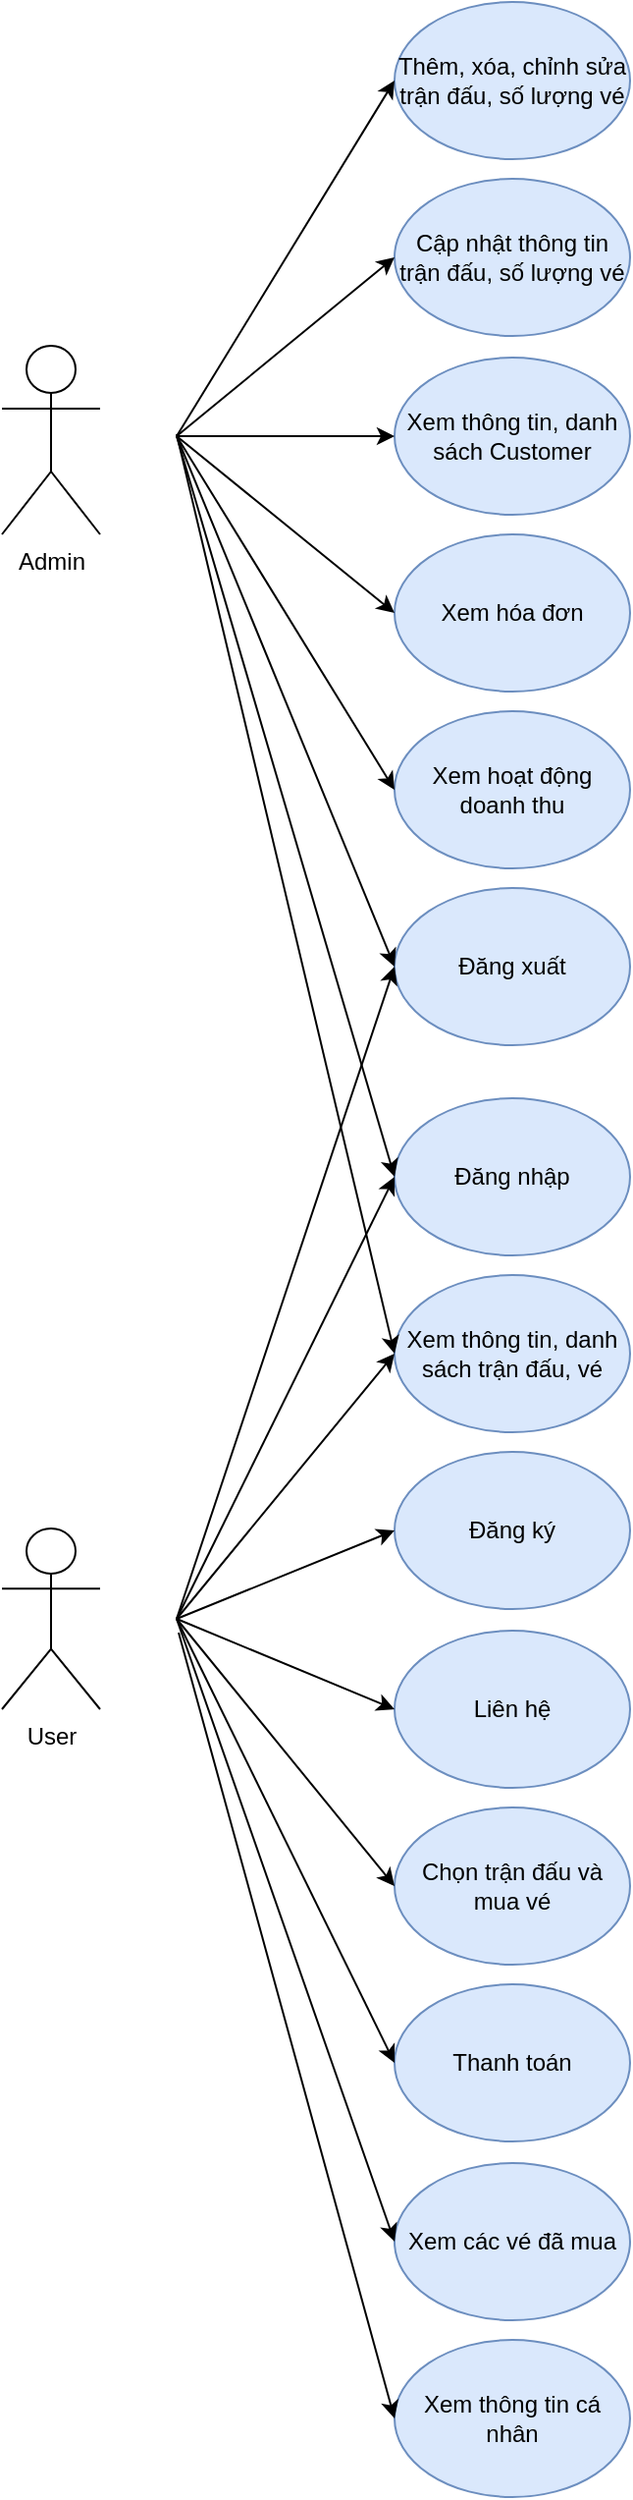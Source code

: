 <mxfile version="26.1.1" pages="18">
  <diagram id="WTmoefqdIlMFf84cwBk6" name="Mô hình Use case">
    <mxGraphModel grid="0" page="1" gridSize="10" guides="1" tooltips="1" connect="1" arrows="1" fold="1" pageScale="1" pageWidth="850" pageHeight="1100" math="0" shadow="0">
      <root>
        <mxCell id="0" />
        <mxCell id="1" parent="0" />
        <mxCell id="o1YWJX3G4C8y9CxXnFkc-1" value="Admin" style="shape=umlActor;verticalLabelPosition=bottom;verticalAlign=top;html=1;outlineConnect=0;" vertex="1" parent="1">
          <mxGeometry x="265" y="190" width="50" height="96" as="geometry" />
        </mxCell>
        <mxCell id="o1YWJX3G4C8y9CxXnFkc-4" value="Thêm, xóa, chỉnh sửa trận đấu, số lượng vé" style="ellipse;whiteSpace=wrap;html=1;fillColor=#dae8fc;strokeColor=#6c8ebf;" vertex="1" parent="1">
          <mxGeometry x="465" y="15" width="120" height="80" as="geometry" />
        </mxCell>
        <mxCell id="o1YWJX3G4C8y9CxXnFkc-5" value="Cập nhật thông tin trận đấu, số lượng vé" style="ellipse;whiteSpace=wrap;html=1;fillColor=#dae8fc;strokeColor=#6c8ebf;" vertex="1" parent="1">
          <mxGeometry x="465" y="105" width="120" height="80" as="geometry" />
        </mxCell>
        <mxCell id="o1YWJX3G4C8y9CxXnFkc-6" value="Xem thông tin, danh sách Customer" style="ellipse;whiteSpace=wrap;html=1;fillColor=#dae8fc;strokeColor=#6c8ebf;" vertex="1" parent="1">
          <mxGeometry x="465" y="196" width="120" height="80" as="geometry" />
        </mxCell>
        <mxCell id="o1YWJX3G4C8y9CxXnFkc-7" value="Xem hóa đơn" style="ellipse;whiteSpace=wrap;html=1;fillColor=#dae8fc;strokeColor=#6c8ebf;" vertex="1" parent="1">
          <mxGeometry x="465" y="286" width="120" height="80" as="geometry" />
        </mxCell>
        <mxCell id="o1YWJX3G4C8y9CxXnFkc-8" value="Xem hoạt động doanh thu" style="ellipse;whiteSpace=wrap;html=1;fillColor=#dae8fc;strokeColor=#6c8ebf;" vertex="1" parent="1">
          <mxGeometry x="465" y="376" width="120" height="80" as="geometry" />
        </mxCell>
        <mxCell id="o1YWJX3G4C8y9CxXnFkc-9" value="Đăng xuất" style="ellipse;whiteSpace=wrap;html=1;fillColor=#dae8fc;strokeColor=#6c8ebf;" vertex="1" parent="1">
          <mxGeometry x="465" y="466" width="120" height="80" as="geometry" />
        </mxCell>
        <mxCell id="o1YWJX3G4C8y9CxXnFkc-14" value="" style="endArrow=classic;html=1;rounded=0;exitX=1;exitY=0.5;exitDx=0;exitDy=0;entryX=0;entryY=0.5;entryDx=0;entryDy=0;" edge="1" parent="1" target="o1YWJX3G4C8y9CxXnFkc-4">
          <mxGeometry width="50" height="50" relative="1" as="geometry">
            <mxPoint x="354" y="236" as="sourcePoint" />
            <mxPoint x="575" y="115" as="targetPoint" />
          </mxGeometry>
        </mxCell>
        <mxCell id="o1YWJX3G4C8y9CxXnFkc-17" value="" style="endArrow=classic;html=1;rounded=0;exitX=1;exitY=0.5;exitDx=0;exitDy=0;entryX=0;entryY=0.5;entryDx=0;entryDy=0;" edge="1" parent="1" target="o1YWJX3G4C8y9CxXnFkc-6">
          <mxGeometry width="50" height="50" relative="1" as="geometry">
            <mxPoint x="354" y="236" as="sourcePoint" />
            <mxPoint x="575" y="115" as="targetPoint" />
          </mxGeometry>
        </mxCell>
        <mxCell id="o1YWJX3G4C8y9CxXnFkc-18" value="" style="endArrow=classic;html=1;rounded=0;exitX=1;exitY=0.5;exitDx=0;exitDy=0;entryX=0;entryY=0.5;entryDx=0;entryDy=0;" edge="1" parent="1" target="o1YWJX3G4C8y9CxXnFkc-7">
          <mxGeometry width="50" height="50" relative="1" as="geometry">
            <mxPoint x="354" y="236" as="sourcePoint" />
            <mxPoint x="475" y="246" as="targetPoint" />
          </mxGeometry>
        </mxCell>
        <mxCell id="o1YWJX3G4C8y9CxXnFkc-19" value="" style="endArrow=classic;html=1;rounded=0;entryX=0;entryY=0.5;entryDx=0;entryDy=0;exitX=1;exitY=0.5;exitDx=0;exitDy=0;" edge="1" parent="1" target="o1YWJX3G4C8y9CxXnFkc-8">
          <mxGeometry width="50" height="50" relative="1" as="geometry">
            <mxPoint x="354" y="236" as="sourcePoint" />
            <mxPoint x="475" y="336" as="targetPoint" />
          </mxGeometry>
        </mxCell>
        <mxCell id="o1YWJX3G4C8y9CxXnFkc-20" value="" style="endArrow=classic;html=1;rounded=0;entryX=0;entryY=0.5;entryDx=0;entryDy=0;exitX=1;exitY=0.5;exitDx=0;exitDy=0;" edge="1" parent="1" target="o1YWJX3G4C8y9CxXnFkc-9">
          <mxGeometry width="50" height="50" relative="1" as="geometry">
            <mxPoint x="354" y="236" as="sourcePoint" />
            <mxPoint x="475" y="426" as="targetPoint" />
          </mxGeometry>
        </mxCell>
        <mxCell id="o1YWJX3G4C8y9CxXnFkc-21" value="" style="endArrow=classic;html=1;rounded=0;exitX=1;exitY=0.5;exitDx=0;exitDy=0;entryX=0;entryY=0.5;entryDx=0;entryDy=0;" edge="1" parent="1" target="o1YWJX3G4C8y9CxXnFkc-5">
          <mxGeometry width="50" height="50" relative="1" as="geometry">
            <mxPoint x="354" y="236" as="sourcePoint" />
            <mxPoint x="475" y="246" as="targetPoint" />
          </mxGeometry>
        </mxCell>
        <mxCell id="o1YWJX3G4C8y9CxXnFkc-24" value="User" style="shape=umlActor;verticalLabelPosition=bottom;verticalAlign=top;html=1;outlineConnect=0;" vertex="1" parent="1">
          <mxGeometry x="265" y="792" width="50" height="92" as="geometry" />
        </mxCell>
        <mxCell id="o1YWJX3G4C8y9CxXnFkc-25" value="Đăng nhập" style="ellipse;whiteSpace=wrap;html=1;fillColor=#dae8fc;strokeColor=#6c8ebf;" vertex="1" parent="1">
          <mxGeometry x="465" y="573" width="120" height="80" as="geometry" />
        </mxCell>
        <mxCell id="o1YWJX3G4C8y9CxXnFkc-26" value="Xem thông tin, danh sách trận đấu, vé" style="ellipse;whiteSpace=wrap;html=1;fillColor=#dae8fc;strokeColor=#6c8ebf;" vertex="1" parent="1">
          <mxGeometry x="465" y="663" width="120" height="80" as="geometry" />
        </mxCell>
        <mxCell id="o1YWJX3G4C8y9CxXnFkc-27" value="Đăng ký" style="ellipse;whiteSpace=wrap;html=1;fillColor=#dae8fc;strokeColor=#6c8ebf;" vertex="1" parent="1">
          <mxGeometry x="465" y="753" width="120" height="80" as="geometry" />
        </mxCell>
        <mxCell id="o1YWJX3G4C8y9CxXnFkc-28" value="Liên hệ" style="ellipse;whiteSpace=wrap;html=1;fillColor=#dae8fc;strokeColor=#6c8ebf;" vertex="1" parent="1">
          <mxGeometry x="465" y="844" width="120" height="80" as="geometry" />
        </mxCell>
        <mxCell id="o1YWJX3G4C8y9CxXnFkc-29" value="Chọn trận đấu và mua vé" style="ellipse;whiteSpace=wrap;html=1;fillColor=#dae8fc;strokeColor=#6c8ebf;" vertex="1" parent="1">
          <mxGeometry x="465" y="934" width="120" height="80" as="geometry" />
        </mxCell>
        <mxCell id="o1YWJX3G4C8y9CxXnFkc-30" value="Thanh toán" style="ellipse;whiteSpace=wrap;html=1;fillColor=#dae8fc;strokeColor=#6c8ebf;" vertex="1" parent="1">
          <mxGeometry x="465" y="1024" width="120" height="80" as="geometry" />
        </mxCell>
        <mxCell id="o1YWJX3G4C8y9CxXnFkc-32" value="" style="endArrow=classic;html=1;rounded=0;exitX=1;exitY=0.5;exitDx=0;exitDy=0;entryX=0;entryY=0.5;entryDx=0;entryDy=0;" edge="1" parent="1" target="o1YWJX3G4C8y9CxXnFkc-26">
          <mxGeometry width="50" height="50" relative="1" as="geometry">
            <mxPoint x="354" y="838" as="sourcePoint" />
            <mxPoint x="575" y="763" as="targetPoint" />
          </mxGeometry>
        </mxCell>
        <mxCell id="o1YWJX3G4C8y9CxXnFkc-33" value="" style="endArrow=classic;html=1;rounded=0;exitX=1;exitY=0.5;exitDx=0;exitDy=0;entryX=0;entryY=0.5;entryDx=0;entryDy=0;" edge="1" parent="1" target="o1YWJX3G4C8y9CxXnFkc-25">
          <mxGeometry width="50" height="50" relative="1" as="geometry">
            <mxPoint x="354" y="838" as="sourcePoint" />
            <mxPoint x="475" y="713" as="targetPoint" />
          </mxGeometry>
        </mxCell>
        <mxCell id="o1YWJX3G4C8y9CxXnFkc-34" value="" style="endArrow=classic;html=1;rounded=0;exitX=1;exitY=0.5;exitDx=0;exitDy=0;entryX=0;entryY=0.5;entryDx=0;entryDy=0;" edge="1" parent="1" target="o1YWJX3G4C8y9CxXnFkc-28">
          <mxGeometry width="50" height="50" relative="1" as="geometry">
            <mxPoint x="354" y="838" as="sourcePoint" />
            <mxPoint x="575" y="763" as="targetPoint" />
          </mxGeometry>
        </mxCell>
        <mxCell id="o1YWJX3G4C8y9CxXnFkc-35" value="" style="endArrow=classic;html=1;rounded=0;exitX=1;exitY=0.5;exitDx=0;exitDy=0;entryX=0;entryY=0.5;entryDx=0;entryDy=0;" edge="1" parent="1" target="o1YWJX3G4C8y9CxXnFkc-29">
          <mxGeometry width="50" height="50" relative="1" as="geometry">
            <mxPoint x="354" y="838" as="sourcePoint" />
            <mxPoint x="475" y="894" as="targetPoint" />
          </mxGeometry>
        </mxCell>
        <mxCell id="o1YWJX3G4C8y9CxXnFkc-36" value="" style="endArrow=classic;html=1;rounded=0;entryX=0;entryY=0.5;entryDx=0;entryDy=0;exitX=1;exitY=0.5;exitDx=0;exitDy=0;" edge="1" parent="1" target="o1YWJX3G4C8y9CxXnFkc-30">
          <mxGeometry width="50" height="50" relative="1" as="geometry">
            <mxPoint x="354" y="838" as="sourcePoint" />
            <mxPoint x="475" y="984" as="targetPoint" />
          </mxGeometry>
        </mxCell>
        <mxCell id="o1YWJX3G4C8y9CxXnFkc-38" value="" style="endArrow=classic;html=1;rounded=0;exitX=1;exitY=0.5;exitDx=0;exitDy=0;entryX=0;entryY=0.5;entryDx=0;entryDy=0;" edge="1" parent="1" target="o1YWJX3G4C8y9CxXnFkc-27">
          <mxGeometry width="50" height="50" relative="1" as="geometry">
            <mxPoint x="354" y="838" as="sourcePoint" />
            <mxPoint x="475" y="894" as="targetPoint" />
          </mxGeometry>
        </mxCell>
        <mxCell id="o1YWJX3G4C8y9CxXnFkc-39" value="" style="endArrow=classic;html=1;rounded=0;exitX=1;exitY=0.5;exitDx=0;exitDy=0;entryX=0;entryY=0.5;entryDx=0;entryDy=0;" edge="1" parent="1" target="o1YWJX3G4C8y9CxXnFkc-9">
          <mxGeometry width="50" height="50" relative="1" as="geometry">
            <mxPoint x="354" y="838" as="sourcePoint" />
            <mxPoint x="475" y="623" as="targetPoint" />
          </mxGeometry>
        </mxCell>
        <mxCell id="o1YWJX3G4C8y9CxXnFkc-40" value="" style="endArrow=classic;html=1;rounded=0;entryX=0;entryY=0.5;entryDx=0;entryDy=0;exitX=1;exitY=0.5;exitDx=0;exitDy=0;" edge="1" parent="1" target="o1YWJX3G4C8y9CxXnFkc-25">
          <mxGeometry width="50" height="50" relative="1" as="geometry">
            <mxPoint x="354" y="236" as="sourcePoint" />
            <mxPoint x="475" y="516" as="targetPoint" />
          </mxGeometry>
        </mxCell>
        <mxCell id="o1YWJX3G4C8y9CxXnFkc-41" value="Xem các vé đã mua" style="ellipse;whiteSpace=wrap;html=1;fillColor=#dae8fc;strokeColor=#6c8ebf;" vertex="1" parent="1">
          <mxGeometry x="465" y="1115" width="120" height="80" as="geometry" />
        </mxCell>
        <mxCell id="o1YWJX3G4C8y9CxXnFkc-42" value="" style="endArrow=classic;html=1;rounded=0;entryX=0;entryY=0.5;entryDx=0;entryDy=0;exitX=1;exitY=0.5;exitDx=0;exitDy=0;" edge="1" parent="1" target="o1YWJX3G4C8y9CxXnFkc-41">
          <mxGeometry width="50" height="50" relative="1" as="geometry">
            <mxPoint x="354" y="838" as="sourcePoint" />
            <mxPoint x="475" y="1074" as="targetPoint" />
          </mxGeometry>
        </mxCell>
        <mxCell id="o1YWJX3G4C8y9CxXnFkc-43" value="" style="endArrow=classic;html=1;rounded=0;entryX=0;entryY=0.5;entryDx=0;entryDy=0;" edge="1" parent="1" target="o1YWJX3G4C8y9CxXnFkc-26">
          <mxGeometry width="50" height="50" relative="1" as="geometry">
            <mxPoint x="354" y="235" as="sourcePoint" />
            <mxPoint x="475" y="623" as="targetPoint" />
          </mxGeometry>
        </mxCell>
        <mxCell id="o9WT-9b0RjDSxsOtSDms-1" value="Xem thông tin cá nhân" style="ellipse;whiteSpace=wrap;html=1;fillColor=#dae8fc;strokeColor=#6c8ebf;" vertex="1" parent="1">
          <mxGeometry x="465" y="1205" width="120" height="80" as="geometry" />
        </mxCell>
        <mxCell id="o9WT-9b0RjDSxsOtSDms-2" value="" style="endArrow=classic;html=1;rounded=0;entryX=0;entryY=0.5;entryDx=0;entryDy=0;" edge="1" parent="1" target="o9WT-9b0RjDSxsOtSDms-1">
          <mxGeometry width="50" height="50" relative="1" as="geometry">
            <mxPoint x="355" y="845" as="sourcePoint" />
            <mxPoint x="475" y="1165" as="targetPoint" />
          </mxGeometry>
        </mxCell>
      </root>
    </mxGraphModel>
  </diagram>
  <diagram name="Log in" id="uZDnNfs9_86vt3D78XSh">
    <mxGraphModel grid="0" page="1" gridSize="10" guides="1" tooltips="1" connect="1" arrows="1" fold="1" pageScale="1" pageWidth="827" pageHeight="1169" math="0" shadow="0">
      <root>
        <mxCell id="0" />
        <mxCell id="1" parent="0" />
        <mxCell id="SjXEUnyNqR522pF95CPm-16" value="" style="edgeStyle=orthogonalEdgeStyle;rounded=0;orthogonalLoop=1;jettySize=auto;html=1;" edge="1" parent="1" source="SjXEUnyNqR522pF95CPm-1" target="SjXEUnyNqR522pF95CPm-3">
          <mxGeometry relative="1" as="geometry" />
        </mxCell>
        <mxCell id="SjXEUnyNqR522pF95CPm-1" value="Bắt đầu" style="ellipse;whiteSpace=wrap;html=1;fillColor=#fff2cc;strokeColor=#d6b656;" vertex="1" parent="1">
          <mxGeometry x="360" y="145" width="120" height="80" as="geometry" />
        </mxCell>
        <mxCell id="SjXEUnyNqR522pF95CPm-17" style="edgeStyle=orthogonalEdgeStyle;rounded=0;orthogonalLoop=1;jettySize=auto;html=1;entryX=0.5;entryY=0;entryDx=0;entryDy=0;" edge="1" parent="1" source="SjXEUnyNqR522pF95CPm-3" target="SjXEUnyNqR522pF95CPm-10">
          <mxGeometry relative="1" as="geometry" />
        </mxCell>
        <mxCell id="SjXEUnyNqR522pF95CPm-18" style="edgeStyle=orthogonalEdgeStyle;rounded=0;orthogonalLoop=1;jettySize=auto;html=1;" edge="1" parent="1" source="SjXEUnyNqR522pF95CPm-3" target="SjXEUnyNqR522pF95CPm-11">
          <mxGeometry relative="1" as="geometry" />
        </mxCell>
        <mxCell id="SjXEUnyNqR522pF95CPm-3" value="Chọn vai trò" style="rounded=0;whiteSpace=wrap;html=1;fillColor=#dae8fc;strokeColor=#6c8ebf;" vertex="1" parent="1">
          <mxGeometry x="360" y="265" width="120" height="60" as="geometry" />
        </mxCell>
        <mxCell id="SjXEUnyNqR522pF95CPm-28" value="" style="edgeStyle=orthogonalEdgeStyle;rounded=0;orthogonalLoop=1;jettySize=auto;html=1;" edge="1" parent="1" source="SjXEUnyNqR522pF95CPm-6" target="SjXEUnyNqR522pF95CPm-14">
          <mxGeometry relative="1" as="geometry" />
        </mxCell>
        <mxCell id="SjXEUnyNqR522pF95CPm-32" style="edgeStyle=orthogonalEdgeStyle;rounded=0;orthogonalLoop=1;jettySize=auto;html=1;entryX=0.5;entryY=1;entryDx=0;entryDy=0;" edge="1" parent="1" source="SjXEUnyNqR522pF95CPm-6" target="SjXEUnyNqR522pF95CPm-9">
          <mxGeometry relative="1" as="geometry" />
        </mxCell>
        <mxCell id="SjXEUnyNqR522pF95CPm-6" value="Kiểm tra trên&lt;div&gt;database&lt;/div&gt;" style="rhombus;whiteSpace=wrap;html=1;fillColor=#d5e8d4;strokeColor=#82b366;" vertex="1" parent="1">
          <mxGeometry x="556" y="576" width="126" height="120" as="geometry" />
        </mxCell>
        <mxCell id="SjXEUnyNqR522pF95CPm-23" style="edgeStyle=orthogonalEdgeStyle;rounded=0;orthogonalLoop=1;jettySize=auto;html=1;entryX=0.5;entryY=1;entryDx=0;entryDy=0;" edge="1" parent="1" source="SjXEUnyNqR522pF95CPm-7" target="SjXEUnyNqR522pF95CPm-8">
          <mxGeometry relative="1" as="geometry" />
        </mxCell>
        <mxCell id="SjXEUnyNqR522pF95CPm-27" value="" style="edgeStyle=orthogonalEdgeStyle;rounded=0;orthogonalLoop=1;jettySize=auto;html=1;" edge="1" parent="1" source="SjXEUnyNqR522pF95CPm-7" target="SjXEUnyNqR522pF95CPm-12">
          <mxGeometry relative="1" as="geometry" />
        </mxCell>
        <mxCell id="SjXEUnyNqR522pF95CPm-7" value="Kiểm tra trên&lt;div&gt;database&lt;/div&gt;" style="rhombus;whiteSpace=wrap;html=1;fillColor=#d5e8d4;strokeColor=#82b366;" vertex="1" parent="1">
          <mxGeometry x="169" y="585" width="126" height="120" as="geometry" />
        </mxCell>
        <mxCell id="SjXEUnyNqR522pF95CPm-25" style="edgeStyle=orthogonalEdgeStyle;rounded=0;orthogonalLoop=1;jettySize=auto;html=1;entryX=0;entryY=0.25;entryDx=0;entryDy=0;" edge="1" parent="1">
          <mxGeometry relative="1" as="geometry">
            <Array as="points">
              <mxPoint x="64" y="474" />
            </Array>
            <mxPoint x="64" y="525" as="sourcePoint" />
            <mxPoint x="183.846" y="473.462" as="targetPoint" />
          </mxGeometry>
        </mxCell>
        <mxCell id="SjXEUnyNqR522pF95CPm-8" value="Thông báo lỗi" style="rounded=0;whiteSpace=wrap;html=1;fillColor=#dae8fc;strokeColor=#6c8ebf;" vertex="1" parent="1">
          <mxGeometry x="16" y="525" width="120" height="60" as="geometry" />
        </mxCell>
        <mxCell id="SjXEUnyNqR522pF95CPm-26" style="edgeStyle=orthogonalEdgeStyle;rounded=0;orthogonalLoop=1;jettySize=auto;html=1;entryX=1;entryY=0.5;entryDx=0;entryDy=0;" edge="1" parent="1">
          <mxGeometry relative="1" as="geometry">
            <mxPoint x="763.0" y="545" as="sourcePoint" />
            <Array as="points">
              <mxPoint x="756" y="545" />
              <mxPoint x="756" y="485" />
            </Array>
            <mxPoint x="679" y="485" as="targetPoint" />
          </mxGeometry>
        </mxCell>
        <mxCell id="SjXEUnyNqR522pF95CPm-9" value="Thông báo lỗi" style="rounded=0;whiteSpace=wrap;html=1;fillColor=#dae8fc;strokeColor=#6c8ebf;" vertex="1" parent="1">
          <mxGeometry x="696" y="545" width="120" height="60" as="geometry" />
        </mxCell>
        <mxCell id="W6HOsK8QwRFAVCTyOao0-2" value="" style="edgeStyle=orthogonalEdgeStyle;rounded=0;orthogonalLoop=1;jettySize=auto;html=1;" edge="1" parent="1" source="SjXEUnyNqR522pF95CPm-10" target="W6HOsK8QwRFAVCTyOao0-1">
          <mxGeometry relative="1" as="geometry" />
        </mxCell>
        <mxCell id="SjXEUnyNqR522pF95CPm-10" value="Admin" style="rounded=0;whiteSpace=wrap;html=1;fillColor=#dae8fc;strokeColor=#6c8ebf;" vertex="1" parent="1">
          <mxGeometry x="172" y="335" width="120" height="60" as="geometry" />
        </mxCell>
        <mxCell id="OG6vs_Mp54oyjm39g1XN-2" value="" style="edgeStyle=orthogonalEdgeStyle;rounded=0;orthogonalLoop=1;jettySize=auto;html=1;" edge="1" parent="1" source="SjXEUnyNqR522pF95CPm-11" target="OG6vs_Mp54oyjm39g1XN-1">
          <mxGeometry relative="1" as="geometry" />
        </mxCell>
        <mxCell id="W6HOsK8QwRFAVCTyOao0-6" value="" style="edgeStyle=orthogonalEdgeStyle;rounded=0;orthogonalLoop=1;jettySize=auto;html=1;" edge="1" parent="1" source="SjXEUnyNqR522pF95CPm-11" target="W6HOsK8QwRFAVCTyOao0-5">
          <mxGeometry relative="1" as="geometry" />
        </mxCell>
        <mxCell id="SjXEUnyNqR522pF95CPm-11" value="User" style="rounded=0;whiteSpace=wrap;html=1;fillColor=#dae8fc;strokeColor=#6c8ebf;" vertex="1" parent="1">
          <mxGeometry x="559" y="335" width="120" height="60" as="geometry" />
        </mxCell>
        <mxCell id="FgMPWWHsU0grk8vN2JKN-3" style="edgeStyle=orthogonalEdgeStyle;rounded=0;orthogonalLoop=1;jettySize=auto;html=1;entryX=0;entryY=0.5;entryDx=0;entryDy=0;" edge="1" parent="1" source="SjXEUnyNqR522pF95CPm-12" target="SjXEUnyNqR522pF95CPm-15">
          <mxGeometry relative="1" as="geometry">
            <Array as="points">
              <mxPoint x="236" y="985" />
            </Array>
          </mxGeometry>
        </mxCell>
        <mxCell id="SjXEUnyNqR522pF95CPm-12" value="Đăng nhập giao diện&amp;nbsp;&lt;div&gt;Admin&lt;/div&gt;" style="rounded=0;whiteSpace=wrap;html=1;fillColor=#dae8fc;strokeColor=#6c8ebf;" vertex="1" parent="1">
          <mxGeometry x="172" y="765" width="120" height="60" as="geometry" />
        </mxCell>
        <mxCell id="FgMPWWHsU0grk8vN2JKN-2" style="edgeStyle=orthogonalEdgeStyle;rounded=0;orthogonalLoop=1;jettySize=auto;html=1;entryX=1;entryY=0.5;entryDx=0;entryDy=0;" edge="1" parent="1" source="SjXEUnyNqR522pF95CPm-14" target="SjXEUnyNqR522pF95CPm-15">
          <mxGeometry relative="1" as="geometry">
            <Array as="points">
              <mxPoint x="619" y="985" />
            </Array>
          </mxGeometry>
        </mxCell>
        <mxCell id="SjXEUnyNqR522pF95CPm-14" value="Đăng nhập giao diện&lt;div&gt;User&lt;/div&gt;" style="rounded=0;whiteSpace=wrap;html=1;fillColor=#dae8fc;strokeColor=#6c8ebf;" vertex="1" parent="1">
          <mxGeometry x="559" y="775" width="120" height="60" as="geometry" />
        </mxCell>
        <mxCell id="SjXEUnyNqR522pF95CPm-15" value="Kết thúc" style="ellipse;whiteSpace=wrap;html=1;fillColor=#fff2cc;strokeColor=#d6b656;" vertex="1" parent="1">
          <mxGeometry x="386" y="945" width="120" height="80" as="geometry" />
        </mxCell>
        <mxCell id="SjXEUnyNqR522pF95CPm-33" value="Sai" style="text;html=1;align=center;verticalAlign=middle;whiteSpace=wrap;rounded=0;" vertex="1" parent="1">
          <mxGeometry x="112" y="615" width="60" height="30" as="geometry" />
        </mxCell>
        <mxCell id="SjXEUnyNqR522pF95CPm-34" value="Sai" style="text;html=1;align=center;verticalAlign=middle;whiteSpace=wrap;rounded=0;" vertex="1" parent="1">
          <mxGeometry x="682" y="625" width="60" height="30" as="geometry" />
        </mxCell>
        <mxCell id="SjXEUnyNqR522pF95CPm-35" value="Đúng" style="text;html=1;align=center;verticalAlign=middle;whiteSpace=wrap;rounded=0;" vertex="1" parent="1">
          <mxGeometry x="226" y="719.5" width="60" height="30" as="geometry" />
        </mxCell>
        <mxCell id="SjXEUnyNqR522pF95CPm-36" value="Đúng" style="text;html=1;align=center;verticalAlign=middle;whiteSpace=wrap;rounded=0;" vertex="1" parent="1">
          <mxGeometry x="619" y="725" width="60" height="30" as="geometry" />
        </mxCell>
        <mxCell id="OG6vs_Mp54oyjm39g1XN-4" value="" style="edgeStyle=orthogonalEdgeStyle;rounded=0;orthogonalLoop=1;jettySize=auto;html=1;" edge="1" parent="1" source="OG6vs_Mp54oyjm39g1XN-1" target="OG6vs_Mp54oyjm39g1XN-3">
          <mxGeometry relative="1" as="geometry" />
        </mxCell>
        <mxCell id="OG6vs_Mp54oyjm39g1XN-1" value="Chọn contact" style="rounded=0;whiteSpace=wrap;html=1;fillColor=#dae8fc;strokeColor=#6c8ebf;" vertex="1" parent="1">
          <mxGeometry x="386" y="455" width="120" height="60" as="geometry" />
        </mxCell>
        <mxCell id="FgMPWWHsU0grk8vN2JKN-1" value="" style="edgeStyle=orthogonalEdgeStyle;rounded=0;orthogonalLoop=1;jettySize=auto;html=1;" edge="1" parent="1" source="OG6vs_Mp54oyjm39g1XN-3" target="SjXEUnyNqR522pF95CPm-15">
          <mxGeometry relative="1" as="geometry" />
        </mxCell>
        <mxCell id="OG6vs_Mp54oyjm39g1XN-3" value="mở browser và hiển thị fanpage" style="rounded=0;whiteSpace=wrap;html=1;fillColor=#dae8fc;strokeColor=#6c8ebf;" vertex="1" parent="1">
          <mxGeometry x="386" y="775" width="120" height="60" as="geometry" />
        </mxCell>
        <mxCell id="W6HOsK8QwRFAVCTyOao0-3" value="" style="edgeStyle=orthogonalEdgeStyle;rounded=0;orthogonalLoop=1;jettySize=auto;html=1;" edge="1" parent="1" source="W6HOsK8QwRFAVCTyOao0-1" target="SjXEUnyNqR522pF95CPm-7">
          <mxGeometry relative="1" as="geometry" />
        </mxCell>
        <mxCell id="W6HOsK8QwRFAVCTyOao0-1" value="Nhập thông tin&amp;nbsp;&lt;div&gt;tài khoản Admin&lt;/div&gt;" style="shape=parallelogram;perimeter=parallelogramPerimeter;whiteSpace=wrap;html=1;fixedSize=1;fillColor=#f8cecc;strokeColor=#b85450;rounded=0;" vertex="1" parent="1">
          <mxGeometry x="172" y="455" width="120" height="60" as="geometry" />
        </mxCell>
        <mxCell id="W6HOsK8QwRFAVCTyOao0-7" value="" style="edgeStyle=orthogonalEdgeStyle;rounded=0;orthogonalLoop=1;jettySize=auto;html=1;" edge="1" parent="1" source="W6HOsK8QwRFAVCTyOao0-5" target="SjXEUnyNqR522pF95CPm-6">
          <mxGeometry relative="1" as="geometry" />
        </mxCell>
        <mxCell id="W6HOsK8QwRFAVCTyOao0-5" value="Nhập thông tin&amp;nbsp;&lt;div&gt;tài khoản User&lt;/div&gt;" style="shape=parallelogram;perimeter=parallelogramPerimeter;whiteSpace=wrap;html=1;fixedSize=1;fillColor=#f8cecc;strokeColor=#b85450;rounded=0;" vertex="1" parent="1">
          <mxGeometry x="559" y="455" width="120" height="60" as="geometry" />
        </mxCell>
      </root>
    </mxGraphModel>
  </diagram>
  <diagram id="FL9obdvXA2ZxmB2gSEsp" name="Sign up">
    <mxGraphModel grid="0" page="1" gridSize="10" guides="1" tooltips="1" connect="1" arrows="1" fold="1" pageScale="1" pageWidth="827" pageHeight="1169" math="0" shadow="0">
      <root>
        <mxCell id="0" />
        <mxCell id="1" parent="0" />
        <mxCell id="i9oYagT4DsbQKwe3-sEY-4" value="" style="edgeStyle=orthogonalEdgeStyle;rounded=0;orthogonalLoop=1;jettySize=auto;html=1;" edge="1" parent="1" source="cKWcje6F4_vjxgwABRA7-1" target="i9oYagT4DsbQKwe3-sEY-3">
          <mxGeometry relative="1" as="geometry" />
        </mxCell>
        <mxCell id="cKWcje6F4_vjxgwABRA7-1" value="Bắt đầu" style="ellipse;whiteSpace=wrap;html=1;fillColor=#fff2cc;strokeColor=#d6b656;" vertex="1" parent="1">
          <mxGeometry x="440" y="13" width="120" height="80" as="geometry" />
        </mxCell>
        <mxCell id="cKWcje6F4_vjxgwABRA7-5" style="edgeStyle=orthogonalEdgeStyle;rounded=0;orthogonalLoop=1;jettySize=auto;html=1;entryX=0.5;entryY=1;entryDx=0;entryDy=0;" edge="1" parent="1" source="cKWcje6F4_vjxgwABRA7-3" target="cKWcje6F4_vjxgwABRA7-4">
          <mxGeometry relative="1" as="geometry" />
        </mxCell>
        <mxCell id="cKWcje6F4_vjxgwABRA7-10" value="" style="edgeStyle=orthogonalEdgeStyle;rounded=0;orthogonalLoop=1;jettySize=auto;html=1;" edge="1" parent="1" source="cKWcje6F4_vjxgwABRA7-3" target="cKWcje6F4_vjxgwABRA7-7">
          <mxGeometry relative="1" as="geometry" />
        </mxCell>
        <mxCell id="cKWcje6F4_vjxgwABRA7-3" value="Kiểm tra điều kiện&lt;div&gt;đăng kí (email, mật khẩu)&lt;/div&gt;" style="rhombus;whiteSpace=wrap;html=1;fillColor=#d5e8d4;strokeColor=#82b366;" vertex="1" parent="1">
          <mxGeometry x="410.5" y="391" width="179" height="160" as="geometry" />
        </mxCell>
        <mxCell id="cKWcje6F4_vjxgwABRA7-6" style="edgeStyle=orthogonalEdgeStyle;rounded=0;orthogonalLoop=1;jettySize=auto;html=1;entryX=0;entryY=0.5;entryDx=0;entryDy=0;" edge="1" parent="1" source="cKWcje6F4_vjxgwABRA7-4" target="jZaSQD1pOiQckflQSw3g-1">
          <mxGeometry relative="1" as="geometry">
            <Array as="points">
              <mxPoint x="266" y="300" />
            </Array>
            <mxPoint x="440" y="300" as="targetPoint" />
          </mxGeometry>
        </mxCell>
        <mxCell id="cKWcje6F4_vjxgwABRA7-4" value="Thông báo lỗi&lt;div&gt;yêu cầu nhập lại&lt;/div&gt;" style="rounded=0;whiteSpace=wrap;html=1;fillColor=#dae8fc;strokeColor=#6c8ebf;" vertex="1" parent="1">
          <mxGeometry x="206" y="360" width="120" height="60" as="geometry" />
        </mxCell>
        <mxCell id="cKWcje6F4_vjxgwABRA7-11" value="" style="edgeStyle=orthogonalEdgeStyle;rounded=0;orthogonalLoop=1;jettySize=auto;html=1;" edge="1" parent="1" source="cKWcje6F4_vjxgwABRA7-7" target="cKWcje6F4_vjxgwABRA7-8">
          <mxGeometry relative="1" as="geometry" />
        </mxCell>
        <mxCell id="cKWcje6F4_vjxgwABRA7-12" style="edgeStyle=orthogonalEdgeStyle;rounded=0;orthogonalLoop=1;jettySize=auto;html=1;entryX=0.5;entryY=1;entryDx=0;entryDy=0;" edge="1" parent="1" source="cKWcje6F4_vjxgwABRA7-7" target="cKWcje6F4_vjxgwABRA7-4">
          <mxGeometry relative="1" as="geometry" />
        </mxCell>
        <mxCell id="cKWcje6F4_vjxgwABRA7-7" value="Kiểm tra tài khoản, email&lt;div&gt;đã tồn tại tên databse&lt;/div&gt;" style="rhombus;whiteSpace=wrap;html=1;fillColor=#d5e8d4;strokeColor=#82b366;" vertex="1" parent="1">
          <mxGeometry x="407.5" y="590" width="185" height="170" as="geometry" />
        </mxCell>
        <mxCell id="cKWcje6F4_vjxgwABRA7-18" value="" style="edgeStyle=orthogonalEdgeStyle;rounded=0;orthogonalLoop=1;jettySize=auto;html=1;" edge="1" parent="1" source="cKWcje6F4_vjxgwABRA7-8" target="cKWcje6F4_vjxgwABRA7-17">
          <mxGeometry relative="1" as="geometry" />
        </mxCell>
        <mxCell id="cKWcje6F4_vjxgwABRA7-8" value="lưu vào database&lt;div&gt;và thông báo thành công&lt;/div&gt;" style="rounded=0;whiteSpace=wrap;html=1;fillColor=#dae8fc;strokeColor=#6c8ebf;" vertex="1" parent="1">
          <mxGeometry x="422" y="820" width="156" height="60" as="geometry" />
        </mxCell>
        <mxCell id="cKWcje6F4_vjxgwABRA7-13" value="Sai" style="text;html=1;align=center;verticalAlign=middle;whiteSpace=wrap;rounded=0;" vertex="1" parent="1">
          <mxGeometry x="336" y="440" width="60" height="30" as="geometry" />
        </mxCell>
        <mxCell id="cKWcje6F4_vjxgwABRA7-14" value="Không" style="text;html=1;align=center;verticalAlign=middle;whiteSpace=wrap;rounded=0;" vertex="1" parent="1">
          <mxGeometry x="492" y="769" width="60" height="30" as="geometry" />
        </mxCell>
        <mxCell id="cKWcje6F4_vjxgwABRA7-15" value="Đúng" style="text;html=1;align=center;verticalAlign=middle;whiteSpace=wrap;rounded=0;" vertex="1" parent="1">
          <mxGeometry x="500" y="551" width="60" height="30" as="geometry" />
        </mxCell>
        <mxCell id="cKWcje6F4_vjxgwABRA7-16" value="Có" style="text;html=1;align=center;verticalAlign=middle;whiteSpace=wrap;rounded=0;" vertex="1" parent="1">
          <mxGeometry x="331" y="646" width="60" height="30" as="geometry" />
        </mxCell>
        <mxCell id="cKWcje6F4_vjxgwABRA7-17" value="Kết thúc" style="ellipse;whiteSpace=wrap;html=1;fillColor=#fff2cc;strokeColor=#d6b656;" vertex="1" parent="1">
          <mxGeometry x="440" y="930" width="120" height="80" as="geometry" />
        </mxCell>
        <mxCell id="jZaSQD1pOiQckflQSw3g-3" value="" style="edgeStyle=orthogonalEdgeStyle;rounded=0;orthogonalLoop=1;jettySize=auto;html=1;" edge="1" parent="1" source="jZaSQD1pOiQckflQSw3g-1" target="cKWcje6F4_vjxgwABRA7-3">
          <mxGeometry relative="1" as="geometry" />
        </mxCell>
        <mxCell id="jZaSQD1pOiQckflQSw3g-1" value="Nhập thông tin&#xa;đăng kí" style="shape=parallelogram;perimeter=parallelogramPerimeter;whiteSpace=wrap;html=1;fixedSize=1;fillColor=#f8cecc;strokeColor=#b85450;" vertex="1" parent="1">
          <mxGeometry x="440" y="271" width="120" height="60" as="geometry" />
        </mxCell>
        <mxCell id="i9oYagT4DsbQKwe3-sEY-5" value="" style="edgeStyle=orthogonalEdgeStyle;rounded=0;orthogonalLoop=1;jettySize=auto;html=1;" edge="1" parent="1" source="i9oYagT4DsbQKwe3-sEY-3" target="jZaSQD1pOiQckflQSw3g-1">
          <mxGeometry relative="1" as="geometry" />
        </mxCell>
        <mxCell id="i9oYagT4DsbQKwe3-sEY-3" value="Chọn &quot;Sign up now&quot; ở giao diện &quot;Log in&quot;" style="whiteSpace=wrap;html=1;fillColor=#fff2cc;strokeColor=#d6b656;" vertex="1" parent="1">
          <mxGeometry x="440" y="140" width="120" height="60" as="geometry" />
        </mxCell>
      </root>
    </mxGraphModel>
  </diagram>
  <diagram id="QAVLR1469ZHxBbi_BJLp" name="Log out">
    <mxGraphModel grid="0" page="1" gridSize="10" guides="1" tooltips="1" connect="1" arrows="1" fold="1" pageScale="1" pageWidth="850" pageHeight="1100" math="0" shadow="0">
      <root>
        <mxCell id="0" />
        <mxCell id="1" parent="0" />
        <mxCell id="iAplpCPKM6OuJI0kFeSs-4" value="" style="edgeStyle=orthogonalEdgeStyle;rounded=0;orthogonalLoop=1;jettySize=auto;html=1;" edge="1" parent="1" source="iAplpCPKM6OuJI0kFeSs-2" target="iAplpCPKM6OuJI0kFeSs-3">
          <mxGeometry relative="1" as="geometry" />
        </mxCell>
        <mxCell id="iAplpCPKM6OuJI0kFeSs-2" value="Bắt đầu" style="ellipse;whiteSpace=wrap;html=1;fillColor=#fff2cc;strokeColor=#d6b656;" vertex="1" parent="1">
          <mxGeometry x="405" y="38" width="120" height="80" as="geometry" />
        </mxCell>
        <mxCell id="iAplpCPKM6OuJI0kFeSs-6" value="" style="edgeStyle=orthogonalEdgeStyle;rounded=0;orthogonalLoop=1;jettySize=auto;html=1;fillColor=#dae8fc;strokeColor=#6c8ebf;" edge="1" parent="1" source="iAplpCPKM6OuJI0kFeSs-3" target="iAplpCPKM6OuJI0kFeSs-5">
          <mxGeometry relative="1" as="geometry" />
        </mxCell>
        <mxCell id="iAplpCPKM6OuJI0kFeSs-3" value="Chọn biểu tượng “Log out” ở góc phải màn hình" style="whiteSpace=wrap;html=1;fillColor=#dae8fc;strokeColor=#6c8ebf;" vertex="1" parent="1">
          <mxGeometry x="405" y="158" width="120" height="60" as="geometry" />
        </mxCell>
        <mxCell id="iAplpCPKM6OuJI0kFeSs-8" value="" style="edgeStyle=orthogonalEdgeStyle;rounded=0;orthogonalLoop=1;jettySize=auto;html=1;" edge="1" parent="1" source="iAplpCPKM6OuJI0kFeSs-5" target="iAplpCPKM6OuJI0kFeSs-7">
          <mxGeometry relative="1" as="geometry" />
        </mxCell>
        <mxCell id="iAplpCPKM6OuJI0kFeSs-5" value="Hệ thống hiện thị thông báo xác nhận" style="whiteSpace=wrap;html=1;fillColor=#dae8fc;strokeColor=#6c8ebf;" vertex="1" parent="1">
          <mxGeometry x="405" y="258" width="120" height="60" as="geometry" />
        </mxCell>
        <mxCell id="iAplpCPKM6OuJI0kFeSs-10" value="Có" style="edgeStyle=orthogonalEdgeStyle;rounded=0;orthogonalLoop=1;jettySize=auto;html=1;" edge="1" parent="1" source="iAplpCPKM6OuJI0kFeSs-7" target="iAplpCPKM6OuJI0kFeSs-9">
          <mxGeometry relative="1" as="geometry" />
        </mxCell>
        <mxCell id="iAplpCPKM6OuJI0kFeSs-14" value="" style="edgeStyle=orthogonalEdgeStyle;rounded=0;orthogonalLoop=1;jettySize=auto;html=1;" edge="1" parent="1" source="iAplpCPKM6OuJI0kFeSs-7" target="iAplpCPKM6OuJI0kFeSs-13">
          <mxGeometry relative="1" as="geometry" />
        </mxCell>
        <mxCell id="iAplpCPKM6OuJI0kFeSs-16" value="Không" style="edgeStyle=orthogonalEdgeStyle;rounded=0;orthogonalLoop=1;jettySize=auto;html=1;" edge="1" parent="1" source="iAplpCPKM6OuJI0kFeSs-7" target="iAplpCPKM6OuJI0kFeSs-13">
          <mxGeometry relative="1" as="geometry" />
        </mxCell>
        <mxCell id="iAplpCPKM6OuJI0kFeSs-7" value="Kiểm tra&amp;nbsp;&lt;div&gt;lựa chọn&lt;/div&gt;" style="rhombus;whiteSpace=wrap;html=1;fillColor=#d5e8d4;strokeColor=#82b366;" vertex="1" parent="1">
          <mxGeometry x="425" y="368" width="80" height="80" as="geometry" />
        </mxCell>
        <mxCell id="iAplpCPKM6OuJI0kFeSs-12" value="" style="edgeStyle=orthogonalEdgeStyle;rounded=0;orthogonalLoop=1;jettySize=auto;html=1;" edge="1" parent="1" source="iAplpCPKM6OuJI0kFeSs-9" target="iAplpCPKM6OuJI0kFeSs-11">
          <mxGeometry relative="1" as="geometry" />
        </mxCell>
        <mxCell id="iAplpCPKM6OuJI0kFeSs-9" value="Đăng xuất khỏi hệ thống" style="whiteSpace=wrap;html=1;fillColor=#dae8fc;strokeColor=#6c8ebf;" vertex="1" parent="1">
          <mxGeometry x="405" y="488" width="120" height="60" as="geometry" />
        </mxCell>
        <mxCell id="iAplpCPKM6OuJI0kFeSs-11" value="Kết thúc" style="ellipse;whiteSpace=wrap;html=1;fillColor=#fff2cc;strokeColor=#d6b656;" vertex="1" parent="1">
          <mxGeometry x="405" y="588" width="120" height="80" as="geometry" />
        </mxCell>
        <mxCell id="iAplpCPKM6OuJI0kFeSs-15" style="edgeStyle=orthogonalEdgeStyle;rounded=0;orthogonalLoop=1;jettySize=auto;html=1;entryX=0;entryY=0.5;entryDx=0;entryDy=0;" edge="1" parent="1" source="iAplpCPKM6OuJI0kFeSs-13" target="iAplpCPKM6OuJI0kFeSs-11">
          <mxGeometry relative="1" as="geometry">
            <mxPoint x="305" y="638" as="targetPoint" />
            <Array as="points">
              <mxPoint x="305" y="628" />
            </Array>
          </mxGeometry>
        </mxCell>
        <mxCell id="iAplpCPKM6OuJI0kFeSs-13" value="Tài khoản duy trì đăng nhập" style="whiteSpace=wrap;html=1;fillColor=#dae8fc;strokeColor=#6c8ebf;" vertex="1" parent="1">
          <mxGeometry x="245" y="378" width="120" height="60" as="geometry" />
        </mxCell>
      </root>
    </mxGraphModel>
  </diagram>
  <diagram id="b-9OhGS0KtYPSKtzIBDa" name="Dashboard (Admin)">
    <mxGraphModel grid="0" page="1" gridSize="10" guides="1" tooltips="1" connect="1" arrows="1" fold="1" pageScale="1" pageWidth="827" pageHeight="1169" math="0" shadow="0">
      <root>
        <mxCell id="0" />
        <mxCell id="1" parent="0" />
        <mxCell id="lg5o-WsUFgnjtNpovaiP-2" value="" style="edgeStyle=orthogonalEdgeStyle;rounded=0;orthogonalLoop=1;jettySize=auto;html=1;" edge="1" parent="1" source="wfb6mJW_auNpmEfb5ObG-1" target="lg5o-WsUFgnjtNpovaiP-1">
          <mxGeometry relative="1" as="geometry" />
        </mxCell>
        <mxCell id="wfb6mJW_auNpmEfb5ObG-1" value="Bắt đầu" style="ellipse;whiteSpace=wrap;html=1;fillColor=#fff2cc;strokeColor=#d6b656;" vertex="1" parent="1">
          <mxGeometry x="354" y="270" width="120" height="80" as="geometry" />
        </mxCell>
        <mxCell id="CEXm6id1ukD9V598ay_--2" value="" style="edgeStyle=orthogonalEdgeStyle;rounded=0;orthogonalLoop=1;jettySize=auto;html=1;" edge="1" parent="1" source="Hv9JL4UqXdByD-EHIG3P-1" target="CEXm6id1ukD9V598ay_--1">
          <mxGeometry relative="1" as="geometry" />
        </mxCell>
        <mxCell id="Hv9JL4UqXdByD-EHIG3P-1" value="Tải dữ liệu trận đấu từ collection Users" style="whiteSpace=wrap;html=1;fillColor=#dae8fc;strokeColor=#6c8ebf;" vertex="1" parent="1">
          <mxGeometry x="354" y="485" width="120" height="60" as="geometry" />
        </mxCell>
        <mxCell id="CEXm6id1ukD9V598ay_--4" value="" style="edgeStyle=orthogonalEdgeStyle;rounded=0;orthogonalLoop=1;jettySize=auto;html=1;" edge="1" parent="1" source="CEXm6id1ukD9V598ay_--1" target="CEXm6id1ukD9V598ay_--3">
          <mxGeometry relative="1" as="geometry" />
        </mxCell>
        <mxCell id="CEXm6id1ukD9V598ay_--1" value="Tính tổng doanh thu từng trận và các trận" style="whiteSpace=wrap;html=1;fillColor=#dae8fc;strokeColor=#6c8ebf;" vertex="1" parent="1">
          <mxGeometry x="354" y="605" width="120" height="60" as="geometry" />
        </mxCell>
        <mxCell id="CEXm6id1ukD9V598ay_--6" value="" style="edgeStyle=orthogonalEdgeStyle;rounded=0;orthogonalLoop=1;jettySize=auto;html=1;" edge="1" parent="1" source="CEXm6id1ukD9V598ay_--3" target="CEXm6id1ukD9V598ay_--5">
          <mxGeometry relative="1" as="geometry" />
        </mxCell>
        <mxCell id="CEXm6id1ukD9V598ay_--3" value="Hiển thị biểu đồ và tổng doanh thu" style="whiteSpace=wrap;html=1;fillColor=#dae8fc;strokeColor=#6c8ebf;" vertex="1" parent="1">
          <mxGeometry x="354" y="713" width="120" height="60" as="geometry" />
        </mxCell>
        <mxCell id="CEXm6id1ukD9V598ay_--5" value="Kết thúc" style="ellipse;whiteSpace=wrap;html=1;fillColor=#fff2cc;strokeColor=#d6b656;" vertex="1" parent="1">
          <mxGeometry x="361" y="820" width="106" height="80" as="geometry" />
        </mxCell>
        <mxCell id="lg5o-WsUFgnjtNpovaiP-3" value="" style="edgeStyle=orthogonalEdgeStyle;rounded=0;orthogonalLoop=1;jettySize=auto;html=1;" edge="1" parent="1" source="lg5o-WsUFgnjtNpovaiP-1" target="Hv9JL4UqXdByD-EHIG3P-1">
          <mxGeometry relative="1" as="geometry" />
        </mxCell>
        <mxCell id="lg5o-WsUFgnjtNpovaiP-1" value="Nhấn chọn &quot;Dashboard&quot; trong trang giao diện chính" style="whiteSpace=wrap;html=1;fillColor=#dae8fc;strokeColor=#6c8ebf;" vertex="1" parent="1">
          <mxGeometry x="354" y="390" width="120" height="60" as="geometry" />
        </mxCell>
      </root>
    </mxGraphModel>
  </diagram>
  <diagram id="6-uvd7h7evCwXRuC0s3n" name="Customers (Admin)">
    <mxGraphModel grid="0" page="1" gridSize="10" guides="1" tooltips="1" connect="1" arrows="1" fold="1" pageScale="1" pageWidth="827" pageHeight="1169" math="0" shadow="0">
      <root>
        <mxCell id="0" />
        <mxCell id="1" parent="0" />
        <mxCell id="uiz_FFuW3FcgGuLaEhhu-2" value="" style="edgeStyle=orthogonalEdgeStyle;rounded=0;orthogonalLoop=1;jettySize=auto;html=1;" edge="1" parent="1" source="D1w-UDw42LadKedsEy9r-1" target="uiz_FFuW3FcgGuLaEhhu-1">
          <mxGeometry relative="1" as="geometry" />
        </mxCell>
        <mxCell id="D1w-UDw42LadKedsEy9r-1" value="Bắt đầu" style="ellipse;whiteSpace=wrap;html=1;fillColor=#fff2cc;strokeColor=#d6b656;" vertex="1" parent="1">
          <mxGeometry x="360" y="5" width="120" height="80" as="geometry" />
        </mxCell>
        <mxCell id="UI-Wv3Ong5dTmT9bhjhN-2" value="" style="edgeStyle=orthogonalEdgeStyle;rounded=0;orthogonalLoop=1;jettySize=auto;html=1;" edge="1" parent="1" source="D1w-UDw42LadKedsEy9r-2" target="UI-Wv3Ong5dTmT9bhjhN-1">
          <mxGeometry relative="1" as="geometry" />
        </mxCell>
        <mxCell id="UI-Wv3Ong5dTmT9bhjhN-17" style="edgeStyle=orthogonalEdgeStyle;rounded=0;orthogonalLoop=1;jettySize=auto;html=1;entryX=1;entryY=0.5;entryDx=0;entryDy=0;" edge="1" parent="1" source="D1w-UDw42LadKedsEy9r-2" target="UI-Wv3Ong5dTmT9bhjhN-7">
          <mxGeometry relative="1" as="geometry">
            <Array as="points">
              <mxPoint x="520" y="250" />
              <mxPoint x="520" y="650" />
            </Array>
          </mxGeometry>
        </mxCell>
        <mxCell id="D1w-UDw42LadKedsEy9r-2" value="Hệ thống tải dữ liệu Users từ database" style="rounded=0;whiteSpace=wrap;html=1;fillColor=#dae8fc;strokeColor=#6c8ebf;" vertex="1" parent="1">
          <mxGeometry x="360" y="220" width="120" height="60" as="geometry" />
        </mxCell>
        <mxCell id="UI-Wv3Ong5dTmT9bhjhN-4" value="" style="edgeStyle=orthogonalEdgeStyle;rounded=0;orthogonalLoop=1;jettySize=auto;html=1;" edge="1" parent="1" source="UI-Wv3Ong5dTmT9bhjhN-1" target="UI-Wv3Ong5dTmT9bhjhN-3">
          <mxGeometry relative="1" as="geometry" />
        </mxCell>
        <mxCell id="UI-Wv3Ong5dTmT9bhjhN-1" value="Nhập thanh tìm&lt;div&gt;kiếm người dùng&lt;/div&gt;" style="shape=parallelogram;perimeter=parallelogramPerimeter;whiteSpace=wrap;html=1;fixedSize=1;fillColor=#f8cecc;strokeColor=#b85450;" vertex="1" parent="1">
          <mxGeometry x="360" y="340" width="120" height="60" as="geometry" />
        </mxCell>
        <mxCell id="UI-Wv3Ong5dTmT9bhjhN-6" value="Không" style="edgeStyle=orthogonalEdgeStyle;rounded=0;orthogonalLoop=1;jettySize=auto;html=1;entryX=0.5;entryY=1;entryDx=0;entryDy=0;" edge="1" parent="1" source="UI-Wv3Ong5dTmT9bhjhN-3" target="UI-Wv3Ong5dTmT9bhjhN-5">
          <mxGeometry relative="1" as="geometry">
            <Array as="points">
              <mxPoint x="220" y="510" />
            </Array>
          </mxGeometry>
        </mxCell>
        <mxCell id="UI-Wv3Ong5dTmT9bhjhN-8" value="Có" style="edgeStyle=orthogonalEdgeStyle;rounded=0;orthogonalLoop=1;jettySize=auto;html=1;" edge="1" parent="1" source="UI-Wv3Ong5dTmT9bhjhN-3" target="UI-Wv3Ong5dTmT9bhjhN-7">
          <mxGeometry relative="1" as="geometry" />
        </mxCell>
        <mxCell id="UI-Wv3Ong5dTmT9bhjhN-3" value="Tên người dùng tồn tại" style="rhombus;whiteSpace=wrap;html=1;fillColor=#d5e8d4;strokeColor=#82b366;" vertex="1" parent="1">
          <mxGeometry x="352" y="450" width="136" height="120" as="geometry" />
        </mxCell>
        <mxCell id="UI-Wv3Ong5dTmT9bhjhN-18" style="edgeStyle=orthogonalEdgeStyle;rounded=0;orthogonalLoop=1;jettySize=auto;html=1;entryX=0;entryY=0.5;entryDx=0;entryDy=0;" edge="1" parent="1" source="UI-Wv3Ong5dTmT9bhjhN-5" target="UI-Wv3Ong5dTmT9bhjhN-1">
          <mxGeometry relative="1" as="geometry">
            <Array as="points">
              <mxPoint x="220" y="370" />
            </Array>
          </mxGeometry>
        </mxCell>
        <mxCell id="UI-Wv3Ong5dTmT9bhjhN-5" value="Không hiện người dùng" style="whiteSpace=wrap;html=1;fillColor=#dae8fc;strokeColor=#6c8ebf;" vertex="1" parent="1">
          <mxGeometry x="160" y="390" width="120" height="60" as="geometry" />
        </mxCell>
        <mxCell id="MTasLnJ_Lm_3a6KFMLkP-2" value="" style="edgeStyle=orthogonalEdgeStyle;rounded=0;orthogonalLoop=1;jettySize=auto;html=1;" edge="1" parent="1" source="UI-Wv3Ong5dTmT9bhjhN-7" target="MTasLnJ_Lm_3a6KFMLkP-1">
          <mxGeometry relative="1" as="geometry" />
        </mxCell>
        <mxCell id="UI-Wv3Ong5dTmT9bhjhN-7" value="Hiển thị người dùng" style="whiteSpace=wrap;html=1;fillColor=#dae8fc;strokeColor=#6c8ebf;" vertex="1" parent="1">
          <mxGeometry x="360" y="620" width="120" height="60" as="geometry" />
        </mxCell>
        <mxCell id="UI-Wv3Ong5dTmT9bhjhN-20" value="" style="edgeStyle=orthogonalEdgeStyle;rounded=0;orthogonalLoop=1;jettySize=auto;html=1;" edge="1" parent="1" source="UI-Wv3Ong5dTmT9bhjhN-11" target="UI-Wv3Ong5dTmT9bhjhN-19">
          <mxGeometry relative="1" as="geometry" />
        </mxCell>
        <mxCell id="UI-Wv3Ong5dTmT9bhjhN-11" value="Hệ thống lấy dữ liệu&amp;nbsp;&lt;div&gt;User đó trên database&lt;/div&gt;" style="whiteSpace=wrap;html=1;fillColor=#dae8fc;strokeColor=#6c8ebf;" vertex="1" parent="1">
          <mxGeometry x="350" y="830" width="140" height="70" as="geometry" />
        </mxCell>
        <mxCell id="UI-Wv3Ong5dTmT9bhjhN-22" value="" style="edgeStyle=orthogonalEdgeStyle;rounded=0;orthogonalLoop=1;jettySize=auto;html=1;" edge="1" parent="1" source="UI-Wv3Ong5dTmT9bhjhN-19" target="UI-Wv3Ong5dTmT9bhjhN-21">
          <mxGeometry relative="1" as="geometry" />
        </mxCell>
        <mxCell id="UI-Wv3Ong5dTmT9bhjhN-19" value="Hiển thị thông tin các vé khách hàng đã mua" style="rounded=0;whiteSpace=wrap;html=1;fillColor=#dae8fc;strokeColor=#6c8ebf;" vertex="1" parent="1">
          <mxGeometry x="351" y="960" width="138" height="70" as="geometry" />
        </mxCell>
        <mxCell id="UI-Wv3Ong5dTmT9bhjhN-21" value="Kết thúc" style="ellipse;whiteSpace=wrap;html=1;rounded=0;fillColor=#fff2cc;strokeColor=#d6b656;" vertex="1" parent="1">
          <mxGeometry x="355" y="1080" width="130" height="80" as="geometry" />
        </mxCell>
        <mxCell id="uiz_FFuW3FcgGuLaEhhu-3" value="" style="edgeStyle=orthogonalEdgeStyle;rounded=0;orthogonalLoop=1;jettySize=auto;html=1;" edge="1" parent="1" source="uiz_FFuW3FcgGuLaEhhu-1" target="D1w-UDw42LadKedsEy9r-2">
          <mxGeometry relative="1" as="geometry" />
        </mxCell>
        <mxCell id="uiz_FFuW3FcgGuLaEhhu-1" value="Nhấn chọn &quot;Customers&quot; ở trang giao diện chính" style="whiteSpace=wrap;html=1;fillColor=#dae8fc;strokeColor=#6c8ebf;" vertex="1" parent="1">
          <mxGeometry x="360" y="120" width="120" height="60" as="geometry" />
        </mxCell>
        <mxCell id="MTasLnJ_Lm_3a6KFMLkP-3" value="" style="edgeStyle=orthogonalEdgeStyle;rounded=0;orthogonalLoop=1;jettySize=auto;html=1;" edge="1" parent="1" source="MTasLnJ_Lm_3a6KFMLkP-1" target="UI-Wv3Ong5dTmT9bhjhN-11">
          <mxGeometry relative="1" as="geometry" />
        </mxCell>
        <mxCell id="MTasLnJ_Lm_3a6KFMLkP-1" value="Nhấn chọn người dùng" style="whiteSpace=wrap;html=1;fillColor=#dae8fc;strokeColor=#6c8ebf;" vertex="1" parent="1">
          <mxGeometry x="360" y="720" width="120" height="60" as="geometry" />
        </mxCell>
      </root>
    </mxGraphModel>
  </diagram>
  <diagram id="GySXV9sZ-NyqWMpYqUNp" name="Invoices (Admin)">
    <mxGraphModel grid="1" page="1" gridSize="10" guides="1" tooltips="1" connect="1" arrows="1" fold="1" pageScale="1" pageWidth="850" pageHeight="1100" math="0" shadow="0">
      <root>
        <mxCell id="0" />
        <mxCell id="1" parent="0" />
        <mxCell id="90rgP4B6oXMKbR944ouz-1" value="" style="edgeStyle=orthogonalEdgeStyle;rounded=0;orthogonalLoop=1;jettySize=auto;html=1;" edge="1" parent="1" source="90rgP4B6oXMKbR944ouz-2" target="90rgP4B6oXMKbR944ouz-3">
          <mxGeometry relative="1" as="geometry" />
        </mxCell>
        <mxCell id="90rgP4B6oXMKbR944ouz-2" value="Bắt đầu" style="ellipse;whiteSpace=wrap;html=1;fillColor=#fff2cc;strokeColor=#d6b656;" vertex="1" parent="1">
          <mxGeometry x="461" y="57" width="120" height="80" as="geometry" />
        </mxCell>
        <mxCell id="Wsh5x2R2vOsAGjH2NhP7-1" value="" style="edgeStyle=orthogonalEdgeStyle;rounded=0;orthogonalLoop=1;jettySize=auto;html=1;" edge="1" parent="1" source="90rgP4B6oXMKbR944ouz-3" target="IAZPWuvqafSnLCPUOySt-1">
          <mxGeometry relative="1" as="geometry" />
        </mxCell>
        <mxCell id="90rgP4B6oXMKbR944ouz-3" value="Nhấn chọn &quot;Invoices&quot; ở trang giao diện chính" style="whiteSpace=wrap;html=1;fillColor=#dae8fc;strokeColor=#6c8ebf;" vertex="1" parent="1">
          <mxGeometry x="461" y="172" width="120" height="60" as="geometry" />
        </mxCell>
        <mxCell id="kuzLX3K9vDtxzujHeOiG-9" value="" style="edgeStyle=orthogonalEdgeStyle;rounded=0;orthogonalLoop=1;jettySize=auto;html=1;" edge="1" parent="1" source="IAZPWuvqafSnLCPUOySt-1" target="kuzLX3K9vDtxzujHeOiG-2">
          <mxGeometry relative="1" as="geometry" />
        </mxCell>
        <mxCell id="IAZPWuvqafSnLCPUOySt-1" value="Hệ thống tải dữ liệu trận đấu từ database" style="rounded=0;whiteSpace=wrap;html=1;fillColor=#dae8fc;strokeColor=#6c8ebf;" vertex="1" parent="1">
          <mxGeometry x="461" y="267" width="120" height="60" as="geometry" />
        </mxCell>
        <mxCell id="OyFqBhTnQfqnjsFA-pcN-3" value="" style="edgeStyle=orthogonalEdgeStyle;rounded=0;orthogonalLoop=1;jettySize=auto;html=1;" edge="1" parent="1" source="tCTC6jiJQGQDL5rPs6_O-1" target="OyFqBhTnQfqnjsFA-pcN-2">
          <mxGeometry relative="1" as="geometry" />
        </mxCell>
        <mxCell id="tCTC6jiJQGQDL5rPs6_O-1" value="Admin nhấn chọn&amp;nbsp;&lt;div&gt;&lt;span style=&quot;background-color: transparent; color: light-dark(rgb(0, 0, 0), rgb(255, 255, 255));&quot;&gt;trận đấu&lt;/span&gt;&lt;/div&gt;" style="whiteSpace=wrap;html=1;rounded=0;fillColor=#dae8fc;strokeColor=#6c8ebf;" vertex="1" parent="1">
          <mxGeometry x="461" y="725" width="120" height="50" as="geometry" />
        </mxCell>
        <mxCell id="kuzLX3K9vDtxzujHeOiG-1" value="" style="edgeStyle=orthogonalEdgeStyle;rounded=0;orthogonalLoop=1;jettySize=auto;html=1;" edge="1" parent="1" source="kuzLX3K9vDtxzujHeOiG-2" target="kuzLX3K9vDtxzujHeOiG-5">
          <mxGeometry relative="1" as="geometry" />
        </mxCell>
        <mxCell id="kuzLX3K9vDtxzujHeOiG-2" value="Nhập thanh tìm&lt;div&gt;kiếm trận đấu&lt;/div&gt;" style="shape=parallelogram;perimeter=parallelogramPerimeter;whiteSpace=wrap;html=1;fixedSize=1;fillColor=#f8cecc;strokeColor=#b85450;" vertex="1" parent="1">
          <mxGeometry x="461" y="367" width="120" height="60" as="geometry" />
        </mxCell>
        <mxCell id="kuzLX3K9vDtxzujHeOiG-3" value="Không" style="edgeStyle=orthogonalEdgeStyle;rounded=0;orthogonalLoop=1;jettySize=auto;html=1;entryX=0.5;entryY=1;entryDx=0;entryDy=0;" edge="1" parent="1" source="kuzLX3K9vDtxzujHeOiG-5" target="kuzLX3K9vDtxzujHeOiG-7">
          <mxGeometry relative="1" as="geometry">
            <Array as="points">
              <mxPoint x="321" y="537" />
            </Array>
          </mxGeometry>
        </mxCell>
        <mxCell id="kuzLX3K9vDtxzujHeOiG-4" value="Có" style="edgeStyle=orthogonalEdgeStyle;rounded=0;orthogonalLoop=1;jettySize=auto;html=1;" edge="1" parent="1" source="kuzLX3K9vDtxzujHeOiG-5" target="kuzLX3K9vDtxzujHeOiG-8">
          <mxGeometry relative="1" as="geometry" />
        </mxCell>
        <mxCell id="kuzLX3K9vDtxzujHeOiG-5" value="Trận đấu tồn tại" style="rhombus;whiteSpace=wrap;html=1;fillColor=#d5e8d4;strokeColor=#82b366;" vertex="1" parent="1">
          <mxGeometry x="453" y="477" width="136" height="100" as="geometry" />
        </mxCell>
        <mxCell id="kuzLX3K9vDtxzujHeOiG-6" style="edgeStyle=orthogonalEdgeStyle;rounded=0;orthogonalLoop=1;jettySize=auto;html=1;entryX=0;entryY=0.5;entryDx=0;entryDy=0;" edge="1" parent="1" source="kuzLX3K9vDtxzujHeOiG-7" target="kuzLX3K9vDtxzujHeOiG-2">
          <mxGeometry relative="1" as="geometry">
            <Array as="points">
              <mxPoint x="321" y="397" />
            </Array>
          </mxGeometry>
        </mxCell>
        <mxCell id="kuzLX3K9vDtxzujHeOiG-7" value="Không hiện trận đấu" style="whiteSpace=wrap;html=1;fillColor=#dae8fc;strokeColor=#6c8ebf;" vertex="1" parent="1">
          <mxGeometry x="261" y="427" width="120" height="60" as="geometry" />
        </mxCell>
        <mxCell id="OyFqBhTnQfqnjsFA-pcN-1" value="" style="edgeStyle=orthogonalEdgeStyle;rounded=0;orthogonalLoop=1;jettySize=auto;html=1;" edge="1" parent="1" source="kuzLX3K9vDtxzujHeOiG-8" target="tCTC6jiJQGQDL5rPs6_O-1">
          <mxGeometry relative="1" as="geometry" />
        </mxCell>
        <mxCell id="kuzLX3K9vDtxzujHeOiG-8" value="Hệ thống hiển thị&amp;nbsp;&lt;div&gt;t&lt;span style=&quot;background-color: transparent; color: light-dark(rgb(0, 0, 0), rgb(255, 255, 255));&quot;&gt;rận đấu và doanh thu&lt;/span&gt;&lt;/div&gt;" style="whiteSpace=wrap;html=1;fillColor=#dae8fc;strokeColor=#6c8ebf;" vertex="1" parent="1">
          <mxGeometry x="461" y="625" width="120" height="60" as="geometry" />
        </mxCell>
        <mxCell id="OyFqBhTnQfqnjsFA-pcN-5" value="" style="edgeStyle=orthogonalEdgeStyle;rounded=0;orthogonalLoop=1;jettySize=auto;html=1;" edge="1" parent="1" source="OyFqBhTnQfqnjsFA-pcN-2" target="OyFqBhTnQfqnjsFA-pcN-4">
          <mxGeometry relative="1" as="geometry" />
        </mxCell>
        <mxCell id="OyFqBhTnQfqnjsFA-pcN-2" value="Hệ thống hiển thị thông tin chi tiết các vé đã bán theo từng User" style="whiteSpace=wrap;html=1;rounded=0;fillColor=#dae8fc;strokeColor=#6c8ebf;" vertex="1" parent="1">
          <mxGeometry x="456" y="805" width="130" height="60" as="geometry" />
        </mxCell>
        <mxCell id="OyFqBhTnQfqnjsFA-pcN-4" value="Kết thúc" style="ellipse;whiteSpace=wrap;html=1;fillColor=#fff2cc;strokeColor=#d6b656;" vertex="1" parent="1">
          <mxGeometry x="461" y="907" width="120" height="80" as="geometry" />
        </mxCell>
      </root>
    </mxGraphModel>
  </diagram>
  <diagram id="DPZgAgEDiB4FoPLs1BSZ" name="Products (Admin)">
    <mxGraphModel grid="1" page="1" gridSize="10" guides="1" tooltips="1" connect="1" arrows="1" fold="1" pageScale="1" pageWidth="850" pageHeight="1100" math="0" shadow="0">
      <root>
        <mxCell id="0" />
        <mxCell id="1" parent="0" />
        <mxCell id="fj4JxyPEQ0fU7CWB26eV-4" value="" style="edgeStyle=orthogonalEdgeStyle;rounded=0;orthogonalLoop=1;jettySize=auto;html=1;" edge="1" parent="1" source="JQq-BRNiJm0xPVf3Np2E-2" target="fj4JxyPEQ0fU7CWB26eV-2">
          <mxGeometry relative="1" as="geometry" />
        </mxCell>
        <mxCell id="JQq-BRNiJm0xPVf3Np2E-2" value="Bắt đầu" style="ellipse;whiteSpace=wrap;html=1;fillColor=#fff2cc;strokeColor=#d6b656;" vertex="1" parent="1">
          <mxGeometry x="305" y="19" width="120" height="80" as="geometry" />
        </mxCell>
        <mxCell id="fj4JxyPEQ0fU7CWB26eV-1" value="" style="edgeStyle=orthogonalEdgeStyle;rounded=0;orthogonalLoop=1;jettySize=auto;html=1;fillColor=#dae8fc;strokeColor=#6c8ebf;" edge="1" parent="1" source="fj4JxyPEQ0fU7CWB26eV-2" target="fj4JxyPEQ0fU7CWB26eV-3">
          <mxGeometry relative="1" as="geometry" />
        </mxCell>
        <mxCell id="fj4JxyPEQ0fU7CWB26eV-2" value="Nhấn chọn &quot;Products&quot; ở trang giao diện chính" style="whiteSpace=wrap;html=1;fillColor=#dae8fc;strokeColor=#6c8ebf;" vertex="1" parent="1">
          <mxGeometry x="300" y="139" width="130" height="60" as="geometry" />
        </mxCell>
        <mxCell id="XUwcHm47Wl36WM48n3df-16" value="" style="edgeStyle=orthogonalEdgeStyle;rounded=0;orthogonalLoop=1;jettySize=auto;html=1;" edge="1" parent="1" source="fj4JxyPEQ0fU7CWB26eV-3" target="XUwcHm47Wl36WM48n3df-4">
          <mxGeometry relative="1" as="geometry" />
        </mxCell>
        <mxCell id="fj4JxyPEQ0fU7CWB26eV-3" value="Hệ thống tải dữ&amp;nbsp;&lt;div&gt;liệu trận đấu&amp;nbsp;&lt;/div&gt;&lt;div&gt;từ database&lt;/div&gt;" style="rounded=0;whiteSpace=wrap;html=1;fillColor=#dae8fc;strokeColor=#6c8ebf;" vertex="1" parent="1">
          <mxGeometry x="305" y="234" width="120" height="60" as="geometry" />
        </mxCell>
        <mxCell id="XUwcHm47Wl36WM48n3df-1" value="" style="edgeStyle=orthogonalEdgeStyle;rounded=0;orthogonalLoop=1;jettySize=auto;html=1;" edge="1" parent="1" source="XUwcHm47Wl36WM48n3df-2" target="XUwcHm47Wl36WM48n3df-13">
          <mxGeometry relative="1" as="geometry" />
        </mxCell>
        <mxCell id="XUwcHm47Wl36WM48n3df-2" value="Admin nhấn chọn&amp;nbsp;&lt;div&gt;&lt;span style=&quot;background-color: transparent; color: light-dark(rgb(0, 0, 0), rgb(255, 255, 255));&quot;&gt;trận đấu&lt;/span&gt;&lt;/div&gt;" style="whiteSpace=wrap;html=1;rounded=0;fillColor=#dae8fc;strokeColor=#6c8ebf;" vertex="1" parent="1">
          <mxGeometry x="305" y="697" width="120" height="50" as="geometry" />
        </mxCell>
        <mxCell id="XUwcHm47Wl36WM48n3df-3" value="" style="edgeStyle=orthogonalEdgeStyle;rounded=0;orthogonalLoop=1;jettySize=auto;html=1;" edge="1" parent="1" source="XUwcHm47Wl36WM48n3df-4" target="XUwcHm47Wl36WM48n3df-7">
          <mxGeometry relative="1" as="geometry" />
        </mxCell>
        <mxCell id="XUwcHm47Wl36WM48n3df-4" value="Nhập thanh tìm&lt;div&gt;kiếm trận đấu&lt;/div&gt;" style="shape=parallelogram;perimeter=parallelogramPerimeter;whiteSpace=wrap;html=1;fixedSize=1;fillColor=#f8cecc;strokeColor=#b85450;" vertex="1" parent="1">
          <mxGeometry x="305" y="339" width="120" height="60" as="geometry" />
        </mxCell>
        <mxCell id="XUwcHm47Wl36WM48n3df-5" value="Không" style="edgeStyle=orthogonalEdgeStyle;rounded=0;orthogonalLoop=1;jettySize=auto;html=1;entryX=0.5;entryY=1;entryDx=0;entryDy=0;" edge="1" parent="1" source="XUwcHm47Wl36WM48n3df-7" target="XUwcHm47Wl36WM48n3df-9">
          <mxGeometry relative="1" as="geometry">
            <Array as="points">
              <mxPoint x="165" y="509" />
            </Array>
          </mxGeometry>
        </mxCell>
        <mxCell id="XUwcHm47Wl36WM48n3df-6" value="Có" style="edgeStyle=orthogonalEdgeStyle;rounded=0;orthogonalLoop=1;jettySize=auto;html=1;" edge="1" parent="1" source="XUwcHm47Wl36WM48n3df-7" target="XUwcHm47Wl36WM48n3df-11">
          <mxGeometry relative="1" as="geometry" />
        </mxCell>
        <mxCell id="XUwcHm47Wl36WM48n3df-7" value="Trận đấu tồn tại" style="rhombus;whiteSpace=wrap;html=1;fillColor=#d5e8d4;strokeColor=#82b366;" vertex="1" parent="1">
          <mxGeometry x="297" y="449" width="136" height="100" as="geometry" />
        </mxCell>
        <mxCell id="XUwcHm47Wl36WM48n3df-8" style="edgeStyle=orthogonalEdgeStyle;rounded=0;orthogonalLoop=1;jettySize=auto;html=1;entryX=0;entryY=0.5;entryDx=0;entryDy=0;" edge="1" parent="1" source="XUwcHm47Wl36WM48n3df-9" target="XUwcHm47Wl36WM48n3df-4">
          <mxGeometry relative="1" as="geometry">
            <Array as="points">
              <mxPoint x="165" y="369" />
            </Array>
          </mxGeometry>
        </mxCell>
        <mxCell id="XUwcHm47Wl36WM48n3df-9" value="Không hiện trận đấu" style="whiteSpace=wrap;html=1;fillColor=#dae8fc;strokeColor=#6c8ebf;" vertex="1" parent="1">
          <mxGeometry x="105" y="389" width="120" height="60" as="geometry" />
        </mxCell>
        <mxCell id="XUwcHm47Wl36WM48n3df-10" value="" style="edgeStyle=orthogonalEdgeStyle;rounded=0;orthogonalLoop=1;jettySize=auto;html=1;" edge="1" parent="1" source="XUwcHm47Wl36WM48n3df-11" target="XUwcHm47Wl36WM48n3df-2">
          <mxGeometry relative="1" as="geometry" />
        </mxCell>
        <mxCell id="XUwcHm47Wl36WM48n3df-11" value="Hệ thống hiển thị&amp;nbsp;&lt;div&gt;t&lt;span style=&quot;background-color: transparent; color: light-dark(rgb(0, 0, 0), rgb(255, 255, 255));&quot;&gt;rận đấu&lt;/span&gt;&lt;/div&gt;" style="whiteSpace=wrap;html=1;fillColor=#dae8fc;strokeColor=#6c8ebf;" vertex="1" parent="1">
          <mxGeometry x="305" y="597" width="120" height="60" as="geometry" />
        </mxCell>
        <mxCell id="XUwcHm47Wl36WM48n3df-20" value="" style="edgeStyle=orthogonalEdgeStyle;rounded=0;orthogonalLoop=1;jettySize=auto;html=1;" edge="1" parent="1" source="XUwcHm47Wl36WM48n3df-13" target="XUwcHm47Wl36WM48n3df-19">
          <mxGeometry relative="1" as="geometry" />
        </mxCell>
        <mxCell id="XUwcHm47Wl36WM48n3df-13" value="Hệ thống hiển thị popup &quot;Product update&quot;" style="whiteSpace=wrap;html=1;rounded=0;fillColor=#dae8fc;strokeColor=#6c8ebf;" vertex="1" parent="1">
          <mxGeometry x="300" y="777" width="130" height="60" as="geometry" />
        </mxCell>
        <mxCell id="XUwcHm47Wl36WM48n3df-14" value="Kết thúc" style="ellipse;whiteSpace=wrap;html=1;fillColor=#fff2cc;strokeColor=#d6b656;" vertex="1" parent="1">
          <mxGeometry x="305" y="1339" width="120" height="80" as="geometry" />
        </mxCell>
        <mxCell id="XUwcHm47Wl36WM48n3df-22" value="Có" style="edgeStyle=orthogonalEdgeStyle;rounded=0;orthogonalLoop=1;jettySize=auto;html=1;" edge="1" parent="1" source="XUwcHm47Wl36WM48n3df-19" target="XUwcHm47Wl36WM48n3df-21">
          <mxGeometry relative="1" as="geometry" />
        </mxCell>
        <mxCell id="XUwcHm47Wl36WM48n3df-32" value="Không" style="edgeStyle=orthogonalEdgeStyle;rounded=0;orthogonalLoop=1;jettySize=auto;html=1;" edge="1" parent="1" source="XUwcHm47Wl36WM48n3df-19" target="XUwcHm47Wl36WM48n3df-31">
          <mxGeometry relative="1" as="geometry" />
        </mxCell>
        <mxCell id="XUwcHm47Wl36WM48n3df-19" value="&lt;div&gt;&lt;br&gt;&lt;/div&gt;Người dùng&lt;div&gt;&amp;nbsp;chỉnh sửa thông&amp;nbsp;&lt;div&gt;tin trận đấu&lt;/div&gt;&lt;/div&gt;" style="rhombus;whiteSpace=wrap;html=1;rounded=0;fillColor=#d5e8d4;strokeColor=#82b366;" vertex="1" parent="1">
          <mxGeometry x="302.5" y="879" width="125" height="130" as="geometry" />
        </mxCell>
        <mxCell id="XUwcHm47Wl36WM48n3df-24" value="" style="edgeStyle=orthogonalEdgeStyle;rounded=0;orthogonalLoop=1;jettySize=auto;html=1;" edge="1" parent="1" source="XUwcHm47Wl36WM48n3df-21" target="XUwcHm47Wl36WM48n3df-23">
          <mxGeometry relative="1" as="geometry" />
        </mxCell>
        <mxCell id="XUwcHm47Wl36WM48n3df-21" value="Nhập đầy đủ các thông tin cần sửa" style="shape=parallelogram;perimeter=parallelogramPerimeter;whiteSpace=wrap;html=1;fixedSize=1;rounded=0;fillColor=#f8cecc;strokeColor=#b85450;" vertex="1" parent="1">
          <mxGeometry x="305" y="1049" width="120" height="60" as="geometry" />
        </mxCell>
        <mxCell id="XUwcHm47Wl36WM48n3df-26" value="Có" style="edgeStyle=orthogonalEdgeStyle;rounded=0;orthogonalLoop=1;jettySize=auto;html=1;" edge="1" parent="1" source="XUwcHm47Wl36WM48n3df-23" target="XUwcHm47Wl36WM48n3df-25">
          <mxGeometry relative="1" as="geometry" />
        </mxCell>
        <mxCell id="XUwcHm47Wl36WM48n3df-29" value="Không" style="edgeStyle=orthogonalEdgeStyle;rounded=0;orthogonalLoop=1;jettySize=auto;html=1;" edge="1" parent="1" source="XUwcHm47Wl36WM48n3df-23" target="XUwcHm47Wl36WM48n3df-28">
          <mxGeometry relative="1" as="geometry" />
        </mxCell>
        <mxCell id="XUwcHm47Wl36WM48n3df-23" value="Thông tin&amp;nbsp;&lt;div&gt;nhập hợp lệ&lt;/div&gt;" style="rhombus;whiteSpace=wrap;html=1;rounded=0;fillColor=#d5e8d4;strokeColor=#82b366;" vertex="1" parent="1">
          <mxGeometry x="317.5" y="1139" width="95" height="80" as="geometry" />
        </mxCell>
        <mxCell id="XUwcHm47Wl36WM48n3df-27" value="" style="edgeStyle=orthogonalEdgeStyle;rounded=0;orthogonalLoop=1;jettySize=auto;html=1;" edge="1" parent="1" source="XUwcHm47Wl36WM48n3df-25" target="XUwcHm47Wl36WM48n3df-14">
          <mxGeometry relative="1" as="geometry" />
        </mxCell>
        <mxCell id="XUwcHm47Wl36WM48n3df-25" value="Hệ thống duyệt qua database và cập nhật thông tin mới" style="whiteSpace=wrap;html=1;rounded=0;fillColor=#dae8fc;strokeColor=#6c8ebf;" vertex="1" parent="1">
          <mxGeometry x="305" y="1259" width="120" height="60" as="geometry" />
        </mxCell>
        <mxCell id="XUwcHm47Wl36WM48n3df-30" style="edgeStyle=orthogonalEdgeStyle;rounded=0;orthogonalLoop=1;jettySize=auto;html=1;entryX=0;entryY=0.5;entryDx=0;entryDy=0;" edge="1" parent="1" source="XUwcHm47Wl36WM48n3df-28" target="XUwcHm47Wl36WM48n3df-21">
          <mxGeometry relative="1" as="geometry">
            <Array as="points">
              <mxPoint x="190" y="1079" />
            </Array>
          </mxGeometry>
        </mxCell>
        <mxCell id="XUwcHm47Wl36WM48n3df-28" value="Hệ thống hiện thị thông báo lỗi và yêu cầu nhập lại" style="whiteSpace=wrap;html=1;rounded=0;fillColor=#dae8fc;strokeColor=#6c8ebf;" vertex="1" parent="1">
          <mxGeometry x="130" y="1149" width="120" height="60" as="geometry" />
        </mxCell>
        <mxCell id="XUwcHm47Wl36WM48n3df-34" value="Không" style="edgeStyle=orthogonalEdgeStyle;rounded=0;orthogonalLoop=1;jettySize=auto;html=1;" edge="1" parent="1" source="XUwcHm47Wl36WM48n3df-31" target="XUwcHm47Wl36WM48n3df-33">
          <mxGeometry relative="1" as="geometry" />
        </mxCell>
        <mxCell id="XUwcHm47Wl36WM48n3df-36" value="Có" style="edgeStyle=orthogonalEdgeStyle;rounded=0;orthogonalLoop=1;jettySize=auto;html=1;" edge="1" parent="1" source="XUwcHm47Wl36WM48n3df-31" target="XUwcHm47Wl36WM48n3df-35">
          <mxGeometry relative="1" as="geometry" />
        </mxCell>
        <mxCell id="XUwcHm47Wl36WM48n3df-31" value="Người dùng&amp;nbsp;&lt;div&gt;&lt;span style=&quot;background-color: transparent; color: light-dark(rgb(0, 0, 0), rgb(255, 255, 255));&quot;&gt;&amp;nbsp;xóa&amp;nbsp;&lt;/span&gt;&lt;div&gt;trận đấu&lt;/div&gt;&lt;/div&gt;" style="rhombus;whiteSpace=wrap;html=1;rounded=0;fillColor=#d5e8d4;strokeColor=#82b366;" vertex="1" parent="1">
          <mxGeometry x="493" y="891.5" width="100" height="105" as="geometry" />
        </mxCell>
        <mxCell id="XUwcHm47Wl36WM48n3df-40" style="edgeStyle=orthogonalEdgeStyle;rounded=0;orthogonalLoop=1;jettySize=auto;html=1;entryX=1;entryY=0.5;entryDx=0;entryDy=0;exitX=0.5;exitY=1;exitDx=0;exitDy=0;" edge="1" parent="1">
          <mxGeometry relative="1" as="geometry">
            <mxPoint x="721" y="974" as="sourcePoint" />
            <mxPoint x="423" y="1379" as="targetPoint" />
            <Array as="points">
              <mxPoint x="723" y="974" />
              <mxPoint x="723" y="1379" />
            </Array>
          </mxGeometry>
        </mxCell>
        <mxCell id="XUwcHm47Wl36WM48n3df-33" value="Chọn &quot;Cancel&quot; để thoát popup" style="whiteSpace=wrap;html=1;rounded=0;fillColor=#dae8fc;strokeColor=#6c8ebf;" vertex="1" parent="1">
          <mxGeometry x="663" y="914" width="120" height="60" as="geometry" />
        </mxCell>
        <mxCell id="XUwcHm47Wl36WM48n3df-37" style="edgeStyle=orthogonalEdgeStyle;rounded=0;orthogonalLoop=1;jettySize=auto;html=1;entryX=1;entryY=0.5;entryDx=0;entryDy=0;exitX=0.5;exitY=1;exitDx=0;exitDy=0;" edge="1" parent="1">
          <mxGeometry relative="1" as="geometry">
            <mxPoint x="541" y="1109" as="sourcePoint" />
            <mxPoint x="423" y="1289" as="targetPoint" />
            <Array as="points">
              <mxPoint x="543" y="1109" />
              <mxPoint x="543" y="1289" />
            </Array>
          </mxGeometry>
        </mxCell>
        <mxCell id="XUwcHm47Wl36WM48n3df-35" value="Chọn &quot;Delete Match&quot;" style="whiteSpace=wrap;html=1;rounded=0;fillColor=#dae8fc;strokeColor=#6c8ebf;" vertex="1" parent="1">
          <mxGeometry x="483" y="1049" width="120" height="60" as="geometry" />
        </mxCell>
      </root>
    </mxGraphModel>
  </diagram>
  <diagram id="Fq9LVPSfdDWhjt_nwT9y" name="Add Product (Admin)">
    <mxGraphModel grid="1" page="1" gridSize="10" guides="1" tooltips="1" connect="1" arrows="1" fold="1" pageScale="1" pageWidth="850" pageHeight="1100" math="0" shadow="0">
      <root>
        <mxCell id="0" />
        <mxCell id="1" parent="0" />
        <mxCell id="6g-XfwaM_3Nq53yrJ-dp-1" value="" style="edgeStyle=orthogonalEdgeStyle;rounded=0;orthogonalLoop=1;jettySize=auto;html=1;" edge="1" parent="1" source="6g-XfwaM_3Nq53yrJ-dp-2" target="6g-XfwaM_3Nq53yrJ-dp-4">
          <mxGeometry relative="1" as="geometry" />
        </mxCell>
        <mxCell id="6g-XfwaM_3Nq53yrJ-dp-2" value="Bắt đầu" style="ellipse;whiteSpace=wrap;html=1;fillColor=#fff2cc;strokeColor=#d6b656;" vertex="1" parent="1">
          <mxGeometry x="386" y="68" width="120" height="80" as="geometry" />
        </mxCell>
        <mxCell id="6g-XfwaM_3Nq53yrJ-dp-3" value="" style="edgeStyle=orthogonalEdgeStyle;rounded=0;orthogonalLoop=1;jettySize=auto;html=1;fillColor=#dae8fc;strokeColor=#000000;" edge="1" parent="1" source="6g-XfwaM_3Nq53yrJ-dp-4" target="6g-XfwaM_3Nq53yrJ-dp-5">
          <mxGeometry relative="1" as="geometry" />
        </mxCell>
        <mxCell id="6g-XfwaM_3Nq53yrJ-dp-4" value="Nhấn chọn &quot;Add New Product&quot; ở trang giao diện &quot;Products&quot;" style="whiteSpace=wrap;html=1;fillColor=#dae8fc;strokeColor=#6c8ebf;" vertex="1" parent="1">
          <mxGeometry x="381" y="188" width="130" height="60" as="geometry" />
        </mxCell>
        <mxCell id="6g-XfwaM_3Nq53yrJ-dp-9" value="" style="edgeStyle=orthogonalEdgeStyle;rounded=0;orthogonalLoop=1;jettySize=auto;html=1;" edge="1" parent="1" source="6g-XfwaM_3Nq53yrJ-dp-5" target="6g-XfwaM_3Nq53yrJ-dp-8">
          <mxGeometry relative="1" as="geometry" />
        </mxCell>
        <mxCell id="6g-XfwaM_3Nq53yrJ-dp-5" value="Hệ thống hiển thị giao diện cho người dùng nhập các thông tin về trận đấu mới" style="rounded=0;whiteSpace=wrap;html=1;fillColor=#dae8fc;strokeColor=#6c8ebf;" vertex="1" parent="1">
          <mxGeometry x="379.13" y="278" width="133.75" height="70" as="geometry" />
        </mxCell>
        <mxCell id="6g-XfwaM_3Nq53yrJ-dp-11" value="" style="edgeStyle=orthogonalEdgeStyle;rounded=0;orthogonalLoop=1;jettySize=auto;html=1;entryX=0.5;entryY=0;entryDx=0;entryDy=0;" edge="1" parent="1" source="6g-XfwaM_3Nq53yrJ-dp-8" target="_Z7UKvPdG9wm-H9_1HVw-1">
          <mxGeometry relative="1" as="geometry">
            <mxPoint x="446.005" y="535.5" as="targetPoint" />
          </mxGeometry>
        </mxCell>
        <mxCell id="6g-XfwaM_3Nq53yrJ-dp-8" value="Nhập đầy đủ các thông tin hiển thị&amp;nbsp;&lt;div&gt;trên màn hình&lt;/div&gt;" style="shape=parallelogram;perimeter=parallelogramPerimeter;whiteSpace=wrap;html=1;fixedSize=1;rounded=0;fillColor=#f8cecc;strokeColor=#b85450;" vertex="1" parent="1">
          <mxGeometry x="383.5" y="386" width="125.01" height="65" as="geometry" />
        </mxCell>
        <mxCell id="0xFt429Wg5Up6ecTt_AN-2" value="Đúng" style="edgeStyle=orthogonalEdgeStyle;rounded=0;orthogonalLoop=1;jettySize=auto;html=1;" edge="1" parent="1" source="_Z7UKvPdG9wm-H9_1HVw-1" target="0xFt429Wg5Up6ecTt_AN-1">
          <mxGeometry relative="1" as="geometry" />
        </mxCell>
        <mxCell id="1hQs19jxyl-HawYijcBR-2" value="Sai" style="edgeStyle=orthogonalEdgeStyle;rounded=0;orthogonalLoop=1;jettySize=auto;html=1;" edge="1" parent="1" source="_Z7UKvPdG9wm-H9_1HVw-1" target="1hQs19jxyl-HawYijcBR-1">
          <mxGeometry relative="1" as="geometry" />
        </mxCell>
        <mxCell id="_Z7UKvPdG9wm-H9_1HVw-1" value="Kiểm tra điều&amp;nbsp;&lt;div&gt;kiện nhập&lt;/div&gt;" style="rhombus;whiteSpace=wrap;html=1;fillColor=#d5e8d4;strokeColor=#82b366;" vertex="1" parent="1">
          <mxGeometry x="388.5" y="488" width="115" height="90" as="geometry" />
        </mxCell>
        <mxCell id="1hQs19jxyl-HawYijcBR-5" value="" style="edgeStyle=orthogonalEdgeStyle;rounded=0;orthogonalLoop=1;jettySize=auto;html=1;" edge="1" parent="1" source="0xFt429Wg5Up6ecTt_AN-1" target="1hQs19jxyl-HawYijcBR-4">
          <mxGeometry relative="1" as="geometry" />
        </mxCell>
        <mxCell id="0xFt429Wg5Up6ecTt_AN-1" value="Hệ thống cập nhật trận đấu mới&amp;nbsp;&lt;div&gt;lên database&lt;/div&gt;" style="whiteSpace=wrap;html=1;rounded=0;fillColor=#dae8fc;strokeColor=#6c8ebf;" vertex="1" parent="1">
          <mxGeometry x="386.01" y="618" width="120" height="50" as="geometry" />
        </mxCell>
        <mxCell id="1hQs19jxyl-HawYijcBR-3" style="edgeStyle=orthogonalEdgeStyle;rounded=0;orthogonalLoop=1;jettySize=auto;html=1;exitX=0.561;exitY=0.02;exitDx=0;exitDy=0;exitPerimeter=0;" edge="1" parent="1" source="1hQs19jxyl-HawYijcBR-1">
          <mxGeometry relative="1" as="geometry">
            <mxPoint x="441" y="368" as="targetPoint" />
            <Array as="points">
              <mxPoint x="291" y="504" />
              <mxPoint x="291" y="368" />
            </Array>
          </mxGeometry>
        </mxCell>
        <mxCell id="1hQs19jxyl-HawYijcBR-1" value="Hiển thị thông báo lỗi và yêu cầu nhập lại" style="whiteSpace=wrap;html=1;fillColor=#dae8fc;strokeColor=#6c8ebf;" vertex="1" parent="1">
          <mxGeometry x="227" y="503" width="120" height="60" as="geometry" />
        </mxCell>
        <mxCell id="1hQs19jxyl-HawYijcBR-4" value="Kết thúc" style="ellipse;whiteSpace=wrap;html=1;fillColor=#fff2cc;strokeColor=#d6b656;" vertex="1" parent="1">
          <mxGeometry x="386.01" y="698" width="120" height="80" as="geometry" />
        </mxCell>
      </root>
    </mxGraphModel>
  </diagram>
  <diagram id="N3wx5rhmRgf-M4FTdlEd" name="Info Customer">
    <mxGraphModel grid="1" page="1" gridSize="10" guides="1" tooltips="1" connect="1" arrows="1" fold="1" pageScale="1" pageWidth="850" pageHeight="1100" math="0" shadow="0">
      <root>
        <mxCell id="0" />
        <mxCell id="1" parent="0" />
        <mxCell id="pisSwycYfjnaQo4Zz6IE-3" value="" style="edgeStyle=orthogonalEdgeStyle;rounded=0;orthogonalLoop=1;jettySize=auto;html=1;" edge="1" parent="1" source="pisSwycYfjnaQo4Zz6IE-1" target="pisSwycYfjnaQo4Zz6IE-2">
          <mxGeometry relative="1" as="geometry" />
        </mxCell>
        <mxCell id="pisSwycYfjnaQo4Zz6IE-1" value="Bắt đầu" style="ellipse;whiteSpace=wrap;html=1;fillColor=#fff2cc;strokeColor=#d6b656;" vertex="1" parent="1">
          <mxGeometry x="365" y="270" width="120" height="80" as="geometry" />
        </mxCell>
        <mxCell id="q4N_fGIOV3k560iTRzYj-3" value="" style="edgeStyle=orthogonalEdgeStyle;rounded=0;orthogonalLoop=1;jettySize=auto;html=1;" edge="1" parent="1" source="pisSwycYfjnaQo4Zz6IE-2" target="q4N_fGIOV3k560iTRzYj-2">
          <mxGeometry relative="1" as="geometry" />
        </mxCell>
        <mxCell id="pisSwycYfjnaQo4Zz6IE-2" value="Nhấn chọn&amp;nbsp; Avatar User" style="whiteSpace=wrap;html=1;fillColor=#dae8fc;strokeColor=#6c8ebf;" vertex="1" parent="1">
          <mxGeometry x="365" y="400" width="120" height="60" as="geometry" />
        </mxCell>
        <mxCell id="pO_dDi_91cqd8LSQz6ok-5" value="" style="edgeStyle=orthogonalEdgeStyle;rounded=0;orthogonalLoop=1;jettySize=auto;html=1;" edge="1" parent="1" source="pO_dDi_91cqd8LSQz6ok-2" target="pO_dDi_91cqd8LSQz6ok-4">
          <mxGeometry relative="1" as="geometry" />
        </mxCell>
        <mxCell id="pO_dDi_91cqd8LSQz6ok-2" value="Hệ thống hiển thị thông tin tài khoản" style="whiteSpace=wrap;html=1;fillColor=#dae8fc;strokeColor=#6c8ebf;" vertex="1" parent="1">
          <mxGeometry x="365" y="613" width="120" height="60" as="geometry" />
        </mxCell>
        <mxCell id="pO_dDi_91cqd8LSQz6ok-7" value="" style="edgeStyle=orthogonalEdgeStyle;rounded=0;orthogonalLoop=1;jettySize=auto;html=1;entryX=0.5;entryY=0;entryDx=0;entryDy=0;" edge="1" parent="1" source="pO_dDi_91cqd8LSQz6ok-4" target="pO_dDi_91cqd8LSQz6ok-8">
          <mxGeometry relative="1" as="geometry">
            <mxPoint x="425" y="943" as="targetPoint" />
          </mxGeometry>
        </mxCell>
        <mxCell id="pO_dDi_91cqd8LSQz6ok-4" value="Người dùng xem chi tiết thông tin tài khoản" style="whiteSpace=wrap;html=1;fillColor=#dae8fc;strokeColor=#6c8ebf;" vertex="1" parent="1">
          <mxGeometry x="365" y="733" width="120" height="60" as="geometry" />
        </mxCell>
        <mxCell id="pO_dDi_91cqd8LSQz6ok-8" value="Kết thúc" style="ellipse;whiteSpace=wrap;html=1;fillColor=#fff2cc;strokeColor=#d6b656;" vertex="1" parent="1">
          <mxGeometry x="365" y="843" width="120" height="80" as="geometry" />
        </mxCell>
        <mxCell id="q4N_fGIOV3k560iTRzYj-4" value="" style="edgeStyle=orthogonalEdgeStyle;rounded=0;orthogonalLoop=1;jettySize=auto;html=1;" edge="1" parent="1" source="q4N_fGIOV3k560iTRzYj-2" target="pO_dDi_91cqd8LSQz6ok-2">
          <mxGeometry relative="1" as="geometry" />
        </mxCell>
        <mxCell id="q4N_fGIOV3k560iTRzYj-2" value="Hệ thống lấy thông tin người dùng đó trên database&amp;nbsp;" style="whiteSpace=wrap;html=1;fillColor=#dae8fc;strokeColor=#6c8ebf;" vertex="1" parent="1">
          <mxGeometry x="365" y="510" width="120" height="60" as="geometry" />
        </mxCell>
      </root>
    </mxGraphModel>
  </diagram>
  <diagram id="q7O3AnEruyLQGIvL8N4b" name="Purchase History">
    <mxGraphModel grid="1" page="1" gridSize="10" guides="1" tooltips="1" connect="1" arrows="1" fold="1" pageScale="1" pageWidth="850" pageHeight="1100" math="0" shadow="0">
      <root>
        <mxCell id="0" />
        <mxCell id="1" parent="0" />
        <mxCell id="WAQwdRN3GGgVE4ET4-yB-1" value="" style="edgeStyle=orthogonalEdgeStyle;rounded=0;orthogonalLoop=1;jettySize=auto;html=1;" edge="1" parent="1" source="WAQwdRN3GGgVE4ET4-yB-2" target="WAQwdRN3GGgVE4ET4-yB-4">
          <mxGeometry relative="1" as="geometry" />
        </mxCell>
        <mxCell id="WAQwdRN3GGgVE4ET4-yB-2" value="Bắt đầu" style="ellipse;whiteSpace=wrap;html=1;fillColor=#fff2cc;strokeColor=#d6b656;" vertex="1" parent="1">
          <mxGeometry x="390" y="30" width="120" height="80" as="geometry" />
        </mxCell>
        <mxCell id="WAQwdRN3GGgVE4ET4-yB-11" value="" style="edgeStyle=orthogonalEdgeStyle;rounded=0;orthogonalLoop=1;jettySize=auto;html=1;" edge="1" parent="1" source="WAQwdRN3GGgVE4ET4-yB-4" target="WAQwdRN3GGgVE4ET4-yB-10">
          <mxGeometry relative="1" as="geometry" />
        </mxCell>
        <mxCell id="WAQwdRN3GGgVE4ET4-yB-4" value="Nhấn chọn&amp;nbsp; &quot;My Tickets&quot; để vào trang &quot;Purchase History&quot;" style="whiteSpace=wrap;html=1;fillColor=#dae8fc;strokeColor=#6c8ebf;" vertex="1" parent="1">
          <mxGeometry x="390" y="160" width="120" height="60" as="geometry" />
        </mxCell>
        <mxCell id="1YFn9JICmitMNWQ-kQnc-2" value="" style="edgeStyle=orthogonalEdgeStyle;rounded=0;orthogonalLoop=1;jettySize=auto;html=1;" edge="1" parent="1" source="WAQwdRN3GGgVE4ET4-yB-6" target="WAQwdRN3GGgVE4ET4-yB-8">
          <mxGeometry relative="1" as="geometry" />
        </mxCell>
        <mxCell id="WAQwdRN3GGgVE4ET4-yB-6" value="Hệ thống lấy thông tin người dùng đó trên database&amp;nbsp;" style="whiteSpace=wrap;html=1;fillColor=#dae8fc;strokeColor=#6c8ebf;" vertex="1" parent="1">
          <mxGeometry x="390" y="418" width="120" height="60" as="geometry" />
        </mxCell>
        <mxCell id="WAQwdRN3GGgVE4ET4-yB-7" value="" style="edgeStyle=orthogonalEdgeStyle;rounded=0;orthogonalLoop=1;jettySize=auto;html=1;entryX=0.5;entryY=0;entryDx=0;entryDy=0;" edge="1" parent="1" source="WAQwdRN3GGgVE4ET4-yB-8" target="WAQwdRN3GGgVE4ET4-yB-9">
          <mxGeometry relative="1" as="geometry">
            <mxPoint x="450" y="735" as="targetPoint" />
          </mxGeometry>
        </mxCell>
        <mxCell id="WAQwdRN3GGgVE4ET4-yB-8" value="Hệ thống hiển thị danh sách vé đã mua" style="whiteSpace=wrap;html=1;fillColor=#dae8fc;strokeColor=#6c8ebf;" vertex="1" parent="1">
          <mxGeometry x="390" y="525" width="120" height="60" as="geometry" />
        </mxCell>
        <mxCell id="WAQwdRN3GGgVE4ET4-yB-9" value="Kết thúc" style="ellipse;whiteSpace=wrap;html=1;fillColor=#fff2cc;strokeColor=#d6b656;" vertex="1" parent="1">
          <mxGeometry x="390" y="635" width="120" height="80" as="geometry" />
        </mxCell>
        <mxCell id="BO58-dFfYSpBGPsrBz4M-3" value="Không" style="edgeStyle=orthogonalEdgeStyle;rounded=0;orthogonalLoop=1;jettySize=auto;html=1;" edge="1" parent="1" source="WAQwdRN3GGgVE4ET4-yB-10" target="BO58-dFfYSpBGPsrBz4M-2">
          <mxGeometry relative="1" as="geometry" />
        </mxCell>
        <mxCell id="1YFn9JICmitMNWQ-kQnc-1" value="Có" style="edgeStyle=orthogonalEdgeStyle;rounded=0;orthogonalLoop=1;jettySize=auto;html=1;" edge="1" parent="1" source="WAQwdRN3GGgVE4ET4-yB-10" target="WAQwdRN3GGgVE4ET4-yB-6">
          <mxGeometry relative="1" as="geometry" />
        </mxCell>
        <mxCell id="WAQwdRN3GGgVE4ET4-yB-10" value="Người dùng đã&amp;nbsp;&lt;div&gt;mua vé&lt;/div&gt;" style="rhombus;whiteSpace=wrap;html=1;fillColor=#d5e8d4;strokeColor=#82b366;" vertex="1" parent="1">
          <mxGeometry x="390" y="260" width="120" height="100" as="geometry" />
        </mxCell>
        <mxCell id="QWpjKcnUXpFYfZn0z6LJ-1" style="edgeStyle=orthogonalEdgeStyle;rounded=0;orthogonalLoop=1;jettySize=auto;html=1;entryX=0;entryY=0.5;entryDx=0;entryDy=0;" edge="1" parent="1" source="BO58-dFfYSpBGPsrBz4M-2" target="WAQwdRN3GGgVE4ET4-yB-9">
          <mxGeometry relative="1" as="geometry">
            <mxPoint x="250" y="680" as="targetPoint" />
            <Array as="points">
              <mxPoint x="250" y="675" />
            </Array>
          </mxGeometry>
        </mxCell>
        <mxCell id="BO58-dFfYSpBGPsrBz4M-2" value="Hiện thị rỗng" style="whiteSpace=wrap;html=1;fillColor=#dae8fc;strokeColor=#6c8ebf;" vertex="1" parent="1">
          <mxGeometry x="190" y="280" width="120" height="60" as="geometry" />
        </mxCell>
      </root>
    </mxGraphModel>
  </diagram>
  <diagram id="gUOFj9slkLKu3xtZ9sQ8" name="View Product">
    <mxGraphModel grid="1" page="1" gridSize="10" guides="1" tooltips="1" connect="1" arrows="1" fold="1" pageScale="1" pageWidth="850" pageHeight="1100" math="0" shadow="0">
      <root>
        <mxCell id="0" />
        <mxCell id="1" parent="0" />
        <mxCell id="jkO1j8jIexRBrFsk-YcQ-3" value="" style="edgeStyle=orthogonalEdgeStyle;rounded=0;orthogonalLoop=1;jettySize=auto;html=1;" edge="1" parent="1" source="jkO1j8jIexRBrFsk-YcQ-1" target="jkO1j8jIexRBrFsk-YcQ-2">
          <mxGeometry relative="1" as="geometry" />
        </mxCell>
        <mxCell id="jkO1j8jIexRBrFsk-YcQ-1" value="Bắt đầu" style="ellipse;whiteSpace=wrap;html=1;strokeColor=#d6b656;fillColor=#fff2cc;" vertex="1" parent="1">
          <mxGeometry x="365" y="80" width="120" height="80" as="geometry" />
        </mxCell>
        <mxCell id="jkO1j8jIexRBrFsk-YcQ-5" value="" style="edgeStyle=orthogonalEdgeStyle;rounded=0;orthogonalLoop=1;jettySize=auto;html=1;" edge="1" parent="1" source="jkO1j8jIexRBrFsk-YcQ-2" target="jkO1j8jIexRBrFsk-YcQ-4">
          <mxGeometry relative="1" as="geometry" />
        </mxCell>
        <mxCell id="jkO1j8jIexRBrFsk-YcQ-2" value="Chọn câu lạc bộ ở &quot;Main page&quot;" style="whiteSpace=wrap;html=1;fillColor=#dae8fc;strokeColor=#6c8ebf;" vertex="1" parent="1">
          <mxGeometry x="365" y="230" width="120" height="60" as="geometry" />
        </mxCell>
        <mxCell id="5056k7IUc46kQ1U5ynVm-2" value="" style="edgeStyle=orthogonalEdgeStyle;rounded=0;orthogonalLoop=1;jettySize=auto;html=1;" edge="1" parent="1" source="jkO1j8jIexRBrFsk-YcQ-4" target="5056k7IUc46kQ1U5ynVm-1">
          <mxGeometry relative="1" as="geometry" />
        </mxCell>
        <mxCell id="jkO1j8jIexRBrFsk-YcQ-4" value="Hệ thống lấy thông&amp;nbsp;&lt;div&gt;tin trận đấu trên database&amp;nbsp;&lt;/div&gt;" style="whiteSpace=wrap;html=1;fillColor=#dae8fc;strokeColor=#6c8ebf;" vertex="1" parent="1">
          <mxGeometry x="365" y="350" width="120" height="60" as="geometry" />
        </mxCell>
        <mxCell id="jkO1j8jIexRBrFsk-YcQ-14" value="Kết thúc" style="ellipse;whiteSpace=wrap;html=1;strokeColor=#d6b656;fillColor=#fff2cc;" vertex="1" parent="1">
          <mxGeometry x="365" y="580" width="120" height="80" as="geometry" />
        </mxCell>
        <mxCell id="5056k7IUc46kQ1U5ynVm-3" value="" style="edgeStyle=orthogonalEdgeStyle;rounded=0;orthogonalLoop=1;jettySize=auto;html=1;" edge="1" parent="1" source="5056k7IUc46kQ1U5ynVm-1" target="jkO1j8jIexRBrFsk-YcQ-14">
          <mxGeometry relative="1" as="geometry" />
        </mxCell>
        <mxCell id="5056k7IUc46kQ1U5ynVm-1" value="Hệ thống hiển thị trang &quot;View product&quot;" style="whiteSpace=wrap;html=1;fillColor=#dae8fc;strokeColor=#6c8ebf;" vertex="1" parent="1">
          <mxGeometry x="365" y="470" width="120" height="60" as="geometry" />
        </mxCell>
      </root>
    </mxGraphModel>
  </diagram>
  <diagram id="OsyHlP8_v9lL6p3igzg1" name="Select Section">
    <mxGraphModel grid="1" page="1" gridSize="10" guides="1" tooltips="1" connect="1" arrows="1" fold="1" pageScale="1" pageWidth="850" pageHeight="1100" math="0" shadow="0">
      <root>
        <mxCell id="0" />
        <mxCell id="1" parent="0" />
        <mxCell id="FXHuuTmdMfarynpQRhEC-4" value="" style="edgeStyle=orthogonalEdgeStyle;rounded=0;orthogonalLoop=1;jettySize=auto;html=1;" edge="1" parent="1" source="FXHuuTmdMfarynpQRhEC-2" target="FXHuuTmdMfarynpQRhEC-3">
          <mxGeometry relative="1" as="geometry" />
        </mxCell>
        <mxCell id="FXHuuTmdMfarynpQRhEC-2" value="Bắt đầu" style="ellipse;whiteSpace=wrap;html=1;fillColor=#fff2cc;strokeColor=#d6b656;" vertex="1" parent="1">
          <mxGeometry x="415.5" y="40" width="120" height="80" as="geometry" />
        </mxCell>
        <mxCell id="uLqooL3gnOaS8QB5w6WV-2" value="" style="edgeStyle=orthogonalEdgeStyle;rounded=0;orthogonalLoop=1;jettySize=auto;html=1;" edge="1" parent="1" source="FXHuuTmdMfarynpQRhEC-3" target="uLqooL3gnOaS8QB5w6WV-1">
          <mxGeometry relative="1" as="geometry" />
        </mxCell>
        <mxCell id="FXHuuTmdMfarynpQRhEC-3" value="Người dùng chọn &quot;View tickets&quot; ở trận đấu muốn xem" style="whiteSpace=wrap;html=1;fillColor=#dae8fc;strokeColor=#6c8ebf;" vertex="1" parent="1">
          <mxGeometry x="415.5" y="160" width="120" height="60" as="geometry" />
        </mxCell>
        <mxCell id="dI0PJrfHZjMLXNORlnSs-2" value="" style="edgeStyle=orthogonalEdgeStyle;rounded=0;orthogonalLoop=1;jettySize=auto;html=1;" edge="1" parent="1" source="FXHuuTmdMfarynpQRhEC-5">
          <mxGeometry relative="1" as="geometry">
            <mxPoint x="475" y="492" as="targetPoint" />
          </mxGeometry>
        </mxCell>
        <mxCell id="FXHuuTmdMfarynpQRhEC-5" value="Hệ thống hiển thị sơ đồ sân và giá vé theo các khu vực ghế ngồi" style="whiteSpace=wrap;html=1;fillColor=#dae8fc;strokeColor=#6c8ebf;" vertex="1" parent="1">
          <mxGeometry x="415" y="392" width="120" height="60" as="geometry" />
        </mxCell>
        <mxCell id="QDGjG7MIFozxsaGwBkKe-2" value="" style="edgeStyle=orthogonalEdgeStyle;rounded=0;orthogonalLoop=1;jettySize=auto;html=1;exitX=0.5;exitY=1;exitDx=0;exitDy=0;" edge="1" parent="1" source="9pV4f0Mx8YKD6piD85fC-1" target="QDGjG7MIFozxsaGwBkKe-1">
          <mxGeometry relative="1" as="geometry">
            <mxPoint x="475" y="552" as="sourcePoint" />
          </mxGeometry>
        </mxCell>
        <mxCell id="_AfLNXQa3lP72RdjYh_J-2" value="Đúng" style="edgeStyle=orthogonalEdgeStyle;rounded=0;orthogonalLoop=1;jettySize=auto;html=1;" edge="1" parent="1" source="dI0PJrfHZjMLXNORlnSs-3" target="_AfLNXQa3lP72RdjYh_J-1">
          <mxGeometry relative="1" as="geometry" />
        </mxCell>
        <mxCell id="_AfLNXQa3lP72RdjYh_J-4" value="Sai" style="edgeStyle=orthogonalEdgeStyle;rounded=0;orthogonalLoop=1;jettySize=auto;html=1;" edge="1" parent="1" source="dI0PJrfHZjMLXNORlnSs-3" target="_AfLNXQa3lP72RdjYh_J-3">
          <mxGeometry relative="1" as="geometry" />
        </mxCell>
        <mxCell id="dI0PJrfHZjMLXNORlnSs-3" value="Kiểm tra điều&amp;nbsp;&lt;div&gt;kiện nhập&lt;/div&gt;" style="rhombus;whiteSpace=wrap;html=1;fillColor=#d5e8d4;strokeColor=#82b366;" vertex="1" parent="1">
          <mxGeometry x="417.5" y="670" width="115" height="120" as="geometry" />
        </mxCell>
        <mxCell id="_AfLNXQa3lP72RdjYh_J-7" value="Đúng" style="edgeStyle=orthogonalEdgeStyle;rounded=0;orthogonalLoop=1;jettySize=auto;html=1;" edge="1" parent="1" source="_AfLNXQa3lP72RdjYh_J-1" target="_AfLNXQa3lP72RdjYh_J-6">
          <mxGeometry relative="1" as="geometry" />
        </mxCell>
        <mxCell id="_AfLNXQa3lP72RdjYh_J-1" value="&lt;div&gt;&lt;br&gt;&lt;/div&gt;Kiểm tra số lượng&amp;nbsp;&lt;div&gt;vé còn lại&amp;nbsp;&lt;/div&gt;" style="rhombus;whiteSpace=wrap;html=1;fillColor=#d5e8d4;strokeColor=#82b366;" vertex="1" parent="1">
          <mxGeometry x="415" y="840" width="120" height="120" as="geometry" />
        </mxCell>
        <mxCell id="9pV4f0Mx8YKD6piD85fC-5" style="edgeStyle=orthogonalEdgeStyle;rounded=0;orthogonalLoop=1;jettySize=auto;html=1;exitX=0.5;exitY=0;exitDx=0;exitDy=0;" edge="1" parent="1" source="_AfLNXQa3lP72RdjYh_J-3">
          <mxGeometry relative="1" as="geometry">
            <mxPoint x="475" y="472" as="targetPoint" />
            <Array as="points">
              <mxPoint x="280" y="472" />
            </Array>
          </mxGeometry>
        </mxCell>
        <mxCell id="_AfLNXQa3lP72RdjYh_J-3" value="Hiển thị thông báo lỗi và yêu cầu nhập lại" style="whiteSpace=wrap;html=1;fillColor=#dae8fc;strokeColor=#6c8ebf;" vertex="1" parent="1">
          <mxGeometry x="220" y="700" width="120" height="60" as="geometry" />
        </mxCell>
        <mxCell id="QDGjG7MIFozxsaGwBkKe-5" value="" style="edgeStyle=orthogonalEdgeStyle;rounded=0;orthogonalLoop=1;jettySize=auto;html=1;" edge="1" parent="1" source="_AfLNXQa3lP72RdjYh_J-6" target="QDGjG7MIFozxsaGwBkKe-4">
          <mxGeometry relative="1" as="geometry" />
        </mxCell>
        <mxCell id="_AfLNXQa3lP72RdjYh_J-6" value="Hệ thống chuyển người dùng đến bước xác nhận thanh toán" style="whiteSpace=wrap;html=1;fillColor=#dae8fc;strokeColor=#6c8ebf;" vertex="1" parent="1">
          <mxGeometry x="415" y="1012" width="120" height="60" as="geometry" />
        </mxCell>
        <mxCell id="_AfLNXQa3lP72RdjYh_J-8" value="Sai" style="edgeStyle=orthogonalEdgeStyle;rounded=0;orthogonalLoop=1;jettySize=auto;html=1;entryX=0.455;entryY=1.039;entryDx=0;entryDy=0;entryPerimeter=0;" edge="1" parent="1" source="_AfLNXQa3lP72RdjYh_J-1" target="_AfLNXQa3lP72RdjYh_J-3">
          <mxGeometry x="-0.702" relative="1" as="geometry">
            <mxPoint as="offset" />
          </mxGeometry>
        </mxCell>
        <mxCell id="QDGjG7MIFozxsaGwBkKe-3" value="" style="edgeStyle=orthogonalEdgeStyle;rounded=0;orthogonalLoop=1;jettySize=auto;html=1;" edge="1" parent="1" source="QDGjG7MIFozxsaGwBkKe-1" target="dI0PJrfHZjMLXNORlnSs-3">
          <mxGeometry relative="1" as="geometry" />
        </mxCell>
        <mxCell id="QDGjG7MIFozxsaGwBkKe-1" value="Chọn &quot;Payment&quot;" style="whiteSpace=wrap;html=1;fillColor=#dae8fc;strokeColor=#6c8ebf;" vertex="1" parent="1">
          <mxGeometry x="415" y="595" width="120" height="37" as="geometry" />
        </mxCell>
        <mxCell id="QDGjG7MIFozxsaGwBkKe-4" value="Kết thúc" style="ellipse;whiteSpace=wrap;html=1;fillColor=#fff2cc;strokeColor=#d6b656;" vertex="1" parent="1">
          <mxGeometry x="415.5" y="1112" width="120" height="80" as="geometry" />
        </mxCell>
        <mxCell id="9pV4f0Mx8YKD6piD85fC-1" value="&lt;div&gt;&lt;div&gt;&lt;div&gt;&lt;br&gt;&lt;/div&gt;&lt;div&gt;Nhập số lượng vé&amp;nbsp;&lt;/div&gt;&lt;div&gt;muốn mua ở các ô theo&lt;/div&gt;&lt;div&gt;&amp;nbsp;từng khu vực ghế&lt;/div&gt;&lt;/div&gt;&lt;/div&gt;&lt;div&gt;&lt;br&gt;&lt;/div&gt;" style="shape=parallelogram;perimeter=parallelogramPerimeter;whiteSpace=wrap;html=1;fixedSize=1;fillColor=#f8cecc;strokeColor=#b85450;" vertex="1" parent="1">
          <mxGeometry x="395" y="492" width="160" height="60" as="geometry" />
        </mxCell>
        <mxCell id="uLqooL3gnOaS8QB5w6WV-3" value="" style="edgeStyle=orthogonalEdgeStyle;rounded=0;orthogonalLoop=1;jettySize=auto;html=1;" edge="1" parent="1" source="uLqooL3gnOaS8QB5w6WV-1" target="FXHuuTmdMfarynpQRhEC-5">
          <mxGeometry relative="1" as="geometry" />
        </mxCell>
        <mxCell id="uLqooL3gnOaS8QB5w6WV-1" value="Hệ thống lấy thông tin trận đấu trên database&amp;nbsp;" style="whiteSpace=wrap;html=1;fillColor=#dae8fc;strokeColor=#6c8ebf;" vertex="1" parent="1">
          <mxGeometry x="415.5" y="272" width="120" height="60" as="geometry" />
        </mxCell>
      </root>
    </mxGraphModel>
  </diagram>
  <diagram id="yNi8kVV4GE6soT6wM4pG" name="Payment">
    <mxGraphModel grid="1" page="1" gridSize="10" guides="1" tooltips="1" connect="1" arrows="1" fold="1" pageScale="1" pageWidth="850" pageHeight="1100" math="0" shadow="0">
      <root>
        <mxCell id="0" />
        <mxCell id="1" parent="0" />
        <mxCell id="3VGE_PyOpdREhcGvO7bR-3" value="" style="edgeStyle=orthogonalEdgeStyle;rounded=0;orthogonalLoop=1;jettySize=auto;html=1;" edge="1" parent="1" source="3VGE_PyOpdREhcGvO7bR-1" target="3VGE_PyOpdREhcGvO7bR-2">
          <mxGeometry relative="1" as="geometry" />
        </mxCell>
        <mxCell id="3VGE_PyOpdREhcGvO7bR-1" value="Bắt đầu" style="ellipse;whiteSpace=wrap;html=1;strokeColor=#d6b656;fillColor=#fff2cc;" vertex="1" parent="1">
          <mxGeometry x="210" y="100" width="120" height="80" as="geometry" />
        </mxCell>
        <mxCell id="3VGE_PyOpdREhcGvO7bR-11" value="" style="edgeStyle=orthogonalEdgeStyle;rounded=0;orthogonalLoop=1;jettySize=auto;html=1;" edge="1" parent="1" source="3VGE_PyOpdREhcGvO7bR-2" target="3VGE_PyOpdREhcGvO7bR-10">
          <mxGeometry relative="1" as="geometry" />
        </mxCell>
        <mxCell id="3VGE_PyOpdREhcGvO7bR-2" value="Hệ thống hiển thị cửa sổ popup xác nhận vé" style="whiteSpace=wrap;html=1;fillColor=#dae8fc;strokeColor=#6c8ebf;" vertex="1" parent="1">
          <mxGeometry x="210" y="270" width="120" height="60" as="geometry" />
        </mxCell>
        <mxCell id="9EDpJ0-DILdyN6r3pOKq-16" value="" style="edgeStyle=orthogonalEdgeStyle;rounded=0;orthogonalLoop=1;jettySize=auto;html=1;" edge="1" parent="1" source="3VGE_PyOpdREhcGvO7bR-6" target="9EDpJ0-DILdyN6r3pOKq-15">
          <mxGeometry relative="1" as="geometry" />
        </mxCell>
        <mxCell id="3VGE_PyOpdREhcGvO7bR-6" value="Người dùng chọn “Confirm Payment”&amp;nbsp;&lt;div&gt;để thanh toán&lt;/div&gt;" style="whiteSpace=wrap;html=1;fillColor=#dae8fc;strokeColor=#6c8ebf;" vertex="1" parent="1">
          <mxGeometry x="210" y="540" width="120" height="60" as="geometry" />
        </mxCell>
        <mxCell id="3VGE_PyOpdREhcGvO7bR-13" value="Có" style="edgeStyle=orthogonalEdgeStyle;rounded=0;orthogonalLoop=1;jettySize=auto;html=1;" edge="1" parent="1" source="3VGE_PyOpdREhcGvO7bR-10" target="3VGE_PyOpdREhcGvO7bR-12">
          <mxGeometry relative="1" as="geometry" />
        </mxCell>
        <mxCell id="9EDpJ0-DILdyN6r3pOKq-9" value="Không" style="edgeStyle=orthogonalEdgeStyle;rounded=0;orthogonalLoop=1;jettySize=auto;html=1;" edge="1" parent="1" source="3VGE_PyOpdREhcGvO7bR-10" target="3VGE_PyOpdREhcGvO7bR-6">
          <mxGeometry relative="1" as="geometry" />
        </mxCell>
        <mxCell id="3VGE_PyOpdREhcGvO7bR-10" value="Người dùng&amp;nbsp;&lt;div&gt;chọn&amp;nbsp;&lt;span style=&quot;background-color: transparent; color: light-dark(rgb(0, 0, 0), rgb(255, 255, 255));&quot;&gt;hủy vé&lt;/span&gt;&lt;/div&gt;" style="rhombus;whiteSpace=wrap;html=1;fillColor=#d5e8d4;strokeColor=#82b366;" vertex="1" parent="1">
          <mxGeometry x="215" y="370" width="110" height="110" as="geometry" />
        </mxCell>
        <mxCell id="9EDpJ0-DILdyN6r3pOKq-11" value="" style="edgeStyle=orthogonalEdgeStyle;rounded=0;orthogonalLoop=1;jettySize=auto;html=1;" edge="1" parent="1" source="3VGE_PyOpdREhcGvO7bR-12" target="9EDpJ0-DILdyN6r3pOKq-10">
          <mxGeometry relative="1" as="geometry" />
        </mxCell>
        <mxCell id="3VGE_PyOpdREhcGvO7bR-12" value="Chọn &quot;Cancel&quot;" style="whiteSpace=wrap;html=1;fillColor=#dae8fc;strokeColor=#6c8ebf;" vertex="1" parent="1">
          <mxGeometry x="400" y="395" width="120" height="60" as="geometry" />
        </mxCell>
        <mxCell id="9EDpJ0-DILdyN6r3pOKq-5" style="edgeStyle=orthogonalEdgeStyle;rounded=0;orthogonalLoop=1;jettySize=auto;html=1;exitX=0.5;exitY=0;exitDx=0;exitDy=0;" edge="1" parent="1" source="9EDpJ0-DILdyN6r3pOKq-1">
          <mxGeometry relative="1" as="geometry">
            <mxPoint x="270" y="220" as="targetPoint" />
            <Array as="points">
              <mxPoint x="617" y="220" />
            </Array>
          </mxGeometry>
        </mxCell>
        <mxCell id="9EDpJ0-DILdyN6r3pOKq-1" value="Quay về màn hình &quot;Select Section&quot; điều chỉnh lựa chọn" style="whiteSpace=wrap;html=1;fillColor=#dae8fc;strokeColor=#6c8ebf;" vertex="1" parent="1">
          <mxGeometry x="557" y="270" width="120" height="60" as="geometry" />
        </mxCell>
        <mxCell id="9EDpJ0-DILdyN6r3pOKq-12" value="Có" style="edgeStyle=orthogonalEdgeStyle;rounded=0;orthogonalLoop=1;jettySize=auto;html=1;" edge="1" parent="1" source="9EDpJ0-DILdyN6r3pOKq-10" target="9EDpJ0-DILdyN6r3pOKq-1">
          <mxGeometry relative="1" as="geometry" />
        </mxCell>
        <mxCell id="9EDpJ0-DILdyN6r3pOKq-14" value="Không" style="edgeStyle=orthogonalEdgeStyle;rounded=0;orthogonalLoop=1;jettySize=auto;html=1;" edge="1" parent="1" source="9EDpJ0-DILdyN6r3pOKq-10" target="9EDpJ0-DILdyN6r3pOKq-13">
          <mxGeometry relative="1" as="geometry" />
        </mxCell>
        <mxCell id="9EDpJ0-DILdyN6r3pOKq-10" value="Người dùng&amp;nbsp;&lt;div&gt;chọn đặt&amp;nbsp;&lt;div&gt;lại vé&amp;nbsp;&lt;/div&gt;&lt;/div&gt;" style="rhombus;whiteSpace=wrap;html=1;fillColor=#d5e8d4;strokeColor=#82b366;" vertex="1" parent="1">
          <mxGeometry x="562" y="370" width="110" height="110" as="geometry" />
        </mxCell>
        <mxCell id="9EDpJ0-DILdyN6r3pOKq-17" style="edgeStyle=orthogonalEdgeStyle;rounded=0;orthogonalLoop=1;jettySize=auto;html=1;entryX=1;entryY=0.5;entryDx=0;entryDy=0;" edge="1" parent="1" source="9EDpJ0-DILdyN6r3pOKq-13" target="9EDpJ0-DILdyN6r3pOKq-15">
          <mxGeometry relative="1" as="geometry">
            <Array as="points">
              <mxPoint x="617" y="700" />
            </Array>
          </mxGeometry>
        </mxCell>
        <mxCell id="9EDpJ0-DILdyN6r3pOKq-13" value="Trở về &quot;Main page&quot; hoặc &quot;Log out&quot;" style="whiteSpace=wrap;html=1;fillColor=#dae8fc;strokeColor=#6c8ebf;" vertex="1" parent="1">
          <mxGeometry x="557" y="540" width="120" height="60" as="geometry" />
        </mxCell>
        <mxCell id="9EDpJ0-DILdyN6r3pOKq-15" value="Kết thúc" style="ellipse;whiteSpace=wrap;html=1;fillColor=#fff2cc;strokeColor=#d6b656;" vertex="1" parent="1">
          <mxGeometry x="210" y="660" width="120" height="80" as="geometry" />
        </mxCell>
      </root>
    </mxGraphModel>
  </diagram>
  <diagram id="t2nChA50I5MApJ8F8FQ7" name="Contact">
    <mxGraphModel grid="1" page="1" gridSize="10" guides="1" tooltips="1" connect="1" arrows="1" fold="1" pageScale="1" pageWidth="850" pageHeight="1100" math="0" shadow="0">
      <root>
        <mxCell id="0" />
        <mxCell id="1" parent="0" />
        <mxCell id="r7w3xSCd8h11Zcr3W0MH-3" value="" style="edgeStyle=orthogonalEdgeStyle;rounded=0;orthogonalLoop=1;jettySize=auto;html=1;" edge="1" parent="1" source="r7w3xSCd8h11Zcr3W0MH-1" target="r7w3xSCd8h11Zcr3W0MH-2">
          <mxGeometry relative="1" as="geometry" />
        </mxCell>
        <mxCell id="r7w3xSCd8h11Zcr3W0MH-1" value="Bắt đầu" style="ellipse;whiteSpace=wrap;html=1;fillColor=#fff2cc;strokeColor=#d6b656;" vertex="1" parent="1">
          <mxGeometry x="365" y="45" width="120" height="80" as="geometry" />
        </mxCell>
        <mxCell id="r7w3xSCd8h11Zcr3W0MH-5" value="Không" style="edgeStyle=orthogonalEdgeStyle;rounded=0;orthogonalLoop=1;jettySize=auto;html=1;" edge="1" parent="1" source="r7w3xSCd8h11Zcr3W0MH-2" target="r7w3xSCd8h11Zcr3W0MH-4">
          <mxGeometry relative="1" as="geometry" />
        </mxCell>
        <mxCell id="r7w3xSCd8h11Zcr3W0MH-7" value="Có" style="edgeStyle=orthogonalEdgeStyle;rounded=0;orthogonalLoop=1;jettySize=auto;html=1;" edge="1" parent="1" source="r7w3xSCd8h11Zcr3W0MH-2" target="r7w3xSCd8h11Zcr3W0MH-6">
          <mxGeometry relative="1" as="geometry" />
        </mxCell>
        <mxCell id="r7w3xSCd8h11Zcr3W0MH-2" value="&lt;div&gt;&lt;br&gt;&lt;/div&gt;Người dùng đã&amp;nbsp;&lt;div&gt;đăng nhập vào hệ thống&lt;/div&gt;" style="rhombus;whiteSpace=wrap;html=1;fillColor=#d5e8d4;strokeColor=#82b366;" vertex="1" parent="1">
          <mxGeometry x="368" y="165" width="115" height="110" as="geometry" />
        </mxCell>
        <mxCell id="r7w3xSCd8h11Zcr3W0MH-9" value="" style="edgeStyle=orthogonalEdgeStyle;rounded=0;orthogonalLoop=1;jettySize=auto;html=1;exitX=0.5;exitY=1;exitDx=0;exitDy=0;" edge="1" parent="1" target="r7w3xSCd8h11Zcr3W0MH-8">
          <mxGeometry relative="1" as="geometry">
            <mxPoint x="250" y="234" as="sourcePoint" />
            <Array as="points">
              <mxPoint x="250" y="339" />
            </Array>
          </mxGeometry>
        </mxCell>
        <mxCell id="r7w3xSCd8h11Zcr3W0MH-4" value="Hệ thống hiển thị trang &quot;Log in&quot;" style="whiteSpace=wrap;html=1;fillColor=#dae8fc;strokeColor=#6c8ebf;" vertex="1" parent="1">
          <mxGeometry x="190" y="190" width="120" height="60" as="geometry" />
        </mxCell>
        <mxCell id="r7w3xSCd8h11Zcr3W0MH-13" value="" style="edgeStyle=orthogonalEdgeStyle;rounded=0;orthogonalLoop=1;jettySize=auto;html=1;" edge="1" parent="1" source="r7w3xSCd8h11Zcr3W0MH-6" target="r7w3xSCd8h11Zcr3W0MH-12">
          <mxGeometry relative="1" as="geometry" />
        </mxCell>
        <mxCell id="r7w3xSCd8h11Zcr3W0MH-6" value="Nhấn chọn &quot;Avatar User&quot;" style="whiteSpace=wrap;html=1;fillColor=#dae8fc;strokeColor=#6c8ebf;" vertex="1" parent="1">
          <mxGeometry x="530" y="190" width="120" height="60" as="geometry" />
        </mxCell>
        <mxCell id="r7w3xSCd8h11Zcr3W0MH-11" value="" style="edgeStyle=orthogonalEdgeStyle;rounded=0;orthogonalLoop=1;jettySize=auto;html=1;" edge="1" parent="1" source="r7w3xSCd8h11Zcr3W0MH-8" target="r7w3xSCd8h11Zcr3W0MH-10">
          <mxGeometry relative="1" as="geometry" />
        </mxCell>
        <mxCell id="r7w3xSCd8h11Zcr3W0MH-8" value="Chọn &quot;Contact&quot;" style="whiteSpace=wrap;html=1;fillColor=#dae8fc;strokeColor=#6c8ebf;" vertex="1" parent="1">
          <mxGeometry x="365.5" y="309" width="120" height="60" as="geometry" />
        </mxCell>
        <mxCell id="r7w3xSCd8h11Zcr3W0MH-16" value="" style="edgeStyle=orthogonalEdgeStyle;rounded=0;orthogonalLoop=1;jettySize=auto;html=1;" edge="1" parent="1" source="r7w3xSCd8h11Zcr3W0MH-10" target="r7w3xSCd8h11Zcr3W0MH-15">
          <mxGeometry relative="1" as="geometry" />
        </mxCell>
        <mxCell id="r7w3xSCd8h11Zcr3W0MH-10" value="&lt;div&gt;Hệ thống mở trình duyệt &quot;Facebook&quot;&lt;/div&gt;" style="whiteSpace=wrap;html=1;fillColor=#dae8fc;strokeColor=#6c8ebf;" vertex="1" parent="1">
          <mxGeometry x="365.5" y="413" width="120" height="60" as="geometry" />
        </mxCell>
        <mxCell id="r7w3xSCd8h11Zcr3W0MH-14" style="edgeStyle=orthogonalEdgeStyle;rounded=0;orthogonalLoop=1;jettySize=auto;html=1;entryX=1;entryY=0.5;entryDx=0;entryDy=0;" edge="1" parent="1" target="r7w3xSCd8h11Zcr3W0MH-8">
          <mxGeometry relative="1" as="geometry">
            <mxPoint x="760" y="234" as="sourcePoint" />
            <Array as="points">
              <mxPoint x="760" y="339" />
            </Array>
          </mxGeometry>
        </mxCell>
        <mxCell id="r7w3xSCd8h11Zcr3W0MH-12" value="Hệ thống hiển thị trang &quot;Information Customer&quot;" style="whiteSpace=wrap;html=1;fillColor=#dae8fc;strokeColor=#6c8ebf;" vertex="1" parent="1">
          <mxGeometry x="700" y="190" width="120" height="60" as="geometry" />
        </mxCell>
        <mxCell id="r7w3xSCd8h11Zcr3W0MH-18" value="Có" style="edgeStyle=orthogonalEdgeStyle;rounded=0;orthogonalLoop=1;jettySize=auto;html=1;" edge="1" parent="1" source="r7w3xSCd8h11Zcr3W0MH-15" target="r7w3xSCd8h11Zcr3W0MH-17">
          <mxGeometry relative="1" as="geometry" />
        </mxCell>
        <mxCell id="r7w3xSCd8h11Zcr3W0MH-26" value="Không" style="edgeStyle=orthogonalEdgeStyle;rounded=0;orthogonalLoop=1;jettySize=auto;html=1;" edge="1" parent="1" source="r7w3xSCd8h11Zcr3W0MH-15" target="r7w3xSCd8h11Zcr3W0MH-25">
          <mxGeometry relative="1" as="geometry" />
        </mxCell>
        <mxCell id="r7w3xSCd8h11Zcr3W0MH-15" value="&lt;div&gt;&lt;br&gt;&lt;/div&gt;Người dùng đã&amp;nbsp;&lt;div&gt;có tài khoản &quot;Facebook&quot;&lt;/div&gt;" style="rhombus;whiteSpace=wrap;html=1;fillColor=#d5e8d4;strokeColor=#82b366;" vertex="1" parent="1">
          <mxGeometry x="362" y="523" width="125.5" height="100" as="geometry" />
        </mxCell>
        <mxCell id="r7w3xSCd8h11Zcr3W0MH-20" value="" style="edgeStyle=orthogonalEdgeStyle;rounded=0;orthogonalLoop=1;jettySize=auto;html=1;" edge="1" parent="1" source="r7w3xSCd8h11Zcr3W0MH-17" target="r7w3xSCd8h11Zcr3W0MH-19">
          <mxGeometry relative="1" as="geometry" />
        </mxCell>
        <mxCell id="r7w3xSCd8h11Zcr3W0MH-17" value="Đăng nhập vào &quot;Facebook&quot;" style="whiteSpace=wrap;html=1;fillColor=#dae8fc;strokeColor=#6c8ebf;" vertex="1" parent="1">
          <mxGeometry x="365.5" y="673" width="120" height="60" as="geometry" />
        </mxCell>
        <mxCell id="r7w3xSCd8h11Zcr3W0MH-22" value="" style="edgeStyle=orthogonalEdgeStyle;rounded=0;orthogonalLoop=1;jettySize=auto;html=1;" edge="1" parent="1" source="r7w3xSCd8h11Zcr3W0MH-19" target="r7w3xSCd8h11Zcr3W0MH-21">
          <mxGeometry relative="1" as="geometry" />
        </mxCell>
        <mxCell id="r7w3xSCd8h11Zcr3W0MH-19" value="Hiển thị Fanpage" style="whiteSpace=wrap;html=1;fillColor=#dae8fc;strokeColor=#6c8ebf;" vertex="1" parent="1">
          <mxGeometry x="365.5" y="783" width="120" height="60" as="geometry" />
        </mxCell>
        <mxCell id="r7w3xSCd8h11Zcr3W0MH-24" value="" style="edgeStyle=orthogonalEdgeStyle;rounded=0;orthogonalLoop=1;jettySize=auto;html=1;" edge="1" parent="1" source="r7w3xSCd8h11Zcr3W0MH-21" target="r7w3xSCd8h11Zcr3W0MH-23">
          <mxGeometry relative="1" as="geometry" />
        </mxCell>
        <mxCell id="r7w3xSCd8h11Zcr3W0MH-21" value="Người dùng liên hệ" style="whiteSpace=wrap;html=1;fillColor=#dae8fc;strokeColor=#6c8ebf;" vertex="1" parent="1">
          <mxGeometry x="365.5" y="893" width="120" height="60" as="geometry" />
        </mxCell>
        <mxCell id="r7w3xSCd8h11Zcr3W0MH-23" value="Kết thúc" style="ellipse;whiteSpace=wrap;html=1;fillColor=#fff2cc;strokeColor=#d6b656;" vertex="1" parent="1">
          <mxGeometry x="365.5" y="985" width="120" height="80" as="geometry" />
        </mxCell>
        <mxCell id="r7w3xSCd8h11Zcr3W0MH-27" style="edgeStyle=orthogonalEdgeStyle;rounded=0;orthogonalLoop=1;jettySize=auto;html=1;entryX=0;entryY=0.5;entryDx=0;entryDy=0;" edge="1" parent="1" source="r7w3xSCd8h11Zcr3W0MH-25" target="r7w3xSCd8h11Zcr3W0MH-17">
          <mxGeometry relative="1" as="geometry">
            <Array as="points">
              <mxPoint x="250" y="703" />
            </Array>
          </mxGeometry>
        </mxCell>
        <mxCell id="r7w3xSCd8h11Zcr3W0MH-25" value="Đăng ký tài khoản &quot;Facebook&quot;" style="whiteSpace=wrap;html=1;fillColor=#dae8fc;strokeColor=#6c8ebf;" vertex="1" parent="1">
          <mxGeometry x="190" y="543" width="120" height="60" as="geometry" />
        </mxCell>
      </root>
    </mxGraphModel>
  </diagram>
  <diagram id="6N3VRSmnrtuS_32peyaJ" name="Activity Log in/Sign up ">
    <mxGraphModel grid="1" page="1" gridSize="10" guides="1" tooltips="1" connect="1" arrows="1" fold="1" pageScale="1" pageWidth="850" pageHeight="1100" math="0" shadow="0">
      <root>
        <mxCell id="0" />
        <mxCell id="1" parent="0" />
        <mxCell id="KnBhReZshsChLlfX4STr-1" value="" style="group;movable=1;resizable=1;rotatable=1;deletable=1;editable=1;locked=0;connectable=1;" connectable="0" vertex="1" parent="1">
          <mxGeometry x="20" y="100" width="820" height="850" as="geometry" />
        </mxCell>
        <mxCell id="KnBhReZshsChLlfX4STr-2" value="&lt;p style=&quot;margin: 4px 0px 0px; text-align: center;&quot;&gt;&lt;span style=&quot;font-size: 16px;&quot;&gt;&lt;b&gt;Cơ sở dữ liệu&lt;/b&gt;&lt;/span&gt;&lt;/p&gt;&lt;hr size=&quot;1&quot; style=&quot;border-style:solid;&quot;&gt;&lt;p style=&quot;margin:0px;margin-left:8px;&quot;&gt;&lt;br&gt;&lt;/p&gt;" style="verticalAlign=top;align=left;overflow=fill;html=1;whiteSpace=wrap;" vertex="1" parent="KnBhReZshsChLlfX4STr-1">
          <mxGeometry x="590" width="230" height="850" as="geometry" />
        </mxCell>
        <mxCell id="KnBhReZshsChLlfX4STr-3" value="&lt;p style=&quot;margin: 4px 0px 0px; text-align: center;&quot;&gt;&lt;b&gt;&lt;font style=&quot;font-size: 16px;&quot;&gt;Hệ thống&lt;/font&gt;&lt;/b&gt;&lt;/p&gt;&lt;hr size=&quot;1&quot; style=&quot;border-style:solid;&quot;&gt;&lt;p style=&quot;margin:0px;margin-left:8px;&quot;&gt;&lt;br&gt;&lt;/p&gt;" style="verticalAlign=top;align=left;overflow=fill;html=1;whiteSpace=wrap;" vertex="1" parent="KnBhReZshsChLlfX4STr-1">
          <mxGeometry x="210" width="380" height="850" as="geometry" />
        </mxCell>
        <mxCell id="KnBhReZshsChLlfX4STr-4" value="&lt;p style=&quot;margin: 4px 0px 0px; text-align: center;&quot;&gt;&lt;span style=&quot;font-size: 16px;&quot;&gt;&lt;b&gt;Actor&lt;/b&gt;&lt;/span&gt;&lt;/p&gt;&lt;hr size=&quot;1&quot; style=&quot;border-style:solid;&quot;&gt;&lt;p style=&quot;margin:0px;margin-left:8px;&quot;&gt;&lt;br&gt;&lt;/p&gt;" style="verticalAlign=top;align=left;overflow=fill;html=1;whiteSpace=wrap;" vertex="1" parent="KnBhReZshsChLlfX4STr-1">
          <mxGeometry width="210" height="850" as="geometry" />
        </mxCell>
        <mxCell id="KnBhReZshsChLlfX4STr-5" style="edgeStyle=orthogonalEdgeStyle;rounded=0;orthogonalLoop=1;jettySize=auto;html=1;exitX=0.5;exitY=1;exitDx=0;exitDy=0;entryX=0.5;entryY=0;entryDx=0;entryDy=0;" edge="1" parent="1" source="KnBhReZshsChLlfX4STr-6" target="KnBhReZshsChLlfX4STr-8">
          <mxGeometry relative="1" as="geometry" />
        </mxCell>
        <mxCell id="KnBhReZshsChLlfX4STr-6" value="" style="ellipse;whiteSpace=wrap;html=1;aspect=fixed;fillColor=#000066;" vertex="1" parent="1">
          <mxGeometry x="78" y="180" width="50" height="50" as="geometry" />
        </mxCell>
        <mxCell id="KnBhReZshsChLlfX4STr-7" style="edgeStyle=orthogonalEdgeStyle;rounded=0;orthogonalLoop=1;jettySize=auto;html=1;exitX=1;exitY=0.5;exitDx=0;exitDy=0;entryX=0;entryY=0.5;entryDx=0;entryDy=0;" edge="1" parent="1" source="KnBhReZshsChLlfX4STr-8" target="KnBhReZshsChLlfX4STr-10">
          <mxGeometry relative="1" as="geometry" />
        </mxCell>
        <mxCell id="KnBhReZshsChLlfX4STr-8" value="Chọn vai trò" style="rounded=1;whiteSpace=wrap;html=1;fillColor=#cce5ff;strokeColor=#36393d;" vertex="1" parent="1">
          <mxGeometry x="43" y="280" width="120" height="60" as="geometry" />
        </mxCell>
        <mxCell id="KnBhReZshsChLlfX4STr-9" style="edgeStyle=orthogonalEdgeStyle;rounded=0;orthogonalLoop=1;jettySize=auto;html=1;exitX=0.5;exitY=1;exitDx=0;exitDy=0;entryX=0.5;entryY=0;entryDx=0;entryDy=0;" edge="1" parent="1" source="KnBhReZshsChLlfX4STr-10" target="KnBhReZshsChLlfX4STr-12">
          <mxGeometry relative="1" as="geometry" />
        </mxCell>
        <mxCell id="KnBhReZshsChLlfX4STr-10" value="Hiển thị trang thông tin theo vai trò" style="rounded=1;whiteSpace=wrap;html=1;fillColor=#cce5ff;strokeColor=#36393d;" vertex="1" parent="1">
          <mxGeometry x="283" y="280" width="120" height="60" as="geometry" />
        </mxCell>
        <mxCell id="KnBhReZshsChLlfX4STr-11" style="edgeStyle=orthogonalEdgeStyle;rounded=0;orthogonalLoop=1;jettySize=auto;html=1;exitX=1;exitY=0.5;exitDx=0;exitDy=0;entryX=0;entryY=0.5;entryDx=0;entryDy=0;" edge="1" parent="1" source="KnBhReZshsChLlfX4STr-12" target="KnBhReZshsChLlfX4STr-14">
          <mxGeometry relative="1" as="geometry" />
        </mxCell>
        <mxCell id="KnBhReZshsChLlfX4STr-12" value="Chọn phương thức&amp;nbsp;" style="rounded=1;whiteSpace=wrap;html=1;fillColor=#cce5ff;strokeColor=#36393d;" vertex="1" parent="1">
          <mxGeometry x="43" y="400" width="120" height="60" as="geometry" />
        </mxCell>
        <mxCell id="KnBhReZshsChLlfX4STr-13" style="edgeStyle=orthogonalEdgeStyle;rounded=0;orthogonalLoop=1;jettySize=auto;html=1;exitX=0.5;exitY=1;exitDx=0;exitDy=0;entryX=0.5;entryY=0;entryDx=0;entryDy=0;" edge="1" parent="1" source="KnBhReZshsChLlfX4STr-14" target="KnBhReZshsChLlfX4STr-16">
          <mxGeometry relative="1" as="geometry" />
        </mxCell>
        <mxCell id="KnBhReZshsChLlfX4STr-14" value="Yêu cầu thông&lt;span style=&quot;color: rgba(0, 0, 0, 0); font-family: monospace; font-size: 0px; text-align: start; text-wrap-mode: nowrap;&quot;&gt;%3CmxGraphModel%3E%3Croot%3E%3CmxCell%20id%3D%220%22%2F%3E%3CmxCell%20id%3D%221%22%20parent%3D%220%22%2F%3E%3CmxCell%20id%3D%222%22%20value%3D%22Ch%E1%BB%8Dn%20ph%C6%B0%C6%A1ng%20th%E1%BB%A9c%26amp%3Bnbsp%3B%22%20style%3D%22rounded%3D1%3BwhiteSpace%3Dwrap%3Bhtml%3D1%3B%22%20vertex%3D%221%22%20parent%3D%221%22%3E%3CmxGeometry%20x%3D%2245%22%20y%3D%22400%22%20width%3D%22120%22%20height%3D%2260%22%20as%3D%22geometry%22%2F%3E%3C%2FmxCell%3E%3C%2Froot%3E%3C%2FmxGraphModel%3E&lt;/span&gt;&amp;nbsp;tin cần thiết" style="rounded=1;whiteSpace=wrap;html=1;fillColor=#cce5ff;strokeColor=#36393d;" vertex="1" parent="1">
          <mxGeometry x="283" y="400" width="120" height="60" as="geometry" />
        </mxCell>
        <mxCell id="KnBhReZshsChLlfX4STr-15" style="edgeStyle=orthogonalEdgeStyle;rounded=0;orthogonalLoop=1;jettySize=auto;html=1;exitX=1;exitY=0.5;exitDx=0;exitDy=0;entryX=0;entryY=0.5;entryDx=0;entryDy=0;" edge="1" parent="1" source="KnBhReZshsChLlfX4STr-16" target="KnBhReZshsChLlfX4STr-18">
          <mxGeometry relative="1" as="geometry" />
        </mxCell>
        <mxCell id="KnBhReZshsChLlfX4STr-16" value="Nhập thông&lt;span style=&quot;color: rgba(0, 0, 0, 0); font-family: monospace; font-size: 0px; text-align: start; text-wrap-mode: nowrap;&quot;&gt;%3CmxGraphModel%3E%3Croot%3E%3CmxCell%20id%3D%220%22%2F%3E%3CmxCell%20id%3D%221%22%20parent%3D%220%22%2F%3E%3CmxCell%20id%3D%222%22%20value%3D%22Ch%E1%BB%8Dn%20ph%C6%B0%C6%A1ng%20th%E1%BB%A9c%26amp%3Bnbsp%3B%22%20style%3D%22rounded%3D1%3BwhiteSpace%3Dwrap%3Bhtml%3D1%3B%22%20vertex%3D%221%22%20parent%3D%221%22%3E%3CmxGeometry%20x%3D%2245%22%20y%3D%22400%22%20width%3D%22120%22%20height%3D%2260%22%20as%3D%22geometry%22%2F%3E%3C%2FmxCell%3E%3C%2Froot%3E%3C%2FmxGraphModel%3E&lt;/span&gt;&amp;nbsp;tin cần thiết" style="rounded=1;whiteSpace=wrap;html=1;fillColor=#cce5ff;strokeColor=#36393d;" vertex="1" parent="1">
          <mxGeometry x="43" y="510" width="120" height="60" as="geometry" />
        </mxCell>
        <mxCell id="KnBhReZshsChLlfX4STr-17" style="edgeStyle=orthogonalEdgeStyle;rounded=0;orthogonalLoop=1;jettySize=auto;html=1;exitX=1;exitY=0.5;exitDx=0;exitDy=0;entryX=0;entryY=0.5;entryDx=0;entryDy=0;" edge="1" parent="1" source="KnBhReZshsChLlfX4STr-18" target="KnBhReZshsChLlfX4STr-21">
          <mxGeometry relative="1" as="geometry" />
        </mxCell>
        <mxCell id="KnBhReZshsChLlfX4STr-18" value="Kiểm tra tính hợp lệ" style="rounded=1;whiteSpace=wrap;html=1;fillColor=#cce5ff;strokeColor=#36393d;" vertex="1" parent="1">
          <mxGeometry x="283" y="510" width="120" height="60" as="geometry" />
        </mxCell>
        <mxCell id="KnBhReZshsChLlfX4STr-19" style="edgeStyle=orthogonalEdgeStyle;rounded=0;orthogonalLoop=1;jettySize=auto;html=1;exitX=0.5;exitY=0;exitDx=0;exitDy=0;entryX=0.5;entryY=1;entryDx=0;entryDy=0;" edge="1" parent="1" source="KnBhReZshsChLlfX4STr-21" target="KnBhReZshsChLlfX4STr-23">
          <mxGeometry relative="1" as="geometry" />
        </mxCell>
        <mxCell id="KnBhReZshsChLlfX4STr-20" style="edgeStyle=orthogonalEdgeStyle;rounded=0;orthogonalLoop=1;jettySize=auto;html=1;exitX=1;exitY=0.5;exitDx=0;exitDy=0;entryX=0;entryY=0.5;entryDx=0;entryDy=0;" edge="1" parent="1" source="KnBhReZshsChLlfX4STr-21" target="KnBhReZshsChLlfX4STr-25">
          <mxGeometry relative="1" as="geometry" />
        </mxCell>
        <mxCell id="KnBhReZshsChLlfX4STr-21" value="" style="rhombus;whiteSpace=wrap;html=1;fillColor=#CCFFCC;strokeColor=#36393d;" vertex="1" parent="1">
          <mxGeometry x="488" y="515" width="50" height="50" as="geometry" />
        </mxCell>
        <mxCell id="KnBhReZshsChLlfX4STr-22" style="edgeStyle=orthogonalEdgeStyle;rounded=0;orthogonalLoop=1;jettySize=auto;html=1;exitX=0;exitY=0.5;exitDx=0;exitDy=0;entryX=0.5;entryY=0;entryDx=0;entryDy=0;" edge="1" parent="1" source="KnBhReZshsChLlfX4STr-23" target="KnBhReZshsChLlfX4STr-35">
          <mxGeometry relative="1" as="geometry">
            <Array as="points">
              <mxPoint x="438" y="430" />
              <mxPoint x="438" y="600" />
              <mxPoint x="343" y="600" />
            </Array>
          </mxGeometry>
        </mxCell>
        <mxCell id="KnBhReZshsChLlfX4STr-23" value="Thông báo lỗi&lt;span style=&quot;color: rgba(0, 0, 0, 0); font-family: monospace; font-size: 0px; text-align: start; text-wrap-mode: nowrap;&quot;&gt;%3CmxGraphModel%3E%3Croot%3E%3CmxCell%20id%3D%220%22%2F%3E%3CmxCell%20id%3D%221%22%20parent%3D%220%22%2F%3E%3CmxCell%20id%3D%222%22%20value%3D%22Nh%E1%BA%ADp%20th%C3%B4ng%26lt%3Bspan%20style%3D%26quot%3Bcolor%3A%20rgba(0%2C%200%2C%200%2C%200)%3B%20font-family%3A%20monospace%3B%20font-size%3A%200px%3B%20text-align%3A%20start%3B%20text-wrap-mode%3A%20nowrap%3B%26quot%3B%26gt%3B%253CmxGraphModel%253E%253Croot%253E%253CmxCell%2520id%253D%25220%2522%252F%253E%253CmxCell%2520id%253D%25221%2522%2520parent%253D%25220%2522%252F%253E%253CmxCell%2520id%253D%25222%2522%2520value%253D%2522Ch%25E1%25BB%258Dn%2520ph%25C6%25B0%25C6%25A1ng%2520th%25E1%25BB%25A9c%2526amp%253Bnbsp%253B%2522%2520style%253D%2522rounded%253D1%253BwhiteSpace%253Dwrap%253Bhtml%253D1%253B%2522%2520vertex%253D%25221%2522%2520parent%253D%25221%2522%253E%253CmxGeometry%2520x%253D%252245%2522%2520y%253D%2522400%2522%2520width%253D%2522120%2522%2520height%253D%252260%2522%2520as%253D%2522geometry%2522%252F%253E%253C%252FmxCell%253E%253C%252Froot%253E%253C%252FmxGraphModel%253E%26lt%3B%2Fspan%26gt%3B%26amp%3Bnbsp%3Btin%20c%E1%BA%A7n%20thi%E1%BA%BFt%22%20style%3D%22rounded%3D1%3BwhiteSpace%3Dwrap%3Bhtml%3D1%3B%22%20vertex%3D%221%22%20parent%3D%221%22%3E%3CmxGeometry%20x%3D%2245%22%20y%3D%22510%22%20width%3D%22120%22%20height%3D%2260%22%20as%3D%22geometry%22%2F%3E%3C%2FmxCell%3E%3C%2Froot%3E%3C%2FmxGraphModel%3E&lt;/span&gt;" style="rounded=1;whiteSpace=wrap;html=1;fillColor=#cce5ff;strokeColor=#36393d;" vertex="1" parent="1">
          <mxGeometry x="453" y="400" width="120" height="60" as="geometry" />
        </mxCell>
        <mxCell id="KnBhReZshsChLlfX4STr-24" style="edgeStyle=orthogonalEdgeStyle;rounded=0;orthogonalLoop=1;jettySize=auto;html=1;exitX=0.5;exitY=1;exitDx=0;exitDy=0;entryX=0.5;entryY=0;entryDx=0;entryDy=0;" edge="1" parent="1" source="KnBhReZshsChLlfX4STr-25" target="KnBhReZshsChLlfX4STr-29">
          <mxGeometry relative="1" as="geometry" />
        </mxCell>
        <mxCell id="KnBhReZshsChLlfX4STr-25" value="Cập nhập và đối chiếu thông tin" style="rounded=1;whiteSpace=wrap;html=1;fillColor=#cce5ff;strokeColor=#36393d;" vertex="1" parent="1">
          <mxGeometry x="688" y="510" width="120" height="60" as="geometry" />
        </mxCell>
        <mxCell id="KnBhReZshsChLlfX4STr-26" style="edgeStyle=orthogonalEdgeStyle;rounded=0;orthogonalLoop=1;jettySize=auto;html=1;exitX=0;exitY=0.5;exitDx=0;exitDy=0;entryX=1;entryY=0.5;entryDx=0;entryDy=0;" edge="1" parent="1" source="KnBhReZshsChLlfX4STr-27" target="KnBhReZshsChLlfX4STr-35">
          <mxGeometry relative="1" as="geometry" />
        </mxCell>
        <mxCell id="KnBhReZshsChLlfX4STr-27" value="Thông báo lỗi&lt;span style=&quot;color: rgba(0, 0, 0, 0); font-family: monospace; font-size: 0px; text-align: start; text-wrap-mode: nowrap;&quot;&gt;%3CmxGraphModel%3E%3Croot%3E%3CmxCell%20id%3D%220%22%2F%3E%3CmxCell%20id%3D%221%22%20parent%3D%220%22%2F%3E%3CmxCell%20id%3D%222%22%20value%3D%22Nh%E1%BA%ADp%20th%C3%B4ng%26lt%3Bspan%20style%3D%26quot%3Bcolor%3A%20rgba(0%2C%200%2C%200%2C%200)%3B%20font-family%3A%20monospace%3B%20font-size%3A%200px%3B%20text-align%3A%20start%3B%20text-wrap-mode%3A%20nowrap%3B%26quot%3B%26gt%3B%253CmxGraphModel%253E%253Croot%253E%253CmxCell%2520id%253D%25220%2522%252F%253E%253CmxCell%2520id%253D%25221%2522%2520parent%253D%25220%2522%252F%253E%253CmxCell%2520id%253D%25222%2522%2520value%253D%2522Ch%25E1%25BB%258Dn%2520ph%25C6%25B0%25C6%25A1ng%2520th%25E1%25BB%25A9c%2526amp%253Bnbsp%253B%2522%2520style%253D%2522rounded%253D1%253BwhiteSpace%253Dwrap%253Bhtml%253D1%253B%2522%2520vertex%253D%25221%2522%2520parent%253D%25221%2522%253E%253CmxGeometry%2520x%253D%252245%2522%2520y%253D%2522400%2522%2520width%253D%2522120%2522%2520height%253D%252260%2522%2520as%253D%2522geometry%2522%252F%253E%253C%252FmxCell%253E%253C%252Froot%253E%253C%252FmxGraphModel%253E%26lt%3B%2Fspan%26gt%3B%26amp%3Bnbsp%3Btin%20c%E1%BA%A7n%20thi%E1%BA%BFt%22%20style%3D%22rounded%3D1%3BwhiteSpace%3Dwrap%3Bhtml%3D1%3B%22%20vertex%3D%221%22%20parent%3D%221%22%3E%3CmxGeometry%20x%3D%2245%22%20y%3D%22510%22%20width%3D%22120%22%20height%3D%2260%22%20as%3D%22geometry%22%2F%3E%3C%2FmxCell%3E%3C%2Froot%3E%3C%2FmxGraphModel%3E&lt;/span&gt;" style="rounded=1;whiteSpace=wrap;html=1;fillColor=#cce5ff;strokeColor=#36393d;" vertex="1" parent="1">
          <mxGeometry x="453" y="620" width="120" height="60" as="geometry" />
        </mxCell>
        <mxCell id="KnBhReZshsChLlfX4STr-28" style="edgeStyle=orthogonalEdgeStyle;rounded=0;orthogonalLoop=1;jettySize=auto;html=1;exitX=0;exitY=0.5;exitDx=0;exitDy=0;entryX=1;entryY=0.5;entryDx=0;entryDy=0;" edge="1" parent="1" source="KnBhReZshsChLlfX4STr-29" target="KnBhReZshsChLlfX4STr-27">
          <mxGeometry relative="1" as="geometry" />
        </mxCell>
        <mxCell id="KnBhReZshsChLlfX4STr-29" value="" style="rhombus;whiteSpace=wrap;html=1;fillColor=#CCFFCC;strokeColor=#36393d;" vertex="1" parent="1">
          <mxGeometry x="723" y="625" width="50" height="50" as="geometry" />
        </mxCell>
        <mxCell id="KnBhReZshsChLlfX4STr-30" style="edgeStyle=orthogonalEdgeStyle;rounded=0;orthogonalLoop=1;jettySize=auto;html=1;exitX=0;exitY=0.5;exitDx=0;exitDy=0;" edge="1" parent="1" source="KnBhReZshsChLlfX4STr-31" target="KnBhReZshsChLlfX4STr-33">
          <mxGeometry relative="1" as="geometry" />
        </mxCell>
        <mxCell id="KnBhReZshsChLlfX4STr-31" value="Thông báo thành công" style="rounded=1;whiteSpace=wrap;html=1;fillColor=#cce5ff;strokeColor=#36393d;" vertex="1" parent="1">
          <mxGeometry x="453" y="752.5" width="120" height="60" as="geometry" />
        </mxCell>
        <mxCell id="KnBhReZshsChLlfX4STr-32" style="edgeStyle=orthogonalEdgeStyle;rounded=0;orthogonalLoop=1;jettySize=auto;html=1;exitX=0;exitY=0.5;exitDx=0;exitDy=0;entryX=1;entryY=0.5;entryDx=0;entryDy=0;" edge="1" parent="1" source="KnBhReZshsChLlfX4STr-33" target="KnBhReZshsChLlfX4STr-36">
          <mxGeometry relative="1" as="geometry" />
        </mxCell>
        <mxCell id="KnBhReZshsChLlfX4STr-33" value="Hiển thị trang chức năng" style="rounded=1;whiteSpace=wrap;html=1;fillColor=#cce5ff;strokeColor=#36393d;" vertex="1" parent="1">
          <mxGeometry x="278" y="752.5" width="120" height="60" as="geometry" />
        </mxCell>
        <mxCell id="KnBhReZshsChLlfX4STr-34" style="edgeStyle=orthogonalEdgeStyle;rounded=0;orthogonalLoop=1;jettySize=auto;html=1;exitX=0;exitY=0.5;exitDx=0;exitDy=0;entryX=0.5;entryY=1;entryDx=0;entryDy=0;" edge="1" parent="1" source="KnBhReZshsChLlfX4STr-35" target="KnBhReZshsChLlfX4STr-16">
          <mxGeometry relative="1" as="geometry" />
        </mxCell>
        <mxCell id="KnBhReZshsChLlfX4STr-35" value="Cho phép nhập lại thông tin" style="rounded=1;whiteSpace=wrap;html=1;fillColor=#cce5ff;strokeColor=#36393d;" vertex="1" parent="1">
          <mxGeometry x="283" y="620" width="120" height="60" as="geometry" />
        </mxCell>
        <mxCell id="KnBhReZshsChLlfX4STr-36" value="" style="ellipse;whiteSpace=wrap;html=1;aspect=fixed;" vertex="1" parent="1">
          <mxGeometry x="90.5" y="755" width="55" height="55" as="geometry" />
        </mxCell>
        <mxCell id="KnBhReZshsChLlfX4STr-37" value="" style="ellipse;whiteSpace=wrap;html=1;aspect=fixed;fillColor=#000066;" vertex="1" parent="1">
          <mxGeometry x="98" y="762.5" width="40" height="40" as="geometry" />
        </mxCell>
        <mxCell id="KnBhReZshsChLlfX4STr-38" value="Không hợp lệ" style="text;html=1;align=center;verticalAlign=middle;whiteSpace=wrap;rounded=0;" vertex="1" parent="1">
          <mxGeometry x="458" y="485" width="60" height="30" as="geometry" />
        </mxCell>
        <mxCell id="KnBhReZshsChLlfX4STr-39" value="Không hợp lệ" style="text;html=1;align=center;verticalAlign=middle;whiteSpace=wrap;rounded=0;" vertex="1" parent="1">
          <mxGeometry x="643" y="620" width="80" height="30" as="geometry" />
        </mxCell>
        <mxCell id="KnBhReZshsChLlfX4STr-40" value="Hợp lệ" style="text;html=1;align=center;verticalAlign=middle;whiteSpace=wrap;rounded=0;" vertex="1" parent="1">
          <mxGeometry x="538" y="515" width="60" height="30" as="geometry" />
        </mxCell>
        <mxCell id="KnBhReZshsChLlfX4STr-41" value="Hợp lệ" style="text;html=1;align=center;verticalAlign=middle;whiteSpace=wrap;rounded=0;" vertex="1" parent="1">
          <mxGeometry x="748" y="675" width="50" height="30" as="geometry" />
        </mxCell>
        <mxCell id="KnBhReZshsChLlfX4STr-42" style="edgeStyle=orthogonalEdgeStyle;rounded=0;orthogonalLoop=1;jettySize=auto;html=1;exitX=0.5;exitY=1;exitDx=0;exitDy=0;entryX=1;entryY=0.5;entryDx=0;entryDy=0;" edge="1" parent="1" source="KnBhReZshsChLlfX4STr-29" target="KnBhReZshsChLlfX4STr-31">
          <mxGeometry relative="1" as="geometry">
            <mxPoint x="588" y="790" as="targetPoint" />
          </mxGeometry>
        </mxCell>
      </root>
    </mxGraphModel>
  </diagram>
  <diagram id="RDGOAF9zTz-KRU6y3I9P" name="Activity Admin">
    <mxGraphModel grid="1" page="1" gridSize="10" guides="1" tooltips="1" connect="1" arrows="1" fold="1" pageScale="1" pageWidth="850" pageHeight="1100" math="0" shadow="0">
      <root>
        <mxCell id="0" />
        <mxCell id="1" parent="0" />
        <mxCell id="jbZRu70DIGxZtHq-SqyZ-1" value="&lt;p style=&quot;margin: 4px 0px 0px; text-align: center;&quot;&gt;&lt;span style=&quot;font-size: 16px;&quot;&gt;&lt;b&gt;Cơ sở dữ liệu&lt;/b&gt;&lt;/span&gt;&lt;/p&gt;&lt;hr size=&quot;1&quot; style=&quot;border-style:solid;&quot;&gt;&lt;p style=&quot;margin:0px;margin-left:8px;&quot;&gt;&lt;br&gt;&lt;/p&gt;" style="verticalAlign=top;align=left;overflow=fill;html=1;whiteSpace=wrap;movable=1;resizable=1;rotatable=1;deletable=1;editable=1;locked=0;connectable=1;" vertex="1" parent="1">
          <mxGeometry x="1120" y="80" width="330" height="1470" as="geometry" />
        </mxCell>
        <mxCell id="jbZRu70DIGxZtHq-SqyZ-2" value="&lt;p style=&quot;margin: 4px 0px 0px; text-align: center;&quot;&gt;&lt;span style=&quot;font-size: 16px;&quot;&gt;&lt;b&gt;Hệ thống&lt;/b&gt;&lt;/span&gt;&lt;/p&gt;&lt;hr size=&quot;1&quot; style=&quot;border-style:solid;&quot;&gt;&lt;p style=&quot;margin:0px;margin-left:8px;&quot;&gt;&lt;br&gt;&lt;/p&gt;" style="verticalAlign=top;align=left;overflow=fill;html=1;whiteSpace=wrap;movable=1;resizable=1;rotatable=1;deletable=1;editable=1;locked=0;connectable=1;" vertex="1" parent="1">
          <mxGeometry x="690" y="80" width="430" height="1470" as="geometry" />
        </mxCell>
        <mxCell id="jbZRu70DIGxZtHq-SqyZ-3" value="&lt;p style=&quot;margin: 4px 0px 0px; text-align: center;&quot;&gt;&lt;span style=&quot;font-size: 16px;&quot;&gt;&lt;b&gt;Admin&lt;/b&gt;&lt;/span&gt;&lt;/p&gt;&lt;hr size=&quot;1&quot; style=&quot;border-style:solid;&quot;&gt;&lt;p style=&quot;margin:0px;margin-left:8px;&quot;&gt;&lt;br&gt;&lt;/p&gt;" style="verticalAlign=top;align=left;overflow=fill;html=1;whiteSpace=wrap;movable=1;resizable=1;rotatable=1;deletable=1;editable=1;locked=0;connectable=1;" vertex="1" parent="1">
          <mxGeometry x="240" y="80" width="450" height="1470" as="geometry" />
        </mxCell>
        <mxCell id="jbZRu70DIGxZtHq-SqyZ-4" style="edgeStyle=orthogonalEdgeStyle;rounded=0;orthogonalLoop=1;jettySize=auto;html=1;exitX=0.5;exitY=1;exitDx=0;exitDy=0;entryX=0.5;entryY=0;entryDx=0;entryDy=0;" edge="1" parent="1" source="jbZRu70DIGxZtHq-SqyZ-5" target="jbZRu70DIGxZtHq-SqyZ-7">
          <mxGeometry relative="1" as="geometry" />
        </mxCell>
        <mxCell id="jbZRu70DIGxZtHq-SqyZ-5" value="" style="ellipse;whiteSpace=wrap;html=1;aspect=fixed;fillColor=#000066;" vertex="1" parent="1">
          <mxGeometry x="355" y="130" width="50" height="50" as="geometry" />
        </mxCell>
        <mxCell id="jbZRu70DIGxZtHq-SqyZ-6" style="edgeStyle=orthogonalEdgeStyle;rounded=0;orthogonalLoop=1;jettySize=auto;html=1;exitX=1;exitY=0.5;exitDx=0;exitDy=0;entryX=0;entryY=0.5;entryDx=0;entryDy=0;" edge="1" parent="1" source="jbZRu70DIGxZtHq-SqyZ-7" target="jbZRu70DIGxZtHq-SqyZ-67">
          <mxGeometry relative="1" as="geometry" />
        </mxCell>
        <mxCell id="jbZRu70DIGxZtHq-SqyZ-7" value="Chọn chức năng Dashboard để xem" style="rounded=1;whiteSpace=wrap;html=1;fillColor=#dae8fc;strokeColor=#6c8ebf;" vertex="1" parent="1">
          <mxGeometry x="320" y="210" width="120" height="60" as="geometry" />
        </mxCell>
        <mxCell id="jbZRu70DIGxZtHq-SqyZ-8" style="edgeStyle=orthogonalEdgeStyle;rounded=0;orthogonalLoop=1;jettySize=auto;html=1;exitX=0;exitY=0.5;exitDx=0;exitDy=0;entryX=0.5;entryY=0;entryDx=0;entryDy=0;" edge="1" parent="1" source="jbZRu70DIGxZtHq-SqyZ-9" target="jbZRu70DIGxZtHq-SqyZ-11">
          <mxGeometry relative="1" as="geometry" />
        </mxCell>
        <mxCell id="jbZRu70DIGxZtHq-SqyZ-9" value="Hiển thị trang thông tin Dashboard" style="rounded=1;whiteSpace=wrap;html=1;fillColor=#dae8fc;strokeColor=#6c8ebf;" vertex="1" parent="1">
          <mxGeometry x="750" y="260" width="120" height="60" as="geometry" />
        </mxCell>
        <mxCell id="jbZRu70DIGxZtHq-SqyZ-10" style="edgeStyle=orthogonalEdgeStyle;rounded=0;orthogonalLoop=1;jettySize=auto;html=1;exitX=1;exitY=0.5;exitDx=0;exitDy=0;" edge="1" parent="1" source="jbZRu70DIGxZtHq-SqyZ-11" target="jbZRu70DIGxZtHq-SqyZ-68">
          <mxGeometry relative="1" as="geometry" />
        </mxCell>
        <mxCell id="jbZRu70DIGxZtHq-SqyZ-11" value="Chọn chức năng Invoices để xem" style="rounded=1;whiteSpace=wrap;html=1;fillColor=#dae8fc;strokeColor=#6c8ebf;" vertex="1" parent="1">
          <mxGeometry x="320" y="320" width="120" height="60" as="geometry" />
        </mxCell>
        <mxCell id="jbZRu70DIGxZtHq-SqyZ-12" style="edgeStyle=orthogonalEdgeStyle;rounded=0;orthogonalLoop=1;jettySize=auto;html=1;exitX=0;exitY=0.5;exitDx=0;exitDy=0;entryX=0.5;entryY=0;entryDx=0;entryDy=0;" edge="1" parent="1" source="jbZRu70DIGxZtHq-SqyZ-13" target="jbZRu70DIGxZtHq-SqyZ-15">
          <mxGeometry relative="1" as="geometry" />
        </mxCell>
        <mxCell id="jbZRu70DIGxZtHq-SqyZ-13" value="Hiển thị trang thông tin Invoices" style="rounded=1;whiteSpace=wrap;html=1;fillColor=#dae8fc;strokeColor=#6c8ebf;" vertex="1" parent="1">
          <mxGeometry x="750" y="370" width="120" height="60" as="geometry" />
        </mxCell>
        <mxCell id="jbZRu70DIGxZtHq-SqyZ-14" style="edgeStyle=orthogonalEdgeStyle;rounded=0;orthogonalLoop=1;jettySize=auto;html=1;exitX=1;exitY=0.5;exitDx=0;exitDy=0;entryX=0;entryY=0.5;entryDx=0;entryDy=0;" edge="1" parent="1" source="jbZRu70DIGxZtHq-SqyZ-15" target="jbZRu70DIGxZtHq-SqyZ-17">
          <mxGeometry relative="1" as="geometry" />
        </mxCell>
        <mxCell id="jbZRu70DIGxZtHq-SqyZ-15" value="Chọn đối tượng bất kỳ để xem thông tin vé đã bán" style="rounded=1;whiteSpace=wrap;html=1;fillColor=#dae8fc;strokeColor=#6c8ebf;" vertex="1" parent="1">
          <mxGeometry x="320" y="430" width="120" height="60" as="geometry" />
        </mxCell>
        <mxCell id="jbZRu70DIGxZtHq-SqyZ-16" style="edgeStyle=orthogonalEdgeStyle;rounded=0;orthogonalLoop=1;jettySize=auto;html=1;exitX=0.5;exitY=1;exitDx=0;exitDy=0;entryX=0.5;entryY=0;entryDx=0;entryDy=0;" edge="1" parent="1" source="jbZRu70DIGxZtHq-SqyZ-17" target="jbZRu70DIGxZtHq-SqyZ-21">
          <mxGeometry relative="1" as="geometry" />
        </mxCell>
        <mxCell id="jbZRu70DIGxZtHq-SqyZ-17" value="Hiển thị popup thông tin vé được chọn" style="rounded=1;whiteSpace=wrap;html=1;fillColor=#dae8fc;strokeColor=#6c8ebf;" vertex="1" parent="1">
          <mxGeometry x="940" y="430" width="120" height="60" as="geometry" />
        </mxCell>
        <mxCell id="jbZRu70DIGxZtHq-SqyZ-18" style="edgeStyle=orthogonalEdgeStyle;rounded=0;orthogonalLoop=1;jettySize=auto;html=1;exitX=0.5;exitY=1;exitDx=0;exitDy=0;entryX=1;entryY=0.5;entryDx=0;entryDy=0;" edge="1" parent="1" source="jbZRu70DIGxZtHq-SqyZ-19" target="jbZRu70DIGxZtHq-SqyZ-40">
          <mxGeometry relative="1" as="geometry" />
        </mxCell>
        <mxCell id="jbZRu70DIGxZtHq-SqyZ-19" value="Hiển thị popup thông tin trận đấu" style="rounded=1;whiteSpace=wrap;html=1;fillColor=#dae8fc;strokeColor=#6c8ebf;" vertex="1" parent="1">
          <mxGeometry x="940" y="650" width="120" height="60" as="geometry" />
        </mxCell>
        <mxCell id="jbZRu70DIGxZtHq-SqyZ-20" style="edgeStyle=orthogonalEdgeStyle;rounded=0;orthogonalLoop=1;jettySize=auto;html=1;exitX=1;exitY=0.5;exitDx=0;exitDy=0;entryX=0;entryY=0.5;entryDx=0;entryDy=0;" edge="1" parent="1" source="jbZRu70DIGxZtHq-SqyZ-21" target="jbZRu70DIGxZtHq-SqyZ-70">
          <mxGeometry relative="1" as="geometry" />
        </mxCell>
        <mxCell id="jbZRu70DIGxZtHq-SqyZ-21" value="Chọn chức năng Products để xem" style="rounded=1;whiteSpace=wrap;html=1;fillColor=#dae8fc;strokeColor=#6c8ebf;" vertex="1" parent="1">
          <mxGeometry x="320" y="540" width="120" height="60" as="geometry" />
        </mxCell>
        <mxCell id="jbZRu70DIGxZtHq-SqyZ-22" style="edgeStyle=orthogonalEdgeStyle;rounded=0;orthogonalLoop=1;jettySize=auto;html=1;exitX=1;exitY=0.5;exitDx=0;exitDy=0;entryX=0;entryY=0.5;entryDx=0;entryDy=0;" edge="1" parent="1" source="jbZRu70DIGxZtHq-SqyZ-23" target="jbZRu70DIGxZtHq-SqyZ-19">
          <mxGeometry relative="1" as="geometry" />
        </mxCell>
        <mxCell id="jbZRu70DIGxZtHq-SqyZ-23" value="Chọn đối tượng bất kỳ để xem và điều chỉnh trận đấ&lt;span style=&quot;color: rgba(0, 0, 0, 0); font-family: monospace; font-size: 0px; text-align: start; text-wrap-mode: nowrap;&quot;&gt;%3CmxGraphModel%3E%3Croot%3E%3CmxCell%20id%3D%220%22%2F%3E%3CmxCell%20id%3D%221%22%20parent%3D%220%22%2F%3E%3CmxCell%20id%3D%222%22%20value%3D%22Ch%E1%BB%8Dn%20ch%E1%BB%A9c%20n%C4%83ng%20Products%22%20style%3D%22rounded%3D1%3BwhiteSpace%3Dwrap%3Bhtml%3D1%3BfillColor%3D%23cce5ff%3BstrokeColor%3D%2336393d%3B%22%20vertex%3D%221%22%20parent%3D%221%22%3E%3CmxGeometry%20x%3D%2245%22%20y%3D%22490%22%20width%3D%22120%22%20height%3D%2260%22%20as%3D%22geometry%22%2F%3E%3C%2FmxCell%3E%3C%2Froot%3E%3C%2FmxGraphModel%3E&lt;/span&gt;u" style="rounded=1;whiteSpace=wrap;html=1;fillColor=#dae8fc;strokeColor=#6c8ebf;" vertex="1" parent="1">
          <mxGeometry x="320" y="650" width="120" height="60" as="geometry" />
        </mxCell>
        <mxCell id="jbZRu70DIGxZtHq-SqyZ-24" style="edgeStyle=orthogonalEdgeStyle;rounded=0;orthogonalLoop=1;jettySize=auto;html=1;exitX=1;exitY=0.5;exitDx=0;exitDy=0;entryX=0;entryY=0.5;entryDx=0;entryDy=0;" edge="1" parent="1" source="jbZRu70DIGxZtHq-SqyZ-25" target="jbZRu70DIGxZtHq-SqyZ-75">
          <mxGeometry relative="1" as="geometry" />
        </mxCell>
        <mxCell id="jbZRu70DIGxZtHq-SqyZ-25" value="Chọn chức năng Customers để xem" style="rounded=1;whiteSpace=wrap;html=1;fillColor=#dae8fc;strokeColor=#6c8ebf;" vertex="1" parent="1">
          <mxGeometry x="320" y="1290" width="120" height="60" as="geometry" />
        </mxCell>
        <mxCell id="jbZRu70DIGxZtHq-SqyZ-26" style="edgeStyle=orthogonalEdgeStyle;rounded=0;orthogonalLoop=1;jettySize=auto;html=1;exitX=1;exitY=0.5;exitDx=0;exitDy=0;entryX=0;entryY=0.5;entryDx=0;entryDy=0;" edge="1" parent="1" source="jbZRu70DIGxZtHq-SqyZ-27" target="jbZRu70DIGxZtHq-SqyZ-35">
          <mxGeometry relative="1" as="geometry" />
        </mxCell>
        <mxCell id="jbZRu70DIGxZtHq-SqyZ-27" value="Chọn đối tượng bất kỳ để xem vé đã mua của customer đó" style="rounded=1;whiteSpace=wrap;html=1;fillColor=#dae8fc;strokeColor=#6c8ebf;" vertex="1" parent="1">
          <mxGeometry x="520" y="1420" width="120" height="60" as="geometry" />
        </mxCell>
        <mxCell id="jbZRu70DIGxZtHq-SqyZ-28" style="edgeStyle=orthogonalEdgeStyle;rounded=0;orthogonalLoop=1;jettySize=auto;html=1;exitX=0;exitY=0.5;exitDx=0;exitDy=0;entryX=0.5;entryY=0;entryDx=0;entryDy=0;" edge="1" parent="1" source="jbZRu70DIGxZtHq-SqyZ-29" target="jbZRu70DIGxZtHq-SqyZ-23">
          <mxGeometry relative="1" as="geometry" />
        </mxCell>
        <mxCell id="jbZRu70DIGxZtHq-SqyZ-29" value="Hiển thị trang thông tin Products&amp;nbsp;" style="rounded=1;whiteSpace=wrap;html=1;fillColor=#dae8fc;strokeColor=#6c8ebf;" vertex="1" parent="1">
          <mxGeometry x="750" y="590" width="120" height="60" as="geometry" />
        </mxCell>
        <mxCell id="jbZRu70DIGxZtHq-SqyZ-30" style="edgeStyle=orthogonalEdgeStyle;rounded=0;orthogonalLoop=1;jettySize=auto;html=1;exitX=0.5;exitY=1;exitDx=0;exitDy=0;entryX=0.5;entryY=0;entryDx=0;entryDy=0;" edge="1" parent="1" source="jbZRu70DIGxZtHq-SqyZ-31" target="jbZRu70DIGxZtHq-SqyZ-46">
          <mxGeometry relative="1" as="geometry">
            <Array as="points">
              <mxPoint x="810" y="1050" />
              <mxPoint x="1000" y="1050" />
            </Array>
          </mxGeometry>
        </mxCell>
        <mxCell id="jbZRu70DIGxZtHq-SqyZ-31" value="Hiển thị trang thông tin Add New Products&amp;nbsp;" style="rounded=1;whiteSpace=wrap;html=1;fillColor=#dae8fc;strokeColor=#6c8ebf;" vertex="1" parent="1">
          <mxGeometry x="750" y="970" width="120" height="60" as="geometry" />
        </mxCell>
        <mxCell id="jbZRu70DIGxZtHq-SqyZ-32" style="edgeStyle=orthogonalEdgeStyle;rounded=0;orthogonalLoop=1;jettySize=auto;html=1;exitX=0;exitY=0.5;exitDx=0;exitDy=0;entryX=0.5;entryY=0;entryDx=0;entryDy=0;" edge="1" parent="1" source="jbZRu70DIGxZtHq-SqyZ-33" target="jbZRu70DIGxZtHq-SqyZ-27">
          <mxGeometry relative="1" as="geometry" />
        </mxCell>
        <mxCell id="jbZRu70DIGxZtHq-SqyZ-33" value="Hiển thị trang thông tin Customers&amp;nbsp;" style="rounded=1;whiteSpace=wrap;html=1;fillColor=#dae8fc;strokeColor=#6c8ebf;" vertex="1" parent="1">
          <mxGeometry x="750" y="1350" width="120" height="60" as="geometry" />
        </mxCell>
        <mxCell id="jbZRu70DIGxZtHq-SqyZ-34" style="edgeStyle=orthogonalEdgeStyle;rounded=0;orthogonalLoop=1;jettySize=auto;html=1;exitX=0.5;exitY=1;exitDx=0;exitDy=0;entryX=1;entryY=0.5;entryDx=0;entryDy=0;" edge="1" parent="1" source="jbZRu70DIGxZtHq-SqyZ-35" target="jbZRu70DIGxZtHq-SqyZ-61">
          <mxGeometry relative="1" as="geometry" />
        </mxCell>
        <mxCell id="jbZRu70DIGxZtHq-SqyZ-35" value="Hiển thị popup thông tin vé đã được customer mua" style="rounded=1;whiteSpace=wrap;html=1;fillColor=#dae8fc;strokeColor=#6c8ebf;" vertex="1" parent="1">
          <mxGeometry x="940" y="1420" width="120" height="60" as="geometry" />
        </mxCell>
        <mxCell id="jbZRu70DIGxZtHq-SqyZ-36" style="edgeStyle=orthogonalEdgeStyle;rounded=0;orthogonalLoop=1;jettySize=auto;html=1;exitX=1;exitY=0.5;exitDx=0;exitDy=0;entryX=0;entryY=0.5;entryDx=0;entryDy=0;" edge="1" parent="1" source="jbZRu70DIGxZtHq-SqyZ-38" target="jbZRu70DIGxZtHq-SqyZ-44">
          <mxGeometry relative="1" as="geometry" />
        </mxCell>
        <mxCell id="jbZRu70DIGxZtHq-SqyZ-37" style="edgeStyle=orthogonalEdgeStyle;rounded=0;orthogonalLoop=1;jettySize=auto;html=1;exitX=0;exitY=0.5;exitDx=0;exitDy=0;entryX=0.5;entryY=0;entryDx=0;entryDy=0;" edge="1" parent="1" source="jbZRu70DIGxZtHq-SqyZ-38" target="jbZRu70DIGxZtHq-SqyZ-79">
          <mxGeometry relative="1" as="geometry" />
        </mxCell>
        <mxCell id="jbZRu70DIGxZtHq-SqyZ-38" value="" style="rhombus;whiteSpace=wrap;html=1;fillColor=#d5e8d4;strokeColor=#82b366;" vertex="1" parent="1">
          <mxGeometry x="555" y="790" width="50" height="50" as="geometry" />
        </mxCell>
        <mxCell id="jbZRu70DIGxZtHq-SqyZ-39" style="edgeStyle=orthogonalEdgeStyle;rounded=0;orthogonalLoop=1;jettySize=auto;html=1;exitX=0.5;exitY=1;exitDx=0;exitDy=0;entryX=0.5;entryY=0;entryDx=0;entryDy=0;" edge="1" parent="1" source="jbZRu70DIGxZtHq-SqyZ-40" target="jbZRu70DIGxZtHq-SqyZ-38">
          <mxGeometry relative="1" as="geometry" />
        </mxCell>
        <mxCell id="jbZRu70DIGxZtHq-SqyZ-40" value="Điều chỉnh thông tin trận đấu" style="rounded=1;whiteSpace=wrap;html=1;fillColor=#dae8fc;strokeColor=#6c8ebf;" vertex="1" parent="1">
          <mxGeometry x="520" y="700" width="120" height="60" as="geometry" />
        </mxCell>
        <mxCell id="jbZRu70DIGxZtHq-SqyZ-41" value="Không" style="text;html=1;align=center;verticalAlign=middle;whiteSpace=wrap;rounded=0;" vertex="1" parent="1">
          <mxGeometry x="500" y="785" width="60" height="30" as="geometry" />
        </mxCell>
        <mxCell id="jbZRu70DIGxZtHq-SqyZ-42" value="Có" style="text;html=1;align=center;verticalAlign=middle;whiteSpace=wrap;rounded=0;" vertex="1" parent="1">
          <mxGeometry x="590" y="785" width="60" height="30" as="geometry" />
        </mxCell>
        <mxCell id="jbZRu70DIGxZtHq-SqyZ-43" style="edgeStyle=orthogonalEdgeStyle;rounded=0;orthogonalLoop=1;jettySize=auto;html=1;exitX=0.5;exitY=0;exitDx=0;exitDy=0;" edge="1" parent="1" source="jbZRu70DIGxZtHq-SqyZ-44" target="jbZRu70DIGxZtHq-SqyZ-29">
          <mxGeometry relative="1" as="geometry">
            <Array as="points">
              <mxPoint x="1270" y="770" />
              <mxPoint x="810" y="770" />
            </Array>
          </mxGeometry>
        </mxCell>
        <mxCell id="jbZRu70DIGxZtHq-SqyZ-44" value="Cập nhật dữ liệu / Xóa dữ liệu" style="rounded=1;whiteSpace=wrap;html=1;fillColor=#dae8fc;strokeColor=#6c8ebf;" vertex="1" parent="1">
          <mxGeometry x="1210" y="785" width="120" height="60" as="geometry" />
        </mxCell>
        <mxCell id="jbZRu70DIGxZtHq-SqyZ-45" style="edgeStyle=orthogonalEdgeStyle;rounded=0;orthogonalLoop=1;jettySize=auto;html=1;exitX=0;exitY=0.5;exitDx=0;exitDy=0;entryX=0.5;entryY=0;entryDx=0;entryDy=0;" edge="1" parent="1" source="jbZRu70DIGxZtHq-SqyZ-46" target="jbZRu70DIGxZtHq-SqyZ-48">
          <mxGeometry relative="1" as="geometry" />
        </mxCell>
        <mxCell id="jbZRu70DIGxZtHq-SqyZ-46" value="Yêu cầu thông tin cần thiết" style="rounded=1;whiteSpace=wrap;html=1;fillColor=#dae8fc;strokeColor=#6c8ebf;" vertex="1" parent="1">
          <mxGeometry x="940" y="1070" width="120" height="60" as="geometry" />
        </mxCell>
        <mxCell id="jbZRu70DIGxZtHq-SqyZ-47" style="edgeStyle=orthogonalEdgeStyle;rounded=0;orthogonalLoop=1;jettySize=auto;html=1;exitX=1;exitY=0.5;exitDx=0;exitDy=0;entryX=0;entryY=0.5;entryDx=0;entryDy=0;" edge="1" parent="1" source="jbZRu70DIGxZtHq-SqyZ-48" target="jbZRu70DIGxZtHq-SqyZ-51">
          <mxGeometry relative="1" as="geometry" />
        </mxCell>
        <mxCell id="jbZRu70DIGxZtHq-SqyZ-48" value="Nhập cầu thông tin cần thiết" style="rounded=1;whiteSpace=wrap;html=1;fillColor=#dae8fc;strokeColor=#6c8ebf;" vertex="1" parent="1">
          <mxGeometry x="520" y="1140" width="120" height="60" as="geometry" />
        </mxCell>
        <mxCell id="jbZRu70DIGxZtHq-SqyZ-49" value="Lưu thông tin và cập nhật vào dữ liệu" style="rounded=1;whiteSpace=wrap;html=1;fillColor=#dae8fc;strokeColor=#6c8ebf;" vertex="1" parent="1">
          <mxGeometry x="1205" y="1140" width="120" height="60" as="geometry" />
        </mxCell>
        <mxCell id="jbZRu70DIGxZtHq-SqyZ-50" style="edgeStyle=orthogonalEdgeStyle;rounded=0;orthogonalLoop=1;jettySize=auto;html=1;exitX=1;exitY=0.5;exitDx=0;exitDy=0;entryX=0;entryY=0.5;entryDx=0;entryDy=0;" edge="1" parent="1" source="jbZRu70DIGxZtHq-SqyZ-51" target="jbZRu70DIGxZtHq-SqyZ-54">
          <mxGeometry relative="1" as="geometry" />
        </mxCell>
        <mxCell id="jbZRu70DIGxZtHq-SqyZ-51" value="Kiểm tra thông tin" style="rounded=1;whiteSpace=wrap;html=1;fillColor=#dae8fc;strokeColor=#6c8ebf;" vertex="1" parent="1">
          <mxGeometry x="750" y="1140" width="120" height="60" as="geometry" />
        </mxCell>
        <mxCell id="jbZRu70DIGxZtHq-SqyZ-52" style="edgeStyle=orthogonalEdgeStyle;rounded=0;orthogonalLoop=1;jettySize=auto;html=1;exitX=0.5;exitY=1;exitDx=0;exitDy=0;entryX=0.5;entryY=0;entryDx=0;entryDy=0;" edge="1" parent="1" source="jbZRu70DIGxZtHq-SqyZ-54" target="jbZRu70DIGxZtHq-SqyZ-56">
          <mxGeometry relative="1" as="geometry" />
        </mxCell>
        <mxCell id="jbZRu70DIGxZtHq-SqyZ-53" style="edgeStyle=orthogonalEdgeStyle;rounded=0;orthogonalLoop=1;jettySize=auto;html=1;exitX=1;exitY=0.5;exitDx=0;exitDy=0;entryX=0;entryY=0.5;entryDx=0;entryDy=0;" edge="1" parent="1" source="jbZRu70DIGxZtHq-SqyZ-54" target="jbZRu70DIGxZtHq-SqyZ-49">
          <mxGeometry relative="1" as="geometry" />
        </mxCell>
        <mxCell id="jbZRu70DIGxZtHq-SqyZ-54" value="" style="rhombus;whiteSpace=wrap;html=1;fillColor=#d5e8d4;strokeColor=#82b366;" vertex="1" parent="1">
          <mxGeometry x="975" y="1145" width="50" height="50" as="geometry" />
        </mxCell>
        <mxCell id="jbZRu70DIGxZtHq-SqyZ-55" style="edgeStyle=orthogonalEdgeStyle;rounded=0;orthogonalLoop=1;jettySize=auto;html=1;exitX=0;exitY=0.5;exitDx=0;exitDy=0;entryX=1;entryY=0.5;entryDx=0;entryDy=0;" edge="1" parent="1" source="jbZRu70DIGxZtHq-SqyZ-56" target="jbZRu70DIGxZtHq-SqyZ-57">
          <mxGeometry relative="1" as="geometry" />
        </mxCell>
        <mxCell id="jbZRu70DIGxZtHq-SqyZ-56" value="Thông báo lỗi" style="rounded=1;whiteSpace=wrap;html=1;fillColor=#dae8fc;strokeColor=#6c8ebf;" vertex="1" parent="1">
          <mxGeometry x="940" y="1240" width="120" height="60" as="geometry" />
        </mxCell>
        <mxCell id="jbZRu70DIGxZtHq-SqyZ-57" value="Cho phép nhập lại" style="rounded=1;whiteSpace=wrap;html=1;fillColor=#dae8fc;strokeColor=#6c8ebf;" vertex="1" parent="1">
          <mxGeometry x="750" y="1240" width="120" height="60" as="geometry" />
        </mxCell>
        <mxCell id="jbZRu70DIGxZtHq-SqyZ-58" style="edgeStyle=orthogonalEdgeStyle;rounded=0;orthogonalLoop=1;jettySize=auto;html=1;exitX=0;exitY=0.5;exitDx=0;exitDy=0;entryX=0.5;entryY=1;entryDx=0;entryDy=0;snapToPoint=0;" edge="1" parent="1" source="jbZRu70DIGxZtHq-SqyZ-57" target="jbZRu70DIGxZtHq-SqyZ-48">
          <mxGeometry relative="1" as="geometry" />
        </mxCell>
        <mxCell id="jbZRu70DIGxZtHq-SqyZ-59" value="Hợp lệ" style="text;html=1;align=center;verticalAlign=middle;whiteSpace=wrap;rounded=0;" vertex="1" parent="1">
          <mxGeometry x="1025" y="1170" width="60" height="30" as="geometry" />
        </mxCell>
        <mxCell id="jbZRu70DIGxZtHq-SqyZ-60" value="Không hợp lệ" style="text;html=1;align=center;verticalAlign=middle;whiteSpace=wrap;rounded=0;" vertex="1" parent="1">
          <mxGeometry x="940" y="1195" width="60" height="30" as="geometry" />
        </mxCell>
        <mxCell id="jbZRu70DIGxZtHq-SqyZ-61" value="" style="ellipse;whiteSpace=wrap;html=1;aspect=fixed;" vertex="1" parent="1">
          <mxGeometry x="360" y="1480" width="55" height="55" as="geometry" />
        </mxCell>
        <mxCell id="jbZRu70DIGxZtHq-SqyZ-62" value="" style="ellipse;whiteSpace=wrap;html=1;aspect=fixed;fillColor=#000066;" vertex="1" parent="1">
          <mxGeometry x="367.5" y="1487.5" width="40" height="40" as="geometry" />
        </mxCell>
        <mxCell id="jbZRu70DIGxZtHq-SqyZ-63" style="edgeStyle=orthogonalEdgeStyle;rounded=0;orthogonalLoop=1;jettySize=auto;html=1;exitX=0.5;exitY=1;exitDx=0;exitDy=0;entryX=0.5;entryY=0;entryDx=0;entryDy=0;" edge="1" parent="1" source="jbZRu70DIGxZtHq-SqyZ-65" target="jbZRu70DIGxZtHq-SqyZ-25">
          <mxGeometry relative="1" as="geometry" />
        </mxCell>
        <mxCell id="jbZRu70DIGxZtHq-SqyZ-64" style="edgeStyle=orthogonalEdgeStyle;rounded=0;orthogonalLoop=1;jettySize=auto;html=1;exitX=1;exitY=0.5;exitDx=0;exitDy=0;entryX=0;entryY=0.5;entryDx=0;entryDy=0;" edge="1" parent="1" source="jbZRu70DIGxZtHq-SqyZ-65" target="jbZRu70DIGxZtHq-SqyZ-77">
          <mxGeometry relative="1" as="geometry" />
        </mxCell>
        <mxCell id="jbZRu70DIGxZtHq-SqyZ-65" value="" style="rhombus;whiteSpace=wrap;html=1;fillColor=#d5e8d4;strokeColor=#82b366;" vertex="1" parent="1">
          <mxGeometry x="355" y="930" width="50" height="50" as="geometry" />
        </mxCell>
        <mxCell id="jbZRu70DIGxZtHq-SqyZ-66" style="edgeStyle=orthogonalEdgeStyle;rounded=0;orthogonalLoop=1;jettySize=auto;html=1;exitX=0.5;exitY=1;exitDx=0;exitDy=0;entryX=1;entryY=0.5;entryDx=0;entryDy=0;" edge="1" parent="1" source="jbZRu70DIGxZtHq-SqyZ-67" target="jbZRu70DIGxZtHq-SqyZ-9">
          <mxGeometry relative="1" as="geometry" />
        </mxCell>
        <mxCell id="jbZRu70DIGxZtHq-SqyZ-67" value="Cập nhật lại dữ liệu thực tại" style="rounded=1;whiteSpace=wrap;html=1;fillColor=#dae8fc;strokeColor=#6c8ebf;" vertex="1" parent="1">
          <mxGeometry x="1205" y="210" width="120" height="60" as="geometry" />
        </mxCell>
        <mxCell id="jbZRu70DIGxZtHq-SqyZ-68" value="Cập nhật lại dữ liệu thực tại" style="rounded=1;whiteSpace=wrap;html=1;fillColor=#dae8fc;strokeColor=#6c8ebf;" vertex="1" parent="1">
          <mxGeometry x="1205" y="320" width="120" height="60" as="geometry" />
        </mxCell>
        <mxCell id="jbZRu70DIGxZtHq-SqyZ-69" style="edgeStyle=orthogonalEdgeStyle;rounded=0;orthogonalLoop=1;jettySize=auto;html=1;exitX=0.5;exitY=1;exitDx=0;exitDy=0;" edge="1" parent="1" source="jbZRu70DIGxZtHq-SqyZ-70" target="jbZRu70DIGxZtHq-SqyZ-29">
          <mxGeometry relative="1" as="geometry" />
        </mxCell>
        <mxCell id="jbZRu70DIGxZtHq-SqyZ-70" value="Cập nhật lại dữ liệu thực tại" style="rounded=1;whiteSpace=wrap;html=1;fillColor=#dae8fc;strokeColor=#6c8ebf;" vertex="1" parent="1">
          <mxGeometry x="1205" y="540" width="120" height="60" as="geometry" />
        </mxCell>
        <mxCell id="jbZRu70DIGxZtHq-SqyZ-71" style="edgeStyle=orthogonalEdgeStyle;rounded=0;orthogonalLoop=1;jettySize=auto;html=1;exitX=0.5;exitY=1;exitDx=0;exitDy=0;entryX=1;entryY=0.5;entryDx=0;entryDy=0;" edge="1" parent="1" source="jbZRu70DIGxZtHq-SqyZ-68" target="jbZRu70DIGxZtHq-SqyZ-13">
          <mxGeometry relative="1" as="geometry" />
        </mxCell>
        <mxCell id="jbZRu70DIGxZtHq-SqyZ-72" style="edgeStyle=orthogonalEdgeStyle;rounded=0;orthogonalLoop=1;jettySize=auto;html=1;exitX=0.5;exitY=1;exitDx=0;exitDy=0;entryX=0.5;entryY=0;entryDx=0;entryDy=0;" edge="1" parent="1" source="jbZRu70DIGxZtHq-SqyZ-73" target="jbZRu70DIGxZtHq-SqyZ-31">
          <mxGeometry relative="1" as="geometry" />
        </mxCell>
        <mxCell id="jbZRu70DIGxZtHq-SqyZ-73" value="Cập nhật lại dữ liệu thực tại" style="rounded=1;whiteSpace=wrap;html=1;fillColor=#dae8fc;strokeColor=#6c8ebf;" vertex="1" parent="1">
          <mxGeometry x="1210" y="870" width="120" height="60" as="geometry" />
        </mxCell>
        <mxCell id="jbZRu70DIGxZtHq-SqyZ-74" style="edgeStyle=orthogonalEdgeStyle;rounded=0;orthogonalLoop=1;jettySize=auto;html=1;exitX=0.5;exitY=1;exitDx=0;exitDy=0;entryX=1;entryY=0.5;entryDx=0;entryDy=0;" edge="1" parent="1" source="jbZRu70DIGxZtHq-SqyZ-75" target="jbZRu70DIGxZtHq-SqyZ-33">
          <mxGeometry relative="1" as="geometry" />
        </mxCell>
        <mxCell id="jbZRu70DIGxZtHq-SqyZ-75" value="Cập nhật lại dữ liệu thực tại" style="rounded=1;whiteSpace=wrap;html=1;fillColor=#dae8fc;strokeColor=#6c8ebf;" vertex="1" parent="1">
          <mxGeometry x="1210" y="1290" width="120" height="60" as="geometry" />
        </mxCell>
        <mxCell id="jbZRu70DIGxZtHq-SqyZ-76" style="edgeStyle=orthogonalEdgeStyle;rounded=0;orthogonalLoop=1;jettySize=auto;html=1;exitX=0.5;exitY=0;exitDx=0;exitDy=0;entryX=0;entryY=0.5;entryDx=0;entryDy=0;" edge="1" parent="1" source="jbZRu70DIGxZtHq-SqyZ-77" target="jbZRu70DIGxZtHq-SqyZ-73">
          <mxGeometry relative="1" as="geometry" />
        </mxCell>
        <mxCell id="jbZRu70DIGxZtHq-SqyZ-77" value="Chọn chức năng Add New Products để thêm trận đấu&amp;nbsp;" style="rounded=1;whiteSpace=wrap;html=1;fillColor=#dae8fc;strokeColor=#6c8ebf;" vertex="1" parent="1">
          <mxGeometry x="520" y="925" width="120" height="60" as="geometry" />
        </mxCell>
        <mxCell id="jbZRu70DIGxZtHq-SqyZ-78" style="edgeStyle=orthogonalEdgeStyle;rounded=0;orthogonalLoop=1;jettySize=auto;html=1;exitX=0.5;exitY=1;exitDx=0;exitDy=0;entryX=0.5;entryY=0;entryDx=0;entryDy=0;" edge="1" parent="1" source="jbZRu70DIGxZtHq-SqyZ-79" target="jbZRu70DIGxZtHq-SqyZ-65">
          <mxGeometry relative="1" as="geometry" />
        </mxCell>
        <mxCell id="jbZRu70DIGxZtHq-SqyZ-79" value="Thêm trận đấu mới" style="rounded=1;whiteSpace=wrap;html=1;fillColor=#dae8fc;strokeColor=#6c8ebf;" vertex="1" parent="1">
          <mxGeometry x="320" y="840" width="120" height="60" as="geometry" />
        </mxCell>
        <mxCell id="jbZRu70DIGxZtHq-SqyZ-80" value="Không" style="text;html=1;align=center;verticalAlign=middle;whiteSpace=wrap;rounded=0;" vertex="1" parent="1">
          <mxGeometry x="320" y="980" width="60" height="30" as="geometry" />
        </mxCell>
        <mxCell id="jbZRu70DIGxZtHq-SqyZ-81" value="Có" style="text;html=1;align=center;verticalAlign=middle;whiteSpace=wrap;rounded=0;" vertex="1" parent="1">
          <mxGeometry x="395" y="930" width="45" height="20" as="geometry" />
        </mxCell>
        <mxCell id="jbZRu70DIGxZtHq-SqyZ-82" value="" style="edgeStyle=orthogonalEdgeStyle;rounded=0;orthogonalLoop=1;jettySize=auto;html=1;exitX=0.5;exitY=0;exitDx=0;exitDy=0;entryX=1;entryY=0.5;entryDx=0;entryDy=0;" edge="1" parent="1" source="jbZRu70DIGxZtHq-SqyZ-49" target="jbZRu70DIGxZtHq-SqyZ-84">
          <mxGeometry relative="1" as="geometry">
            <mxPoint x="1270" y="1115" as="sourcePoint" />
            <mxPoint x="870" y="990" as="targetPoint" />
          </mxGeometry>
        </mxCell>
        <mxCell id="jbZRu70DIGxZtHq-SqyZ-83" style="edgeStyle=orthogonalEdgeStyle;rounded=0;orthogonalLoop=1;jettySize=auto;html=1;exitX=0;exitY=0.5;exitDx=0;exitDy=0;entryX=1;entryY=0.5;entryDx=0;entryDy=0;" edge="1" parent="1" source="jbZRu70DIGxZtHq-SqyZ-84" target="jbZRu70DIGxZtHq-SqyZ-31">
          <mxGeometry relative="1" as="geometry" />
        </mxCell>
        <mxCell id="jbZRu70DIGxZtHq-SqyZ-84" value="Thông báo thành công" style="rounded=1;whiteSpace=wrap;html=1;fillColor=#dae8fc;strokeColor=#6c8ebf;" vertex="1" parent="1">
          <mxGeometry x="940" y="970" width="120" height="60" as="geometry" />
        </mxCell>
      </root>
    </mxGraphModel>
  </diagram>
  <diagram id="Y70WUHp2Hu3qgnAT8KpU" name="Activity User">
    <mxGraphModel grid="1" page="1" gridSize="10" guides="1" tooltips="1" connect="1" arrows="1" fold="1" pageScale="1" pageWidth="850" pageHeight="1100" math="0" shadow="0">
      <root>
        <mxCell id="0" />
        <mxCell id="1" parent="0" />
        <mxCell id="TMmhdewhcLAFi1eM3X07-1" value="&lt;p style=&quot;margin: 4px 0px 0px; text-align: center;&quot;&gt;&lt;b style=&quot;&quot;&gt;&lt;font style=&quot;font-size: 16px;&quot;&gt;User&lt;/font&gt;&lt;/b&gt;&lt;/p&gt;&lt;hr style=&quot;border-style:solid;&quot; size=&quot;1&quot;&gt;&lt;p style=&quot;margin:0px;margin-left:8px;&quot;&gt;&lt;br&gt;&lt;/p&gt;" style="verticalAlign=top;align=left;overflow=fill;html=1;whiteSpace=wrap;fontFamily=Helvetica;" parent="1" vertex="1">
          <mxGeometry x="390" y="130" width="380" height="1330" as="geometry" />
        </mxCell>
        <mxCell id="TMmhdewhcLAFi1eM3X07-2" value="&lt;p style=&quot;margin: 4px 0px 0px; text-align: center;&quot;&gt;&lt;b&gt;&lt;font style=&quot;font-size: 16px;&quot;&gt;Hệ thống&lt;/font&gt;&lt;/b&gt;&lt;/p&gt;&lt;hr style=&quot;border-style:solid;&quot; size=&quot;1&quot;&gt;&lt;p style=&quot;margin:0px;margin-left:8px;&quot;&gt;&lt;br&gt;&lt;/p&gt;" style="verticalAlign=top;align=left;overflow=fill;html=1;whiteSpace=wrap;fontFamily=Helvetica;" parent="1" vertex="1">
          <mxGeometry x="770" y="130" width="580" height="1330" as="geometry" />
        </mxCell>
        <mxCell id="TMmhdewhcLAFi1eM3X07-3" value="&lt;p style=&quot;margin: 4px 0px 0px; text-align: center;&quot;&gt;&lt;b&gt;&lt;font style=&quot;font-size: 16px;&quot;&gt;Cơ sở dữ liệu&lt;/font&gt;&lt;/b&gt;&lt;/p&gt;&lt;hr style=&quot;border-style:solid;&quot; size=&quot;1&quot;&gt;&lt;p style=&quot;margin:0px;margin-left:8px;&quot;&gt;&lt;br&gt;&lt;/p&gt;" style="verticalAlign=top;align=left;overflow=fill;html=1;whiteSpace=wrap;fontFamily=Helvetica;" parent="1" vertex="1">
          <mxGeometry x="1350" y="130" width="440" height="1330" as="geometry" />
        </mxCell>
        <mxCell id="TMmhdewhcLAFi1eM3X07-4" value="" style="ellipse;html=1;shape=startState;fillColor=#0F2F56;strokeColor=none;fontColor=light-dark(#301570,#0F2F56);fontFamily=Helvetica;" parent="1" vertex="1">
          <mxGeometry x="550" y="175" width="60" height="60" as="geometry" />
        </mxCell>
        <mxCell id="TMmhdewhcLAFi1eM3X07-5" value="" style="edgeStyle=orthogonalEdgeStyle;html=1;verticalAlign=bottom;endArrow=open;endSize=8;strokeColor=#000000;rounded=0;fontFamily=Helvetica;" parent="1" source="TMmhdewhcLAFi1eM3X07-4" edge="1">
          <mxGeometry relative="1" as="geometry">
            <mxPoint x="580" y="270" as="targetPoint" />
          </mxGeometry>
        </mxCell>
        <mxCell id="TMmhdewhcLAFi1eM3X07-6" style="edgeStyle=orthogonalEdgeStyle;rounded=0;orthogonalLoop=1;jettySize=auto;html=1;fontFamily=Helvetica;" parent="1" source="TMmhdewhcLAFi1eM3X07-7" target="TMmhdewhcLAFi1eM3X07-9" edge="1">
          <mxGeometry relative="1" as="geometry" />
        </mxCell>
        <mxCell id="TMmhdewhcLAFi1eM3X07-7" value="&lt;span id=&quot;docs-internal-guid-4ec7ca90-7fff-b179-5bb1-fb69c447e156&quot;&gt;&lt;p dir=&quot;ltr&quot; style=&quot;line-height:1.2;margin-top:0pt;margin-bottom:0pt;&quot;&gt;&lt;span id=&quot;docs-internal-guid-1ea4708f-7fff-4028-9be4-8a242cfe5f32&quot;&gt;&lt;span style=&quot;font-size: 14pt; background-color: transparent; font-variant-numeric: normal; font-variant-east-asian: normal; font-variant-alternates: normal; font-variant-position: normal; font-variant-emoji: normal; vertical-align: baseline; white-space-collapse: preserve;&quot;&gt;Chọn câu lạc bộ tại Main page&lt;/span&gt;&lt;/span&gt;&lt;/p&gt;&lt;/span&gt;" style="rounded=1;whiteSpace=wrap;html=1;fillColor=#dae8fc;strokeColor=#6c8ebf;fontFamily=Helvetica;" parent="1" vertex="1">
          <mxGeometry x="495" y="290" width="170" height="60" as="geometry" />
        </mxCell>
        <mxCell id="TMmhdewhcLAFi1eM3X07-8" style="edgeStyle=orthogonalEdgeStyle;rounded=0;orthogonalLoop=1;jettySize=auto;html=1;entryX=1;entryY=0.5;entryDx=0;entryDy=0;fontFamily=Helvetica;" parent="1" source="TMmhdewhcLAFi1eM3X07-9" target="TMmhdewhcLAFi1eM3X07-11" edge="1">
          <mxGeometry relative="1" as="geometry">
            <Array as="points">
              <mxPoint x="1060" y="420" />
            </Array>
          </mxGeometry>
        </mxCell>
        <mxCell id="TMmhdewhcLAFi1eM3X07-9" value="&lt;span id=&quot;docs-internal-guid-4ec7ca90-7fff-b179-5bb1-fb69c447e156&quot;&gt;&lt;p dir=&quot;ltr&quot; style=&quot;line-height:1.2;margin-top:0pt;margin-bottom:0pt;&quot;&gt;&lt;span id=&quot;docs-internal-guid-1ea4708f-7fff-4028-9be4-8a242cfe5f32&quot;&gt;&lt;span style=&quot;font-size: 14pt; background-color: transparent; font-variant-numeric: normal; font-variant-east-asian: normal; font-variant-alternates: normal; font-variant-position: normal; font-variant-emoji: normal; vertical-align: baseline; white-space-collapse: preserve;&quot;&gt;Hiển thị danh sách các trận đấu &lt;/span&gt;&lt;/span&gt;&lt;/p&gt;&lt;/span&gt;" style="rounded=1;whiteSpace=wrap;html=1;fillColor=#dae8fc;strokeColor=#6c8ebf;fontFamily=Helvetica;" parent="1" vertex="1">
          <mxGeometry x="975" y="290" width="170" height="60" as="geometry" />
        </mxCell>
        <mxCell id="TMmhdewhcLAFi1eM3X07-10" style="edgeStyle=orthogonalEdgeStyle;rounded=0;orthogonalLoop=1;jettySize=auto;html=1;entryX=0;entryY=0.5;entryDx=0;entryDy=0;fontFamily=Helvetica;" parent="1" source="TMmhdewhcLAFi1eM3X07-11" target="TMmhdewhcLAFi1eM3X07-13" edge="1">
          <mxGeometry relative="1" as="geometry">
            <Array as="points">
              <mxPoint x="580" y="480" />
            </Array>
          </mxGeometry>
        </mxCell>
        <mxCell id="TMmhdewhcLAFi1eM3X07-11" value="&lt;span id=&quot;docs-internal-guid-4ec7ca90-7fff-b179-5bb1-fb69c447e156&quot;&gt;&lt;p dir=&quot;ltr&quot; style=&quot;line-height:1.2;margin-top:0pt;margin-bottom:0pt;&quot;&gt;&lt;span id=&quot;docs-internal-guid-1ea4708f-7fff-4028-9be4-8a242cfe5f32&quot;&gt;&lt;span style=&quot;font-size: 14pt; background-color: transparent; font-variant-numeric: normal; font-variant-east-asian: normal; font-variant-alternates: normal; font-variant-position: normal; font-variant-emoji: normal; vertical-align: baseline; white-space-collapse: preserve;&quot;&gt;Lựa chọn trận đấu&lt;/span&gt;&lt;/span&gt;&lt;/p&gt;&lt;/span&gt;" style="rounded=1;whiteSpace=wrap;html=1;fillColor=#dae8fc;strokeColor=#6c8ebf;fontFamily=Helvetica;" parent="1" vertex="1">
          <mxGeometry x="495" y="390" width="170" height="60" as="geometry" />
        </mxCell>
        <mxCell id="TMmhdewhcLAFi1eM3X07-12" style="edgeStyle=orthogonalEdgeStyle;rounded=0;orthogonalLoop=1;jettySize=auto;html=1;entryX=0.5;entryY=0;entryDx=0;entryDy=0;fontFamily=Helvetica;" parent="1" source="TMmhdewhcLAFi1eM3X07-13" target="TMmhdewhcLAFi1eM3X07-15" edge="1">
          <mxGeometry relative="1" as="geometry">
            <Array as="points">
              <mxPoint x="1060" y="550" />
              <mxPoint x="580" y="550" />
            </Array>
          </mxGeometry>
        </mxCell>
        <mxCell id="TMmhdewhcLAFi1eM3X07-13" value="&lt;span id=&quot;docs-internal-guid-4ec7ca90-7fff-b179-5bb1-fb69c447e156&quot;&gt;&lt;p dir=&quot;ltr&quot; style=&quot;line-height:1.2;margin-top:0pt;margin-bottom:0pt;&quot;&gt;&lt;span id=&quot;docs-internal-guid-1ea4708f-7fff-4028-9be4-8a242cfe5f32&quot;&gt;&lt;span style=&quot;font-size: 14pt; background-color: transparent; font-variant-numeric: normal; font-variant-east-asian: normal; font-variant-alternates: normal; font-variant-position: normal; font-variant-emoji: normal; vertical-align: baseline; white-space-collapse: preserve;&quot;&gt;Hiển thị danh sách &lt;/span&gt;&lt;/span&gt;&lt;span style=&quot;background-color: transparent; font-size: 14pt; white-space-collapse: preserve; color: light-dark(rgb(0, 0, 0), rgb(255, 255, 255));&quot;&gt;sơ đồ sân và giá vé theo các khu vực ghế ngồi&lt;/span&gt;&lt;/p&gt;&lt;/span&gt;" style="rounded=1;whiteSpace=wrap;html=1;fillColor=#dae8fc;strokeColor=#6c8ebf;fontFamily=Helvetica;" parent="1" vertex="1">
          <mxGeometry x="900" y="450" width="292.5" height="60" as="geometry" />
        </mxCell>
        <mxCell id="TMmhdewhcLAFi1eM3X07-14" style="edgeStyle=orthogonalEdgeStyle;rounded=0;orthogonalLoop=1;jettySize=auto;html=1;entryX=0.5;entryY=0;entryDx=0;entryDy=0;" parent="1" source="TMmhdewhcLAFi1eM3X07-15" target="TMmhdewhcLAFi1eM3X07-17" edge="1">
          <mxGeometry relative="1" as="geometry" />
        </mxCell>
        <mxCell id="TMmhdewhcLAFi1eM3X07-15" value="&lt;span id=&quot;docs-internal-guid-4ec7ca90-7fff-b179-5bb1-fb69c447e156&quot;&gt;&lt;p dir=&quot;ltr&quot; style=&quot;line-height:1.2;margin-top:0pt;margin-bottom:0pt;&quot;&gt;&lt;span id=&quot;docs-internal-guid-01d7c179-7fff-1888-b2ce-3f45cb39b31b&quot;&gt;&lt;span style=&quot;font-size: 14pt; background-color: transparent; font-variant-numeric: normal; font-variant-east-asian: normal; font-variant-alternates: normal; font-variant-position: normal; font-variant-emoji: normal; vertical-align: baseline; white-space-collapse: preserve;&quot;&gt;Chọn khu vực ngồi và số lượng vé&lt;/span&gt;&lt;/span&gt;&lt;/p&gt;&lt;/span&gt;" style="rounded=1;whiteSpace=wrap;html=1;fillColor=#dae8fc;strokeColor=#6c8ebf;fontFamily=Helvetica;" parent="1" vertex="1">
          <mxGeometry x="495" y="600" width="170" height="60" as="geometry" />
        </mxCell>
        <mxCell id="TMmhdewhcLAFi1eM3X07-16" style="edgeStyle=orthogonalEdgeStyle;rounded=0;orthogonalLoop=1;jettySize=auto;html=1;entryX=0;entryY=0.5;entryDx=0;entryDy=0;" parent="1" source="TMmhdewhcLAFi1eM3X07-17" target="TMmhdewhcLAFi1eM3X07-19" edge="1">
          <mxGeometry relative="1" as="geometry" />
        </mxCell>
        <mxCell id="TMmhdewhcLAFi1eM3X07-17" value="&lt;span id=&quot;docs-internal-guid-4ec7ca90-7fff-b179-5bb1-fb69c447e156&quot;&gt;&lt;p dir=&quot;ltr&quot; style=&quot;line-height:1.2;margin-top:0pt;margin-bottom:0pt;&quot;&gt;&lt;span id=&quot;docs-internal-guid-01d7c179-7fff-1888-b2ce-3f45cb39b31b&quot;&gt;&lt;span style=&quot;font-size: 14pt; background-color: transparent; font-variant-numeric: normal; font-variant-east-asian: normal; font-variant-alternates: normal; font-variant-position: normal; font-variant-emoji: normal; vertical-align: baseline; white-space-collapse: preserve;&quot;&gt;Chọn nút Payment&lt;/span&gt;&lt;/span&gt;&lt;/p&gt;&lt;/span&gt;" style="rounded=1;whiteSpace=wrap;html=1;fillColor=#dae8fc;strokeColor=#6c8ebf;fontFamily=Helvetica;" parent="1" vertex="1">
          <mxGeometry x="495" y="700" width="170" height="60" as="geometry" />
        </mxCell>
        <mxCell id="TMmhdewhcLAFi1eM3X07-18" value="" style="edgeStyle=orthogonalEdgeStyle;rounded=0;orthogonalLoop=1;jettySize=auto;html=1;fontFamily=Helvetica;" parent="1" source="TMmhdewhcLAFi1eM3X07-19" target="TMmhdewhcLAFi1eM3X07-22" edge="1">
          <mxGeometry relative="1" as="geometry" />
        </mxCell>
        <mxCell id="TMmhdewhcLAFi1eM3X07-19" value="&lt;span id=&quot;docs-internal-guid-4ec7ca90-7fff-b179-5bb1-fb69c447e156&quot; style=&quot;white-space-collapse: preserve;&quot;&gt;&lt;p dir=&quot;ltr&quot; style=&quot;line-height: 1.2; margin-top: 0pt; margin-bottom: 0pt;&quot;&gt;&lt;font style=&quot;font-size: 18.667px;&quot;&gt;Kiểm tra hợp lệ&lt;/font&gt;&lt;/p&gt;&lt;/span&gt;" style="rounded=1;whiteSpace=wrap;html=1;fillColor=#dae8fc;strokeColor=#6c8ebf;fontFamily=Helvetica;" parent="1" vertex="1">
          <mxGeometry x="870" y="700" width="160" height="60" as="geometry" />
        </mxCell>
        <mxCell id="TMmhdewhcLAFi1eM3X07-20" style="edgeStyle=orthogonalEdgeStyle;rounded=0;orthogonalLoop=1;jettySize=auto;html=1;fontFamily=Helvetica;" parent="1" source="TMmhdewhcLAFi1eM3X07-22" target="TMmhdewhcLAFi1eM3X07-24" edge="1">
          <mxGeometry relative="1" as="geometry" />
        </mxCell>
        <mxCell id="TMmhdewhcLAFi1eM3X07-21" value="" style="edgeStyle=orthogonalEdgeStyle;rounded=0;orthogonalLoop=1;jettySize=auto;html=1;" parent="1" source="TMmhdewhcLAFi1eM3X07-22" target="TMmhdewhcLAFi1eM3X07-28" edge="1">
          <mxGeometry relative="1" as="geometry" />
        </mxCell>
        <mxCell id="TMmhdewhcLAFi1eM3X07-22" value="" style="rhombus;whiteSpace=wrap;html=1;fillColor=#d5e8d4;strokeColor=#82b366;fontFamily=Helvetica;" parent="1" vertex="1">
          <mxGeometry x="910" y="780" width="80" height="80" as="geometry" />
        </mxCell>
        <mxCell id="TMmhdewhcLAFi1eM3X07-23" style="edgeStyle=orthogonalEdgeStyle;rounded=0;orthogonalLoop=1;jettySize=auto;html=1;entryX=1;entryY=0.5;entryDx=0;entryDy=0;fontFamily=Helvetica;" parent="1" source="TMmhdewhcLAFi1eM3X07-24" target="TMmhdewhcLAFi1eM3X07-15" edge="1">
          <mxGeometry relative="1" as="geometry" />
        </mxCell>
        <mxCell id="TMmhdewhcLAFi1eM3X07-24" value="&lt;span id=&quot;docs-internal-guid-4ec7ca90-7fff-b179-5bb1-fb69c447e156&quot;&gt;&lt;p dir=&quot;ltr&quot; style=&quot;line-height:1.2;margin-top:0pt;margin-bottom:0pt;&quot;&gt;&lt;span id=&quot;docs-internal-guid-01d7c179-7fff-1888-b2ce-3f45cb39b31b&quot;&gt;&lt;span style=&quot;font-size: 14pt; background-color: transparent; font-variant-numeric: normal; font-variant-east-asian: normal; font-variant-alternates: normal; font-variant-position: normal; font-variant-emoji: normal; vertical-align: baseline; white-space-collapse: preserve;&quot;&gt;Thông báo lỗi&lt;/span&gt;&lt;/span&gt;&lt;/p&gt;&lt;/span&gt;" style="rounded=1;whiteSpace=wrap;html=1;fillColor=#dae8fc;strokeColor=#6c8ebf;fontFamily=Helvetica;" parent="1" vertex="1">
          <mxGeometry x="1080" y="600" width="170" height="60" as="geometry" />
        </mxCell>
        <mxCell id="TMmhdewhcLAFi1eM3X07-25" value="&lt;font style=&quot;font-size: 18px;&quot;&gt;Hợp lệ&lt;/font&gt;" style="text;html=1;align=center;verticalAlign=middle;whiteSpace=wrap;rounded=0;fontFamily=Helvetica;" parent="1" vertex="1">
          <mxGeometry x="880" y="870" width="60" height="30" as="geometry" />
        </mxCell>
        <mxCell id="TMmhdewhcLAFi1eM3X07-26" value="&lt;font style=&quot;font-size: 18px;&quot;&gt;Không hợp lệ&lt;/font&gt;" style="text;html=1;align=center;verticalAlign=middle;whiteSpace=wrap;rounded=0;fontFamily=Helvetica;" parent="1" vertex="1">
          <mxGeometry x="1020" y="780" width="120" height="30" as="geometry" />
        </mxCell>
        <mxCell id="TMmhdewhcLAFi1eM3X07-27" value="" style="edgeStyle=orthogonalEdgeStyle;rounded=0;orthogonalLoop=1;jettySize=auto;html=1;fontFamily=Helvetica;" parent="1" source="TMmhdewhcLAFi1eM3X07-28" target="TMmhdewhcLAFi1eM3X07-30" edge="1">
          <mxGeometry relative="1" as="geometry">
            <Array as="points">
              <mxPoint x="955" y="1000" />
            </Array>
          </mxGeometry>
        </mxCell>
        <mxCell id="TMmhdewhcLAFi1eM3X07-28" value="&lt;span id=&quot;docs-internal-guid-4ec7ca90-7fff-b179-5bb1-fb69c447e156&quot;&gt;&lt;p dir=&quot;ltr&quot; style=&quot;line-height:1.2;margin-top:0pt;margin-bottom:0pt;&quot;&gt;&lt;span id=&quot;docs-internal-guid-b866db9a-7fff-d0fc-d16e-d5b7a987a5c5&quot;&gt;&lt;span style=&quot;font-size: 14pt; background-color: transparent; font-variant-numeric: normal; font-variant-east-asian: normal; font-variant-alternates: normal; font-variant-position: normal; font-variant-emoji: normal; vertical-align: baseline; white-space-collapse: preserve;&quot;&gt;Hiển thị cửa sổ xác nhận vé&lt;/span&gt;&lt;/span&gt;&lt;/p&gt;&lt;/span&gt;" style="rounded=1;whiteSpace=wrap;html=1;fillColor=#dae8fc;strokeColor=#6c8ebf;fontFamily=Helvetica;" parent="1" vertex="1">
          <mxGeometry x="865" y="920" width="170" height="60" as="geometry" />
        </mxCell>
        <mxCell id="TMmhdewhcLAFi1eM3X07-29" value="" style="edgeStyle=orthogonalEdgeStyle;rounded=0;orthogonalLoop=1;jettySize=auto;html=1;fontFamily=Helvetica;" parent="1" source="TMmhdewhcLAFi1eM3X07-30" target="TMmhdewhcLAFi1eM3X07-32" edge="1">
          <mxGeometry relative="1" as="geometry" />
        </mxCell>
        <mxCell id="TMmhdewhcLAFi1eM3X07-30" value="&lt;span id=&quot;docs-internal-guid-4ec7ca90-7fff-b179-5bb1-fb69c447e156&quot;&gt;&lt;p dir=&quot;ltr&quot; style=&quot;line-height:1.2;margin-top:0pt;margin-bottom:0pt;&quot;&gt;&lt;span id=&quot;docs-internal-guid-b866db9a-7fff-d0fc-d16e-d5b7a987a5c5&quot;&gt;&lt;span style=&quot;font-size: 14pt; background-color: transparent; font-variant-numeric: normal; font-variant-east-asian: normal; font-variant-alternates: normal; font-variant-position: normal; font-variant-emoji: normal; vertical-align: baseline; white-space-collapse: preserve;&quot;&gt;Xác nhận thanh toán&lt;/span&gt;&lt;/span&gt;&lt;/p&gt;&lt;/span&gt;" style="rounded=1;whiteSpace=wrap;html=1;fillColor=#dae8fc;strokeColor=#6c8ebf;fontFamily=Helvetica;" parent="1" vertex="1">
          <mxGeometry x="480" y="970" width="170" height="60" as="geometry" />
        </mxCell>
        <mxCell id="TMmhdewhcLAFi1eM3X07-31" style="edgeStyle=orthogonalEdgeStyle;rounded=0;orthogonalLoop=1;jettySize=auto;html=1;entryX=0;entryY=0.5;entryDx=0;entryDy=0;fontFamily=Helvetica;" parent="1" source="TMmhdewhcLAFi1eM3X07-32" target="TMmhdewhcLAFi1eM3X07-37" edge="1">
          <mxGeometry relative="1" as="geometry">
            <Array as="points">
              <mxPoint x="565" y="1270" />
            </Array>
          </mxGeometry>
        </mxCell>
        <mxCell id="TMmhdewhcLAFi1eM3X07-32" value="" style="rhombus;whiteSpace=wrap;html=1;fillColor=#d5e8d4;strokeColor=#82b366;fontFamily=Helvetica;" parent="1" vertex="1">
          <mxGeometry x="525" y="1100" width="80" height="80" as="geometry" />
        </mxCell>
        <mxCell id="TMmhdewhcLAFi1eM3X07-33" value="&lt;span style=&quot;font-size: 18px;&quot;&gt;Đồng ý&lt;/span&gt;" style="text;html=1;align=center;verticalAlign=middle;whiteSpace=wrap;rounded=0;fontFamily=Helvetica;" parent="1" vertex="1">
          <mxGeometry x="574" y="1240" width="60" height="30" as="geometry" />
        </mxCell>
        <mxCell id="TMmhdewhcLAFi1eM3X07-34" value="&lt;span style=&quot;font-size: 18px;&quot;&gt;Không đồng ý&lt;/span&gt;" style="text;html=1;align=center;verticalAlign=middle;whiteSpace=wrap;rounded=0;fontFamily=Helvetica;" parent="1" vertex="1">
          <mxGeometry x="620" y="1106" width="120" height="30" as="geometry" />
        </mxCell>
        <mxCell id="TMmhdewhcLAFi1eM3X07-35" value="" style="edgeStyle=orthogonalEdgeStyle;rounded=0;orthogonalLoop=1;jettySize=auto;html=1;fontFamily=Helvetica;" parent="1" source="TMmhdewhcLAFi1eM3X07-37" target="TMmhdewhcLAFi1eM3X07-39" edge="1">
          <mxGeometry relative="1" as="geometry" />
        </mxCell>
        <mxCell id="TMmhdewhcLAFi1eM3X07-36" value="" style="edgeStyle=orthogonalEdgeStyle;rounded=0;orthogonalLoop=1;jettySize=auto;html=1;fontFamily=Helvetica;" parent="1" source="TMmhdewhcLAFi1eM3X07-37" target="TMmhdewhcLAFi1eM3X07-41" edge="1">
          <mxGeometry relative="1" as="geometry" />
        </mxCell>
        <mxCell id="TMmhdewhcLAFi1eM3X07-37" value="&lt;span id=&quot;docs-internal-guid-4ec7ca90-7fff-b179-5bb1-fb69c447e156&quot;&gt;&lt;p dir=&quot;ltr&quot; style=&quot;line-height:1.2;margin-top:0pt;margin-bottom:0pt;&quot;&gt;&lt;span id=&quot;docs-internal-guid-b866db9a-7fff-d0fc-d16e-d5b7a987a5c5&quot;&gt;&lt;span style=&quot;font-size: 14pt; background-color: transparent; font-variant-numeric: normal; font-variant-east-asian: normal; font-variant-alternates: normal; font-variant-position: normal; font-variant-emoji: normal; vertical-align: baseline; white-space-collapse: preserve;&quot;&gt;Hiển thị thanh toán thành công&lt;/span&gt;&lt;/span&gt;&lt;/p&gt;&lt;/span&gt;" style="rounded=1;whiteSpace=wrap;html=1;fillColor=#dae8fc;strokeColor=#6c8ebf;fontFamily=Helvetica;" parent="1" vertex="1">
          <mxGeometry x="970" y="1240" width="170" height="60" as="geometry" />
        </mxCell>
        <mxCell id="TMmhdewhcLAFi1eM3X07-38" style="edgeStyle=orthogonalEdgeStyle;rounded=0;orthogonalLoop=1;jettySize=auto;html=1;entryX=0.75;entryY=0;entryDx=0;entryDy=0;" parent="1" source="TMmhdewhcLAFi1eM3X07-39" target="TMmhdewhcLAFi1eM3X07-13" edge="1">
          <mxGeometry relative="1" as="geometry">
            <Array as="points">
              <mxPoint x="1585" y="410" />
              <mxPoint x="1120" y="410" />
              <mxPoint x="1120" y="430" />
            </Array>
          </mxGeometry>
        </mxCell>
        <mxCell id="TMmhdewhcLAFi1eM3X07-39" value="&lt;span id=&quot;docs-internal-guid-4ec7ca90-7fff-b179-5bb1-fb69c447e156&quot;&gt;&lt;p dir=&quot;ltr&quot; style=&quot;line-height:1.2;margin-top:0pt;margin-bottom:0pt;&quot;&gt;&lt;span id=&quot;docs-internal-guid-b866db9a-7fff-d0fc-d16e-d5b7a987a5c5&quot;&gt;&lt;span style=&quot;font-size: 14pt; background-color: transparent; font-variant-numeric: normal; font-variant-east-asian: normal; font-variant-alternates: normal; font-variant-position: normal; font-variant-emoji: normal; vertical-align: baseline; white-space-collapse: preserve;&quot;&gt;Lưu thông tin và cập nhật dữ liệu&lt;/span&gt;&lt;/span&gt;&lt;/p&gt;&lt;/span&gt;" style="rounded=1;whiteSpace=wrap;html=1;fillColor=#dae8fc;strokeColor=#6c8ebf;fontFamily=Helvetica;" parent="1" vertex="1">
          <mxGeometry x="1500" y="1240" width="170" height="60" as="geometry" />
        </mxCell>
        <mxCell id="TMmhdewhcLAFi1eM3X07-40" style="edgeStyle=orthogonalEdgeStyle;rounded=0;orthogonalLoop=1;jettySize=auto;html=1;entryX=1;entryY=0.5;entryDx=0;entryDy=0;exitX=1;exitY=0.5;exitDx=0;exitDy=0;fontFamily=Helvetica;" parent="1" source="TMmhdewhcLAFi1eM3X07-32" target="TMmhdewhcLAFi1eM3X07-13" edge="1">
          <mxGeometry relative="1" as="geometry">
            <mxPoint x="780" y="1140" as="sourcePoint" />
            <mxPoint x="1295" y="480" as="targetPoint" />
            <Array as="points">
              <mxPoint x="1300" y="1140" />
              <mxPoint x="1300" y="480" />
            </Array>
          </mxGeometry>
        </mxCell>
        <mxCell id="TMmhdewhcLAFi1eM3X07-41" value="" style="ellipse;html=1;shape=endState;fillColor=light-dark(#0F2F56,#EDEDED);strokeColor=default;fontFamily=Helvetica;" parent="1" vertex="1">
          <mxGeometry x="1025" y="1360" width="60" height="60" as="geometry" />
        </mxCell>
      </root>
    </mxGraphModel>
  </diagram>
</mxfile>
